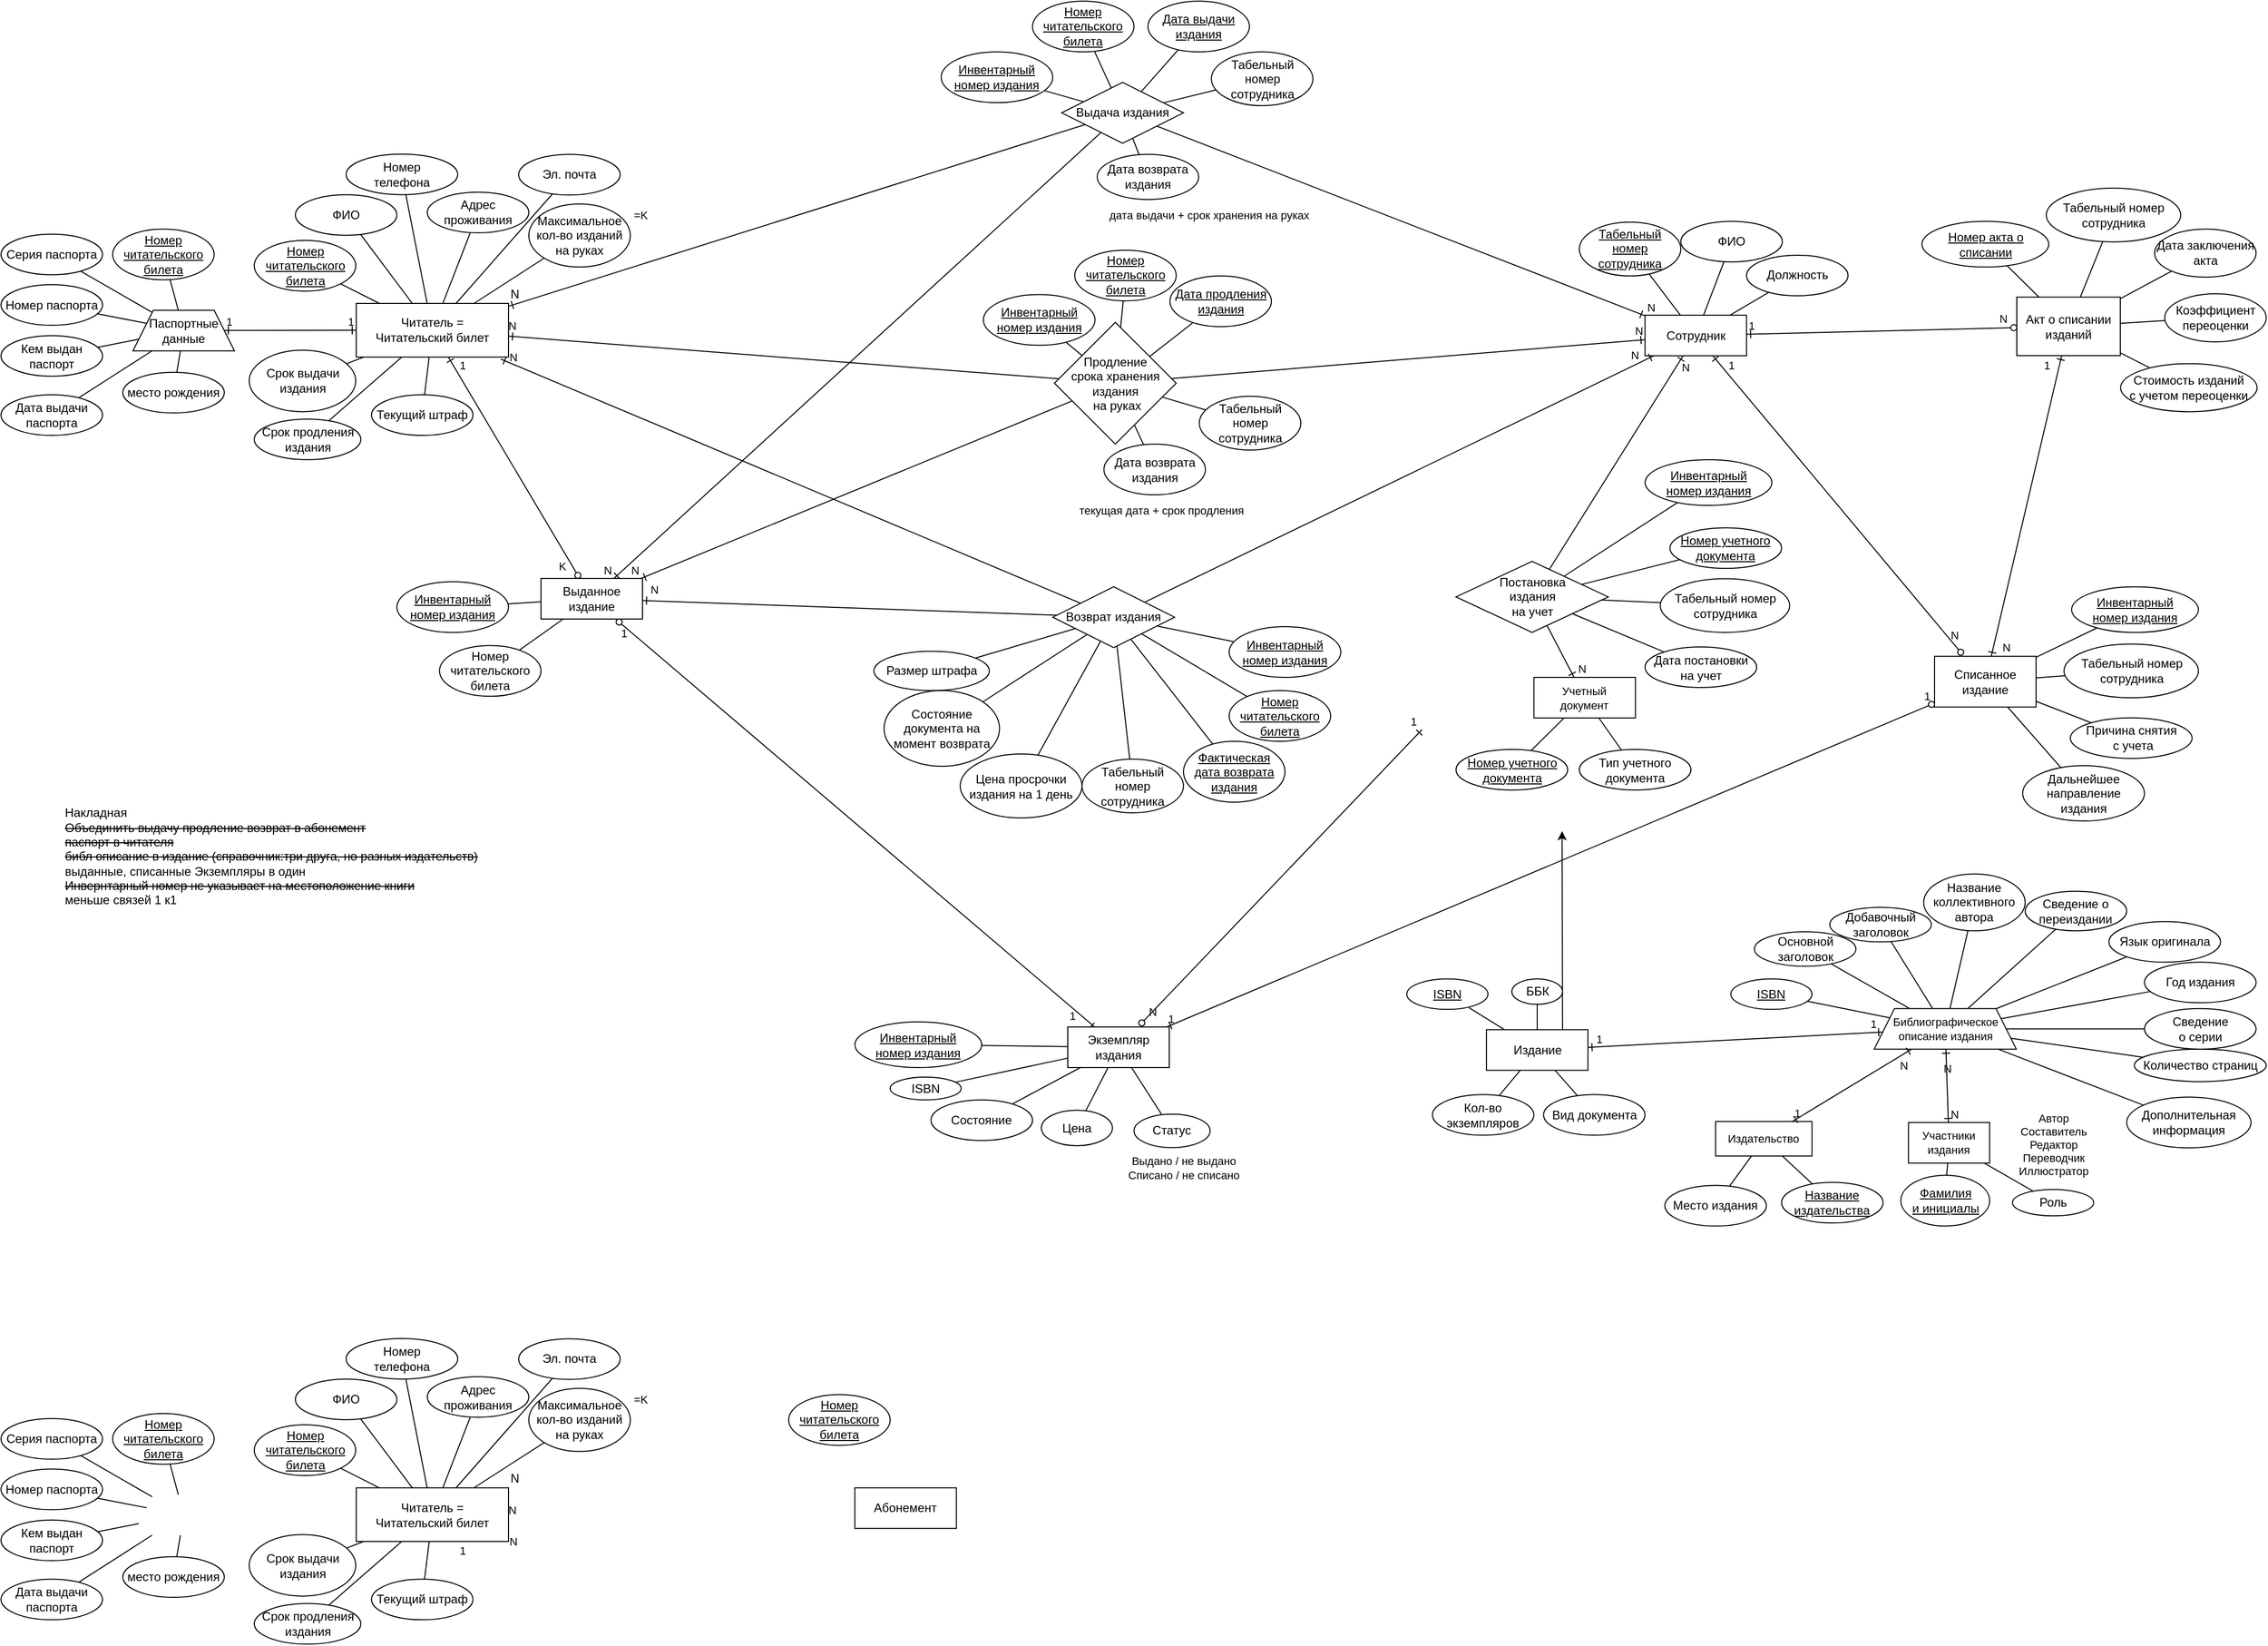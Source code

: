 <mxfile version="21.3.2" type="device" pages="2">
  <diagram name="Страница 1" id="V_MSbHmYTQdOx8WXXA6e">
    <mxGraphModel dx="1674" dy="796" grid="1" gridSize="10" guides="1" tooltips="1" connect="1" arrows="0" fold="1" page="1" pageScale="1" pageWidth="1169" pageHeight="827" math="0" shadow="0">
      <root>
        <mxCell id="0" />
        <mxCell id="1" parent="0" />
        <mxCell id="ivZ9bzo1MRJLcEc0L-ue-121" style="edgeStyle=none;shape=connector;rounded=0;orthogonalLoop=1;jettySize=auto;html=1;labelBackgroundColor=default;strokeColor=default;fontFamily=Helvetica;fontSize=11;fontColor=default;endArrow=none;endFill=0;" parent="1" source="olp0JhDnpGTJR4gxY9ky-1" target="1NKy6YK-D2RodB7MCeJj-38" edge="1">
          <mxGeometry relative="1" as="geometry" />
        </mxCell>
        <mxCell id="zLQbYYXv1V0GGCp6h5WF-11" style="edgeStyle=orthogonalEdgeStyle;rounded=0;orthogonalLoop=1;jettySize=auto;html=1;exitX=0.75;exitY=0;exitDx=0;exitDy=0;" parent="1" source="olp0JhDnpGTJR4gxY9ky-1" edge="1">
          <mxGeometry relative="1" as="geometry">
            <mxPoint x="1568.0" y="840" as="targetPoint" />
          </mxGeometry>
        </mxCell>
        <mxCell id="olp0JhDnpGTJR4gxY9ky-1" value="Издание" style="whiteSpace=wrap;html=1;align=center;" parent="1" vertex="1">
          <mxGeometry x="1493.5" y="1035.68" width="100" height="40" as="geometry" />
        </mxCell>
        <mxCell id="dBXOTScyjKtAgIBQ07ct-148" style="edgeStyle=none;shape=connector;rounded=0;orthogonalLoop=1;jettySize=auto;html=1;labelBackgroundColor=default;strokeColor=default;fontFamily=Helvetica;fontSize=11;fontColor=default;endArrow=none;endFill=0;" parent="1" source="olp0JhDnpGTJR4gxY9ky-2" target="1NKy6YK-D2RodB7MCeJj-44" edge="1">
          <mxGeometry relative="1" as="geometry" />
        </mxCell>
        <mxCell id="olp0JhDnpGTJR4gxY9ky-2" value="&lt;div&gt;Читатель =&lt;/div&gt;&lt;div&gt;Читательский билет&lt;/div&gt;" style="whiteSpace=wrap;html=1;align=center;" parent="1" vertex="1">
          <mxGeometry x="380" y="320" width="150" height="52.86" as="geometry" />
        </mxCell>
        <mxCell id="Tn86a74VwgOxHRrqHt7N-3" style="edgeStyle=orthogonalEdgeStyle;rounded=0;orthogonalLoop=1;jettySize=auto;html=1;exitX=0.5;exitY=1;exitDx=0;exitDy=0;" parent="1" source="olp0JhDnpGTJR4gxY9ky-1" target="olp0JhDnpGTJR4gxY9ky-1" edge="1">
          <mxGeometry relative="1" as="geometry" />
        </mxCell>
        <mxCell id="ivZ9bzo1MRJLcEc0L-ue-89" style="edgeStyle=none;shape=connector;rounded=0;orthogonalLoop=1;jettySize=auto;html=1;labelBackgroundColor=default;strokeColor=default;fontFamily=Helvetica;fontSize=11;fontColor=default;endArrow=none;endFill=0;" parent="1" source="Tn86a74VwgOxHRrqHt7N-6" target="ivZ9bzo1MRJLcEc0L-ue-88" edge="1">
          <mxGeometry relative="1" as="geometry" />
        </mxCell>
        <mxCell id="dBXOTScyjKtAgIBQ07ct-213" style="edgeStyle=none;shape=connector;rounded=0;orthogonalLoop=1;jettySize=auto;html=1;labelBackgroundColor=default;strokeColor=default;fontFamily=Helvetica;fontSize=11;fontColor=default;endArrow=none;endFill=0;" parent="1" source="Tn86a74VwgOxHRrqHt7N-6" target="dBXOTScyjKtAgIBQ07ct-212" edge="1">
          <mxGeometry relative="1" as="geometry" />
        </mxCell>
        <mxCell id="Tn86a74VwgOxHRrqHt7N-6" value="Сотрудник" style="whiteSpace=wrap;html=1;align=center;" parent="1" vertex="1">
          <mxGeometry x="1649.75" y="331.61" width="100" height="40" as="geometry" />
        </mxCell>
        <mxCell id="ivZ9bzo1MRJLcEc0L-ue-76" style="edgeStyle=none;shape=connector;rounded=0;orthogonalLoop=1;jettySize=auto;html=1;labelBackgroundColor=default;strokeColor=default;fontFamily=Helvetica;fontSize=11;fontColor=default;endArrow=none;endFill=0;" parent="1" source="Tn86a74VwgOxHRrqHt7N-10" target="1NKy6YK-D2RodB7MCeJj-23" edge="1">
          <mxGeometry relative="1" as="geometry" />
        </mxCell>
        <mxCell id="ivZ9bzo1MRJLcEc0L-ue-191" style="edgeStyle=none;shape=connector;rounded=0;orthogonalLoop=1;jettySize=auto;html=1;labelBackgroundColor=default;strokeColor=default;fontFamily=Helvetica;fontSize=11;fontColor=default;endArrow=none;endFill=0;" parent="1" source="Tn86a74VwgOxHRrqHt7N-10" target="ivZ9bzo1MRJLcEc0L-ue-190" edge="1">
          <mxGeometry relative="1" as="geometry" />
        </mxCell>
        <mxCell id="Tn86a74VwgOxHRrqHt7N-10" value="Экземпляр издания" style="whiteSpace=wrap;html=1;align=center;" parent="1" vertex="1">
          <mxGeometry x="1081" y="1033" width="100" height="40" as="geometry" />
        </mxCell>
        <mxCell id="1NKy6YK-D2RodB7MCeJj-2" value="&lt;div&gt;Выданное&lt;/div&gt;&lt;div&gt;издание&lt;br&gt;&lt;/div&gt;" style="whiteSpace=wrap;html=1;align=center;" parent="1" vertex="1">
          <mxGeometry x="562" y="591.0" width="100" height="40" as="geometry" />
        </mxCell>
        <mxCell id="ivZ9bzo1MRJLcEc0L-ue-47" style="edgeStyle=none;shape=connector;rounded=0;orthogonalLoop=1;jettySize=auto;html=1;labelBackgroundColor=default;strokeColor=default;fontFamily=Helvetica;fontSize=11;fontColor=default;endArrow=none;endFill=0;" parent="1" source="1NKy6YK-D2RodB7MCeJj-3" target="olp0JhDnpGTJR4gxY9ky-2" edge="1">
          <mxGeometry relative="1" as="geometry" />
        </mxCell>
        <mxCell id="1NKy6YK-D2RodB7MCeJj-3" value="&lt;div&gt;Номер читательского&lt;/div&gt;&lt;div&gt;билета&lt;br&gt;&lt;/div&gt;" style="ellipse;whiteSpace=wrap;html=1;align=center;fontStyle=4" parent="1" vertex="1">
          <mxGeometry x="279.5" y="257.86" width="100" height="50" as="geometry" />
        </mxCell>
        <mxCell id="ivZ9bzo1MRJLcEc0L-ue-46" style="edgeStyle=none;shape=connector;rounded=0;orthogonalLoop=1;jettySize=auto;html=1;labelBackgroundColor=default;strokeColor=default;fontFamily=Helvetica;fontSize=11;fontColor=default;endArrow=none;endFill=0;" parent="1" source="1NKy6YK-D2RodB7MCeJj-5" target="olp0JhDnpGTJR4gxY9ky-2" edge="1">
          <mxGeometry relative="1" as="geometry" />
        </mxCell>
        <mxCell id="1NKy6YK-D2RodB7MCeJj-5" value="ФИО" style="ellipse;whiteSpace=wrap;html=1;align=center;" parent="1" vertex="1">
          <mxGeometry x="320" y="212.86" width="100" height="40" as="geometry" />
        </mxCell>
        <mxCell id="ivZ9bzo1MRJLcEc0L-ue-37" style="edgeStyle=none;shape=connector;rounded=0;orthogonalLoop=1;jettySize=auto;html=1;labelBackgroundColor=default;strokeColor=default;fontFamily=Helvetica;fontSize=11;fontColor=default;endArrow=none;endFill=0;" parent="1" source="1NKy6YK-D2RodB7MCeJj-6" target="1NKy6YK-D2RodB7MCeJj-7" edge="1">
          <mxGeometry relative="1" as="geometry" />
        </mxCell>
        <mxCell id="1NKy6YK-D2RodB7MCeJj-6" value="Серия паспорта" style="ellipse;whiteSpace=wrap;html=1;align=center;" parent="1" vertex="1">
          <mxGeometry x="30" y="251.75" width="100" height="40" as="geometry" />
        </mxCell>
        <mxCell id="1NKy6YK-D2RodB7MCeJj-7" value="Паспортные данные" style="ellipse;whiteSpace=wrap;html=1;align=center;shape=trapezoid;perimeter=trapezoidPerimeter;" parent="1" vertex="1">
          <mxGeometry x="160" y="326.75" width="100" height="40" as="geometry" />
        </mxCell>
        <mxCell id="ivZ9bzo1MRJLcEc0L-ue-38" style="edgeStyle=none;shape=connector;rounded=0;orthogonalLoop=1;jettySize=auto;html=1;labelBackgroundColor=default;strokeColor=default;fontFamily=Helvetica;fontSize=11;fontColor=default;endArrow=none;endFill=0;" parent="1" source="1NKy6YK-D2RodB7MCeJj-8" target="1NKy6YK-D2RodB7MCeJj-7" edge="1">
          <mxGeometry relative="1" as="geometry" />
        </mxCell>
        <mxCell id="1NKy6YK-D2RodB7MCeJj-8" value="Номер паспорта" style="ellipse;whiteSpace=wrap;html=1;align=center;" parent="1" vertex="1">
          <mxGeometry x="30" y="301.53" width="100" height="40" as="geometry" />
        </mxCell>
        <mxCell id="ivZ9bzo1MRJLcEc0L-ue-39" style="edgeStyle=none;shape=connector;rounded=0;orthogonalLoop=1;jettySize=auto;html=1;labelBackgroundColor=default;strokeColor=default;fontFamily=Helvetica;fontSize=11;fontColor=default;endArrow=none;endFill=0;" parent="1" source="1NKy6YK-D2RodB7MCeJj-9" target="1NKy6YK-D2RodB7MCeJj-7" edge="1">
          <mxGeometry relative="1" as="geometry" />
        </mxCell>
        <mxCell id="1NKy6YK-D2RodB7MCeJj-9" value="Кем выдан паспорт" style="ellipse;whiteSpace=wrap;html=1;align=center;" parent="1" vertex="1">
          <mxGeometry x="30" y="351.75" width="100" height="40" as="geometry" />
        </mxCell>
        <mxCell id="ivZ9bzo1MRJLcEc0L-ue-48" style="edgeStyle=none;shape=connector;rounded=0;orthogonalLoop=1;jettySize=auto;html=1;labelBackgroundColor=default;strokeColor=default;fontFamily=Helvetica;fontSize=11;fontColor=default;endArrow=none;endFill=0;" parent="1" source="1NKy6YK-D2RodB7MCeJj-10" target="olp0JhDnpGTJR4gxY9ky-2" edge="1">
          <mxGeometry relative="1" as="geometry">
            <mxPoint x="400" y="382.86" as="targetPoint" />
          </mxGeometry>
        </mxCell>
        <mxCell id="1NKy6YK-D2RodB7MCeJj-10" value="Адрес проживания" style="ellipse;whiteSpace=wrap;html=1;align=center;" parent="1" vertex="1">
          <mxGeometry x="450" y="210.43" width="100" height="40" as="geometry" />
        </mxCell>
        <mxCell id="ivZ9bzo1MRJLcEc0L-ue-36" style="edgeStyle=none;shape=connector;rounded=0;orthogonalLoop=1;jettySize=auto;html=1;labelBackgroundColor=default;strokeColor=default;fontFamily=Helvetica;fontSize=11;fontColor=default;endArrow=none;endFill=0;" parent="1" source="1NKy6YK-D2RodB7MCeJj-11" target="1NKy6YK-D2RodB7MCeJj-7" edge="1">
          <mxGeometry relative="1" as="geometry" />
        </mxCell>
        <mxCell id="1NKy6YK-D2RodB7MCeJj-11" value="&lt;div&gt;Номер читательского&lt;/div&gt;&lt;div&gt;билета&lt;br&gt;&lt;/div&gt;" style="ellipse;whiteSpace=wrap;html=1;align=center;fontStyle=4" parent="1" vertex="1">
          <mxGeometry x="140" y="246.75" width="100" height="50" as="geometry" />
        </mxCell>
        <mxCell id="ivZ9bzo1MRJLcEc0L-ue-49" style="edgeStyle=none;shape=connector;rounded=0;orthogonalLoop=1;jettySize=auto;html=1;labelBackgroundColor=default;strokeColor=default;fontFamily=Helvetica;fontSize=11;fontColor=default;endArrow=none;endFill=0;" parent="1" source="1NKy6YK-D2RodB7MCeJj-12" target="olp0JhDnpGTJR4gxY9ky-2" edge="1">
          <mxGeometry relative="1" as="geometry" />
        </mxCell>
        <mxCell id="1NKy6YK-D2RodB7MCeJj-12" value="&lt;div&gt;Номер&lt;/div&gt;&lt;div&gt;телефона&lt;/div&gt;" style="ellipse;whiteSpace=wrap;html=1;align=center;" parent="1" vertex="1">
          <mxGeometry x="370" y="172.86" width="110" height="40" as="geometry" />
        </mxCell>
        <mxCell id="ivZ9bzo1MRJLcEc0L-ue-50" style="edgeStyle=none;shape=connector;rounded=0;orthogonalLoop=1;jettySize=auto;html=1;labelBackgroundColor=default;strokeColor=default;fontFamily=Helvetica;fontSize=11;fontColor=default;endArrow=none;endFill=0;" parent="1" source="1NKy6YK-D2RodB7MCeJj-13" target="olp0JhDnpGTJR4gxY9ky-2" edge="1">
          <mxGeometry relative="1" as="geometry" />
        </mxCell>
        <mxCell id="1NKy6YK-D2RodB7MCeJj-13" value="Эл. почта" style="ellipse;whiteSpace=wrap;html=1;align=center;" parent="1" vertex="1">
          <mxGeometry x="540" y="173.14" width="100" height="40" as="geometry" />
        </mxCell>
        <mxCell id="ivZ9bzo1MRJLcEc0L-ue-52" style="edgeStyle=none;shape=connector;rounded=0;orthogonalLoop=1;jettySize=auto;html=1;labelBackgroundColor=default;strokeColor=default;fontFamily=Helvetica;fontSize=11;fontColor=default;endArrow=none;endFill=0;" parent="1" source="1NKy6YK-D2RodB7MCeJj-17" target="1NKy6YK-D2RodB7MCeJj-2" edge="1">
          <mxGeometry relative="1" as="geometry" />
        </mxCell>
        <mxCell id="1NKy6YK-D2RodB7MCeJj-17" value="Инвентарный номер издания" style="ellipse;whiteSpace=wrap;html=1;align=center;fontStyle=4" parent="1" vertex="1">
          <mxGeometry x="420" y="594.22" width="110" height="50" as="geometry" />
        </mxCell>
        <mxCell id="1NKy6YK-D2RodB7MCeJj-23" value="&lt;div&gt;Инвентарный &lt;br&gt;&lt;/div&gt;&lt;div&gt;номер издания&lt;/div&gt;" style="ellipse;whiteSpace=wrap;html=1;align=center;fontStyle=4" parent="1" vertex="1">
          <mxGeometry x="871.25" y="1028" width="125" height="45" as="geometry" />
        </mxCell>
        <mxCell id="ivZ9bzo1MRJLcEc0L-ue-99" style="edgeStyle=none;shape=connector;rounded=0;orthogonalLoop=1;jettySize=auto;html=1;labelBackgroundColor=default;strokeColor=default;fontFamily=Helvetica;fontSize=11;fontColor=default;endArrow=none;endFill=0;" parent="1" source="1NKy6YK-D2RodB7MCeJj-24" target="olp0JhDnpGTJR4gxY9ky-1" edge="1">
          <mxGeometry relative="1" as="geometry" />
        </mxCell>
        <mxCell id="1NKy6YK-D2RodB7MCeJj-24" value="ISBN" style="ellipse;whiteSpace=wrap;html=1;align=center;fontStyle=4" parent="1" vertex="1">
          <mxGeometry x="1415" y="985.68" width="80" height="30" as="geometry" />
        </mxCell>
        <mxCell id="ivZ9bzo1MRJLcEc0L-ue-101" style="edgeStyle=none;shape=connector;rounded=0;orthogonalLoop=1;jettySize=auto;html=1;labelBackgroundColor=default;strokeColor=default;fontFamily=Helvetica;fontSize=11;fontColor=default;endArrow=none;endFill=0;" parent="1" source="1NKy6YK-D2RodB7MCeJj-25" target="olp0JhDnpGTJR4gxY9ky-1" edge="1">
          <mxGeometry relative="1" as="geometry" />
        </mxCell>
        <mxCell id="1NKy6YK-D2RodB7MCeJj-25" value="ББК" style="ellipse;whiteSpace=wrap;html=1;align=center;" parent="1" vertex="1">
          <mxGeometry x="1518.5" y="985.68" width="50" height="25" as="geometry" />
        </mxCell>
        <mxCell id="ivZ9bzo1MRJLcEc0L-ue-100" style="edgeStyle=none;shape=connector;rounded=0;orthogonalLoop=1;jettySize=auto;html=1;labelBackgroundColor=default;strokeColor=default;fontFamily=Helvetica;fontSize=11;fontColor=default;endArrow=none;endFill=0;" parent="1" source="1NKy6YK-D2RodB7MCeJj-26" target="olp0JhDnpGTJR4gxY9ky-1" edge="1">
          <mxGeometry relative="1" as="geometry" />
        </mxCell>
        <mxCell id="1NKy6YK-D2RodB7MCeJj-26" value="Вид документа" style="ellipse;whiteSpace=wrap;html=1;align=center;" parent="1" vertex="1">
          <mxGeometry x="1549.75" y="1099.68" width="100" height="40" as="geometry" />
        </mxCell>
        <mxCell id="1NKy6YK-D2RodB7MCeJj-38" value="Кол-во экземпляров" style="ellipse;whiteSpace=wrap;html=1;align=center;" parent="1" vertex="1">
          <mxGeometry x="1440.25" y="1099.68" width="100" height="40" as="geometry" />
        </mxCell>
        <mxCell id="1NKy6YK-D2RodB7MCeJj-44" value="Максимальное кол-во изданий на руках" style="ellipse;whiteSpace=wrap;html=1;align=center;" parent="1" vertex="1">
          <mxGeometry x="550" y="222.0" width="100" height="62.14" as="geometry" />
        </mxCell>
        <mxCell id="dBXOTScyjKtAgIBQ07ct-149" style="edgeStyle=none;shape=connector;rounded=0;orthogonalLoop=1;jettySize=auto;html=1;labelBackgroundColor=default;strokeColor=default;fontFamily=Helvetica;fontSize=11;fontColor=default;endArrow=none;endFill=0;" parent="1" source="1NKy6YK-D2RodB7MCeJj-45" target="olp0JhDnpGTJR4gxY9ky-2" edge="1">
          <mxGeometry relative="1" as="geometry" />
        </mxCell>
        <mxCell id="1NKy6YK-D2RodB7MCeJj-45" value="Срок выдачи издания" style="ellipse;whiteSpace=wrap;html=1;align=center;" parent="1" vertex="1">
          <mxGeometry x="274.5" y="366.14" width="105" height="60.57" as="geometry" />
        </mxCell>
        <mxCell id="ivZ9bzo1MRJLcEc0L-ue-144" style="edgeStyle=none;shape=connector;rounded=0;orthogonalLoop=1;jettySize=auto;html=1;labelBackgroundColor=default;strokeColor=default;fontFamily=Helvetica;fontSize=11;fontColor=default;endArrow=none;endFill=0;" parent="1" source="1NKy6YK-D2RodB7MCeJj-46" target="ivZ9bzo1MRJLcEc0L-ue-143" edge="1">
          <mxGeometry relative="1" as="geometry" />
        </mxCell>
        <mxCell id="ivZ9bzo1MRJLcEc0L-ue-146" style="edgeStyle=none;shape=connector;rounded=0;orthogonalLoop=1;jettySize=auto;html=1;labelBackgroundColor=default;strokeColor=default;fontFamily=Helvetica;fontSize=11;fontColor=default;endArrow=none;endFill=0;" parent="1" source="1NKy6YK-D2RodB7MCeJj-46" target="ivZ9bzo1MRJLcEc0L-ue-145" edge="1">
          <mxGeometry relative="1" as="geometry" />
        </mxCell>
        <mxCell id="dBXOTScyjKtAgIBQ07ct-25" style="edgeStyle=none;shape=connector;rounded=0;orthogonalLoop=1;jettySize=auto;html=1;labelBackgroundColor=default;strokeColor=default;fontFamily=Helvetica;fontSize=11;fontColor=default;endArrow=none;endFill=0;" parent="1" source="1NKy6YK-D2RodB7MCeJj-46" target="dBXOTScyjKtAgIBQ07ct-24" edge="1">
          <mxGeometry relative="1" as="geometry" />
        </mxCell>
        <mxCell id="1NKy6YK-D2RodB7MCeJj-46" value="Выдача издания" style="shape=rhombus;perimeter=rhombusPerimeter;whiteSpace=wrap;html=1;align=center;" parent="1" vertex="1">
          <mxGeometry x="1075" y="102.14" width="120" height="60" as="geometry" />
        </mxCell>
        <mxCell id="ivZ9bzo1MRJLcEc0L-ue-169" style="edgeStyle=none;shape=connector;rounded=0;orthogonalLoop=1;jettySize=auto;html=1;labelBackgroundColor=default;strokeColor=default;fontFamily=Helvetica;fontSize=11;fontColor=default;endArrow=none;endFill=0;" parent="1" source="1NKy6YK-D2RodB7MCeJj-49" target="ivZ9bzo1MRJLcEc0L-ue-166" edge="1">
          <mxGeometry relative="1" as="geometry" />
        </mxCell>
        <mxCell id="ivZ9bzo1MRJLcEc0L-ue-183" style="edgeStyle=none;shape=connector;rounded=0;orthogonalLoop=1;jettySize=auto;html=1;labelBackgroundColor=default;strokeColor=default;fontFamily=Helvetica;fontSize=11;fontColor=default;endArrow=none;endFill=0;" parent="1" source="1NKy6YK-D2RodB7MCeJj-49" target="ivZ9bzo1MRJLcEc0L-ue-182" edge="1">
          <mxGeometry relative="1" as="geometry" />
        </mxCell>
        <mxCell id="1NKy6YK-D2RodB7MCeJj-49" value="Возврат издания" style="shape=rhombus;perimeter=rhombusPerimeter;whiteSpace=wrap;html=1;align=center;" parent="1" vertex="1">
          <mxGeometry x="1066.25" y="599.22" width="120" height="60" as="geometry" />
        </mxCell>
        <mxCell id="dBXOTScyjKtAgIBQ07ct-139" style="edgeStyle=none;shape=connector;rounded=0;orthogonalLoop=1;jettySize=auto;html=1;labelBackgroundColor=default;strokeColor=default;fontFamily=Helvetica;fontSize=11;fontColor=default;endArrow=none;endFill=0;" parent="1" source="1NKy6YK-D2RodB7MCeJj-50" target="1NKy6YK-D2RodB7MCeJj-49" edge="1">
          <mxGeometry relative="1" as="geometry" />
        </mxCell>
        <mxCell id="1NKy6YK-D2RodB7MCeJj-50" value="Цена просрочки издания на 1 день" style="ellipse;whiteSpace=wrap;html=1;align=center;" parent="1" vertex="1">
          <mxGeometry x="975" y="764.0" width="120" height="63" as="geometry" />
        </mxCell>
        <mxCell id="ivZ9bzo1MRJLcEc0L-ue-40" style="edgeStyle=none;shape=connector;rounded=0;orthogonalLoop=1;jettySize=auto;html=1;labelBackgroundColor=default;strokeColor=default;fontFamily=Helvetica;fontSize=11;fontColor=default;endArrow=none;endFill=0;" parent="1" source="1NKy6YK-D2RodB7MCeJj-53" target="1NKy6YK-D2RodB7MCeJj-7" edge="1">
          <mxGeometry relative="1" as="geometry" />
        </mxCell>
        <mxCell id="1NKy6YK-D2RodB7MCeJj-53" value="Дата выдачи паспорта" style="ellipse;whiteSpace=wrap;html=1;align=center;" parent="1" vertex="1">
          <mxGeometry x="30" y="410.03" width="100" height="40" as="geometry" />
        </mxCell>
        <mxCell id="ivZ9bzo1MRJLcEc0L-ue-41" style="edgeStyle=none;shape=connector;rounded=0;orthogonalLoop=1;jettySize=auto;html=1;labelBackgroundColor=default;strokeColor=default;fontFamily=Helvetica;fontSize=11;fontColor=default;endArrow=none;endFill=0;" parent="1" source="1NKy6YK-D2RodB7MCeJj-54" target="1NKy6YK-D2RodB7MCeJj-7" edge="1">
          <mxGeometry relative="1" as="geometry" />
        </mxCell>
        <mxCell id="1NKy6YK-D2RodB7MCeJj-54" value="место рождения" style="ellipse;whiteSpace=wrap;html=1;align=center;" parent="1" vertex="1">
          <mxGeometry x="150" y="387.89" width="100" height="40" as="geometry" />
        </mxCell>
        <mxCell id="ivZ9bzo1MRJLcEc0L-ue-77" style="edgeStyle=none;shape=connector;rounded=0;orthogonalLoop=1;jettySize=auto;html=1;labelBackgroundColor=default;strokeColor=default;fontFamily=Helvetica;fontSize=11;fontColor=default;endArrow=none;endFill=0;" parent="1" source="1NKy6YK-D2RodB7MCeJj-55" target="ivZ9bzo1MRJLcEc0L-ue-85" edge="1">
          <mxGeometry relative="1" as="geometry" />
        </mxCell>
        <mxCell id="1NKy6YK-D2RodB7MCeJj-55" value="Дата постановки на учет" style="ellipse;whiteSpace=wrap;html=1;align=center;fontStyle=0" parent="1" vertex="1">
          <mxGeometry x="1649.75" y="658.51" width="110" height="40" as="geometry" />
        </mxCell>
        <mxCell id="ivZ9bzo1MRJLcEc0L-ue-78" style="edgeStyle=none;shape=connector;rounded=0;orthogonalLoop=1;jettySize=auto;html=1;labelBackgroundColor=default;strokeColor=default;fontFamily=Helvetica;fontSize=11;fontColor=default;endArrow=none;endFill=0;" parent="1" source="1NKy6YK-D2RodB7MCeJj-57" target="Tn86a74VwgOxHRrqHt7N-10" edge="1">
          <mxGeometry relative="1" as="geometry" />
        </mxCell>
        <mxCell id="1NKy6YK-D2RodB7MCeJj-57" value="Состояние" style="ellipse;whiteSpace=wrap;html=1;align=center;" parent="1" vertex="1">
          <mxGeometry x="946.25" y="1104.86" width="100" height="40" as="geometry" />
        </mxCell>
        <mxCell id="ivZ9bzo1MRJLcEc0L-ue-80" style="edgeStyle=none;shape=connector;rounded=0;orthogonalLoop=1;jettySize=auto;html=1;labelBackgroundColor=default;strokeColor=default;fontFamily=Helvetica;fontSize=11;fontColor=default;endArrow=none;endFill=0;" parent="1" source="1NKy6YK-D2RodB7MCeJj-58" target="ivZ9bzo1MRJLcEc0L-ue-82" edge="1">
          <mxGeometry relative="1" as="geometry" />
        </mxCell>
        <mxCell id="1NKy6YK-D2RodB7MCeJj-58" value="&lt;div&gt;Дата заключения &lt;br&gt;&lt;/div&gt;&lt;div&gt;акта&lt;/div&gt;" style="ellipse;whiteSpace=wrap;html=1;align=center;" parent="1" vertex="1">
          <mxGeometry x="2151.77" y="246.75" width="100" height="47.36" as="geometry" />
        </mxCell>
        <mxCell id="dBXOTScyjKtAgIBQ07ct-118" style="edgeStyle=none;shape=connector;rounded=0;orthogonalLoop=1;jettySize=auto;html=1;labelBackgroundColor=default;strokeColor=default;fontFamily=Helvetica;fontSize=11;fontColor=default;endArrow=none;endFill=0;" parent="1" source="1NKy6YK-D2RodB7MCeJj-59" target="dBXOTScyjKtAgIBQ07ct-113" edge="1">
          <mxGeometry relative="1" as="geometry" />
        </mxCell>
        <mxCell id="1NKy6YK-D2RodB7MCeJj-59" value="&lt;div&gt;Причина снятия&lt;/div&gt;&lt;div&gt;&amp;nbsp;с учета&lt;/div&gt;" style="ellipse;whiteSpace=wrap;html=1;align=center;" parent="1" vertex="1">
          <mxGeometry x="2068.75" y="728.36" width="120" height="40" as="geometry" />
        </mxCell>
        <mxCell id="ivZ9bzo1MRJLcEc0L-ue-51" style="edgeStyle=none;shape=connector;rounded=0;orthogonalLoop=1;jettySize=auto;html=1;labelBackgroundColor=default;strokeColor=default;fontFamily=Helvetica;fontSize=11;fontColor=default;endArrow=none;endFill=0;" parent="1" source="ivZ9bzo1MRJLcEc0L-ue-9" target="olp0JhDnpGTJR4gxY9ky-2" edge="1">
          <mxGeometry relative="1" as="geometry" />
        </mxCell>
        <mxCell id="ivZ9bzo1MRJLcEc0L-ue-9" value="Текущий штраф" style="ellipse;whiteSpace=wrap;html=1;align=center;" parent="1" vertex="1">
          <mxGeometry x="395" y="410.03" width="100" height="40" as="geometry" />
        </mxCell>
        <mxCell id="ivZ9bzo1MRJLcEc0L-ue-42" value="" style="endArrow=ERone;html=1;rounded=0;startArrow=ERone;startFill=0;endFill=0;labelBackgroundColor=default;strokeColor=default;fontFamily=Helvetica;fontSize=11;fontColor=default;shape=connector;entryX=0;entryY=0.5;entryDx=0;entryDy=0;" parent="1" source="1NKy6YK-D2RodB7MCeJj-7" target="olp0JhDnpGTJR4gxY9ky-2" edge="1">
          <mxGeometry relative="1" as="geometry">
            <mxPoint x="220" y="422.86" as="sourcePoint" />
            <mxPoint x="380" y="422.86" as="targetPoint" />
          </mxGeometry>
        </mxCell>
        <mxCell id="ivZ9bzo1MRJLcEc0L-ue-43" value="1" style="resizable=0;html=1;whiteSpace=wrap;align=left;verticalAlign=bottom;fontFamily=Helvetica;fontSize=11;fontColor=default;" parent="ivZ9bzo1MRJLcEc0L-ue-42" connectable="0" vertex="1">
          <mxGeometry x="-1" relative="1" as="geometry" />
        </mxCell>
        <mxCell id="ivZ9bzo1MRJLcEc0L-ue-44" value="1" style="resizable=0;html=1;whiteSpace=wrap;align=right;verticalAlign=bottom;fontFamily=Helvetica;fontSize=11;fontColor=default;" parent="ivZ9bzo1MRJLcEc0L-ue-42" connectable="0" vertex="1">
          <mxGeometry x="1" relative="1" as="geometry" />
        </mxCell>
        <mxCell id="dBXOTScyjKtAgIBQ07ct-132" style="edgeStyle=none;shape=connector;rounded=0;orthogonalLoop=1;jettySize=auto;html=1;labelBackgroundColor=default;strokeColor=default;fontFamily=Helvetica;fontSize=11;fontColor=default;endArrow=none;endFill=0;" parent="1" source="ivZ9bzo1MRJLcEc0L-ue-82" target="dBXOTScyjKtAgIBQ07ct-131" edge="1">
          <mxGeometry relative="1" as="geometry" />
        </mxCell>
        <mxCell id="dBXOTScyjKtAgIBQ07ct-134" style="edgeStyle=none;shape=connector;rounded=0;orthogonalLoop=1;jettySize=auto;html=1;labelBackgroundColor=default;strokeColor=default;fontFamily=Helvetica;fontSize=11;fontColor=default;endArrow=none;endFill=0;" parent="1" source="ivZ9bzo1MRJLcEc0L-ue-82" target="dBXOTScyjKtAgIBQ07ct-133" edge="1">
          <mxGeometry relative="1" as="geometry" />
        </mxCell>
        <mxCell id="ivZ9bzo1MRJLcEc0L-ue-82" value="&lt;div&gt;Акт о списании&lt;/div&gt;&lt;div&gt;изданий&lt;br&gt;&lt;/div&gt;" style="shape=label;perimeter=rectanglePerimeter;whiteSpace=wrap;html=1;align=center;" parent="1" vertex="1">
          <mxGeometry x="2016" y="313.79" width="102" height="57.64" as="geometry" />
        </mxCell>
        <mxCell id="dBXOTScyjKtAgIBQ07ct-83" style="edgeStyle=none;shape=connector;rounded=0;orthogonalLoop=1;jettySize=auto;html=1;labelBackgroundColor=default;strokeColor=default;fontFamily=Helvetica;fontSize=11;fontColor=default;endArrow=none;endFill=0;" parent="1" source="ivZ9bzo1MRJLcEc0L-ue-85" target="dBXOTScyjKtAgIBQ07ct-82" edge="1">
          <mxGeometry relative="1" as="geometry" />
        </mxCell>
        <mxCell id="ivZ9bzo1MRJLcEc0L-ue-85" value="&lt;div&gt;Постановка&lt;br&gt;&lt;/div&gt;&lt;div&gt;издания&lt;/div&gt;&lt;div&gt;на учет&lt;/div&gt;" style="shape=rhombus;perimeter=rhombusPerimeter;whiteSpace=wrap;html=1;align=center;" parent="1" vertex="1">
          <mxGeometry x="1463.5" y="574.22" width="150" height="70" as="geometry" />
        </mxCell>
        <mxCell id="ivZ9bzo1MRJLcEc0L-ue-88" value="ФИО" style="ellipse;whiteSpace=wrap;html=1;align=center;" parent="1" vertex="1">
          <mxGeometry x="1685" y="239.14" width="100" height="40" as="geometry" />
        </mxCell>
        <mxCell id="ivZ9bzo1MRJLcEc0L-ue-93" style="edgeStyle=none;shape=connector;rounded=0;orthogonalLoop=1;jettySize=auto;html=1;labelBackgroundColor=default;strokeColor=default;fontFamily=Helvetica;fontSize=11;fontColor=default;endArrow=none;endFill=0;" parent="1" source="ivZ9bzo1MRJLcEc0L-ue-92" target="Tn86a74VwgOxHRrqHt7N-6" edge="1">
          <mxGeometry relative="1" as="geometry" />
        </mxCell>
        <mxCell id="ivZ9bzo1MRJLcEc0L-ue-92" value="Табельный номер сотрудника" style="ellipse;whiteSpace=wrap;html=1;align=center;fontStyle=4" parent="1" vertex="1">
          <mxGeometry x="1585" y="239.89" width="100" height="53" as="geometry" />
        </mxCell>
        <mxCell id="ivZ9bzo1MRJLcEc0L-ue-94" value="" style="endArrow=ERone;html=1;rounded=0;startArrow=oval;startFill=0;endFill=0;labelBackgroundColor=default;strokeColor=default;fontFamily=Helvetica;fontSize=11;fontColor=default;shape=connector;targetPerimeterSpacing=0;sourcePerimeterSpacing=4;" parent="1" source="Tn86a74VwgOxHRrqHt7N-10" edge="1">
          <mxGeometry relative="1" as="geometry">
            <mxPoint x="1000" y="1814.43" as="sourcePoint" />
            <mxPoint x="1430" y="740" as="targetPoint" />
          </mxGeometry>
        </mxCell>
        <mxCell id="ivZ9bzo1MRJLcEc0L-ue-95" value="N" style="resizable=0;html=1;whiteSpace=wrap;align=left;verticalAlign=bottom;fontFamily=Helvetica;fontSize=11;fontColor=default;" parent="ivZ9bzo1MRJLcEc0L-ue-94" connectable="0" vertex="1">
          <mxGeometry x="-1" relative="1" as="geometry">
            <mxPoint x="5" y="-3" as="offset" />
          </mxGeometry>
        </mxCell>
        <mxCell id="ivZ9bzo1MRJLcEc0L-ue-96" value="1" style="resizable=0;html=1;whiteSpace=wrap;align=right;verticalAlign=bottom;fontFamily=Helvetica;fontSize=11;fontColor=default;" parent="ivZ9bzo1MRJLcEc0L-ue-94" connectable="0" vertex="1">
          <mxGeometry x="1" relative="1" as="geometry">
            <mxPoint x="-3" as="offset" />
          </mxGeometry>
        </mxCell>
        <mxCell id="ivZ9bzo1MRJLcEc0L-ue-98" style="edgeStyle=none;shape=connector;rounded=0;orthogonalLoop=1;jettySize=auto;html=1;labelBackgroundColor=default;strokeColor=default;fontFamily=Helvetica;fontSize=11;fontColor=default;endArrow=none;endFill=0;" parent="1" source="ivZ9bzo1MRJLcEc0L-ue-97" target="Tn86a74VwgOxHRrqHt7N-10" edge="1">
          <mxGeometry relative="1" as="geometry" />
        </mxCell>
        <mxCell id="ivZ9bzo1MRJLcEc0L-ue-97" value="ISBN" style="ellipse;whiteSpace=wrap;html=1;align=center;fontStyle=0" parent="1" vertex="1">
          <mxGeometry x="906" y="1082.36" width="70" height="22.5" as="geometry" />
        </mxCell>
        <mxCell id="ivZ9bzo1MRJLcEc0L-ue-114" value="&lt;div&gt;Автор&lt;/div&gt;&lt;div&gt;Составитель&lt;/div&gt;&lt;div&gt;Редактор&lt;/div&gt;&lt;div&gt;Переводчик&lt;/div&gt;&lt;div&gt;Иллюстратор&lt;br&gt;&lt;/div&gt;" style="text;html=1;align=center;verticalAlign=middle;resizable=0;points=[];autosize=1;strokeColor=none;fillColor=none;fontSize=11;fontFamily=Helvetica;fontColor=default;" parent="1" vertex="1">
          <mxGeometry x="2006.77" y="1109.15" width="90" height="80" as="geometry" />
        </mxCell>
        <mxCell id="ivZ9bzo1MRJLcEc0L-ue-134" style="edgeStyle=none;shape=connector;rounded=0;orthogonalLoop=1;jettySize=auto;html=1;labelBackgroundColor=default;strokeColor=default;fontFamily=Helvetica;fontSize=11;fontColor=default;endArrow=none;endFill=0;" parent="1" source="ivZ9bzo1MRJLcEc0L-ue-133" target="1NKy6YK-D2RodB7MCeJj-2" edge="1">
          <mxGeometry relative="1" as="geometry" />
        </mxCell>
        <mxCell id="ivZ9bzo1MRJLcEc0L-ue-133" value="&lt;div&gt;Номер читательского&lt;/div&gt;&lt;div&gt;билета&lt;br&gt;&lt;/div&gt;" style="ellipse;whiteSpace=wrap;html=1;align=center;fontStyle=0" parent="1" vertex="1">
          <mxGeometry x="462" y="657.13" width="100" height="50" as="geometry" />
        </mxCell>
        <mxCell id="ivZ9bzo1MRJLcEc0L-ue-139" style="edgeStyle=none;shape=connector;rounded=0;orthogonalLoop=1;jettySize=auto;html=1;labelBackgroundColor=default;strokeColor=default;fontFamily=Helvetica;fontSize=11;fontColor=default;endArrow=none;endFill=0;" parent="1" source="ivZ9bzo1MRJLcEc0L-ue-138" target="1NKy6YK-D2RodB7MCeJj-46" edge="1">
          <mxGeometry relative="1" as="geometry" />
        </mxCell>
        <mxCell id="ivZ9bzo1MRJLcEc0L-ue-138" value="Инвентарный номер издания" style="ellipse;whiteSpace=wrap;html=1;align=center;fontStyle=4" parent="1" vertex="1">
          <mxGeometry x="956.25" y="72.14" width="110" height="50" as="geometry" />
        </mxCell>
        <mxCell id="ivZ9bzo1MRJLcEc0L-ue-143" value="&lt;div&gt;Номер читательского&lt;/div&gt;&lt;div&gt;билета&lt;br&gt;&lt;/div&gt;" style="ellipse;whiteSpace=wrap;html=1;align=center;fontStyle=4" parent="1" vertex="1">
          <mxGeometry x="1046.25" y="22.14" width="100" height="50" as="geometry" />
        </mxCell>
        <mxCell id="ivZ9bzo1MRJLcEc0L-ue-145" value="Дата выдачи издания" style="ellipse;whiteSpace=wrap;html=1;align=center;fontStyle=4" parent="1" vertex="1">
          <mxGeometry x="1160" y="22.14" width="100" height="50" as="geometry" />
        </mxCell>
        <mxCell id="ivZ9bzo1MRJLcEc0L-ue-159" style="edgeStyle=none;shape=connector;rounded=0;orthogonalLoop=1;jettySize=auto;html=1;exitX=0.5;exitY=1;exitDx=0;exitDy=0;labelBackgroundColor=default;strokeColor=default;fontFamily=Helvetica;fontSize=11;fontColor=default;endArrow=none;endFill=0;" parent="1" source="1NKy6YK-D2RodB7MCeJj-12" target="1NKy6YK-D2RodB7MCeJj-12" edge="1">
          <mxGeometry relative="1" as="geometry" />
        </mxCell>
        <mxCell id="ivZ9bzo1MRJLcEc0L-ue-166" value="Инвентарный номер издания" style="ellipse;whiteSpace=wrap;html=1;align=center;fontStyle=4" parent="1" vertex="1">
          <mxGeometry x="1240" y="638.51" width="110" height="50" as="geometry" />
        </mxCell>
        <mxCell id="ivZ9bzo1MRJLcEc0L-ue-170" style="edgeStyle=none;shape=connector;rounded=0;orthogonalLoop=1;jettySize=auto;html=1;labelBackgroundColor=default;strokeColor=default;fontFamily=Helvetica;fontSize=11;fontColor=default;endArrow=none;endFill=0;" parent="1" source="ivZ9bzo1MRJLcEc0L-ue-167" target="1NKy6YK-D2RodB7MCeJj-49" edge="1">
          <mxGeometry relative="1" as="geometry" />
        </mxCell>
        <mxCell id="ivZ9bzo1MRJLcEc0L-ue-167" value="&lt;div&gt;Номер читательского&lt;/div&gt;&lt;div&gt;билета&lt;br&gt;&lt;/div&gt;" style="ellipse;whiteSpace=wrap;html=1;align=center;fontStyle=4" parent="1" vertex="1">
          <mxGeometry x="1240" y="701.51" width="100" height="50" as="geometry" />
        </mxCell>
        <mxCell id="ivZ9bzo1MRJLcEc0L-ue-171" style="edgeStyle=none;shape=connector;rounded=0;orthogonalLoop=1;jettySize=auto;html=1;labelBackgroundColor=default;strokeColor=default;fontFamily=Helvetica;fontSize=11;fontColor=default;endArrow=none;endFill=0;" parent="1" source="ivZ9bzo1MRJLcEc0L-ue-168" target="1NKy6YK-D2RodB7MCeJj-49" edge="1">
          <mxGeometry relative="1" as="geometry" />
        </mxCell>
        <mxCell id="ivZ9bzo1MRJLcEc0L-ue-168" value="&lt;div&gt;Фактическая&lt;/div&gt;&lt;div&gt;дата возврата издания&lt;/div&gt;" style="ellipse;whiteSpace=wrap;html=1;align=center;fontStyle=4" parent="1" vertex="1">
          <mxGeometry x="1195" y="751.51" width="100" height="60" as="geometry" />
        </mxCell>
        <mxCell id="ivZ9bzo1MRJLcEc0L-ue-173" style="edgeStyle=none;shape=connector;rounded=0;orthogonalLoop=1;jettySize=auto;html=1;labelBackgroundColor=default;strokeColor=default;fontFamily=Helvetica;fontSize=11;fontColor=default;endArrow=none;endFill=0;" parent="1" source="dBXOTScyjKtAgIBQ07ct-151" target="1NKy6YK-D2RodB7MCeJj-49" edge="1">
          <mxGeometry relative="1" as="geometry">
            <mxPoint x="981.925" y="660.822" as="sourcePoint" />
          </mxGeometry>
        </mxCell>
        <mxCell id="ivZ9bzo1MRJLcEc0L-ue-175" style="edgeStyle=none;shape=connector;rounded=0;orthogonalLoop=1;jettySize=auto;html=1;labelBackgroundColor=default;strokeColor=default;fontFamily=Helvetica;fontSize=11;fontColor=default;endArrow=none;endFill=0;" parent="1" source="ivZ9bzo1MRJLcEc0L-ue-174" target="1NKy6YK-D2RodB7MCeJj-49" edge="1">
          <mxGeometry relative="1" as="geometry" />
        </mxCell>
        <mxCell id="ivZ9bzo1MRJLcEc0L-ue-174" value="Состояние документа на момент возврата " style="ellipse;whiteSpace=wrap;html=1;align=center;" parent="1" vertex="1">
          <mxGeometry x="900" y="701.51" width="113.75" height="74.61" as="geometry" />
        </mxCell>
        <mxCell id="ivZ9bzo1MRJLcEc0L-ue-179" value="" style="endArrow=ERone;html=1;rounded=0;startArrow=none;startFill=0;endFill=0;labelBackgroundColor=default;strokeColor=default;fontFamily=Helvetica;fontSize=11;fontColor=default;shape=connector;" parent="1" source="1NKy6YK-D2RodB7MCeJj-49" target="Tn86a74VwgOxHRrqHt7N-6" edge="1">
          <mxGeometry relative="1" as="geometry">
            <mxPoint x="770" y="660" as="sourcePoint" />
            <mxPoint x="930" y="660" as="targetPoint" />
          </mxGeometry>
        </mxCell>
        <mxCell id="ivZ9bzo1MRJLcEc0L-ue-181" value="N" style="resizable=0;html=1;whiteSpace=wrap;align=right;verticalAlign=bottom;fontFamily=Helvetica;fontSize=11;fontColor=default;" parent="ivZ9bzo1MRJLcEc0L-ue-179" connectable="0" vertex="1">
          <mxGeometry x="1" relative="1" as="geometry">
            <mxPoint x="-13" y="8" as="offset" />
          </mxGeometry>
        </mxCell>
        <mxCell id="ivZ9bzo1MRJLcEc0L-ue-182" value="Табельный номер сотрудника" style="ellipse;whiteSpace=wrap;html=1;align=center;fontStyle=0" parent="1" vertex="1">
          <mxGeometry x="1095" y="769.0" width="100" height="53" as="geometry" />
        </mxCell>
        <mxCell id="ivZ9bzo1MRJLcEc0L-ue-185" style="edgeStyle=none;shape=connector;rounded=0;orthogonalLoop=1;jettySize=auto;html=1;labelBackgroundColor=default;strokeColor=default;fontFamily=Helvetica;fontSize=11;fontColor=default;endArrow=none;endFill=0;" parent="1" source="ivZ9bzo1MRJLcEc0L-ue-184" target="1NKy6YK-D2RodB7MCeJj-46" edge="1">
          <mxGeometry relative="1" as="geometry" />
        </mxCell>
        <mxCell id="ivZ9bzo1MRJLcEc0L-ue-184" value="Табельный номер сотрудника" style="ellipse;whiteSpace=wrap;html=1;align=center;fontStyle=0" parent="1" vertex="1">
          <mxGeometry x="1222.5" y="72.14" width="100" height="53" as="geometry" />
        </mxCell>
        <mxCell id="ivZ9bzo1MRJLcEc0L-ue-190" value="Цена" style="ellipse;whiteSpace=wrap;html=1;align=center;" parent="1" vertex="1">
          <mxGeometry x="1055" y="1115.0" width="70" height="35" as="geometry" />
        </mxCell>
        <mxCell id="dBXOTScyjKtAgIBQ07ct-1" value="" style="endArrow=none;html=1;rounded=0;startArrow=ERone;startFill=0;endFill=0;" parent="1" source="olp0JhDnpGTJR4gxY9ky-2" target="1NKy6YK-D2RodB7MCeJj-46" edge="1">
          <mxGeometry relative="1" as="geometry">
            <mxPoint x="790" y="610" as="sourcePoint" />
            <mxPoint x="950" y="610" as="targetPoint" />
          </mxGeometry>
        </mxCell>
        <mxCell id="dBXOTScyjKtAgIBQ07ct-2" value="N" style="resizable=0;html=1;whiteSpace=wrap;align=left;verticalAlign=bottom;" parent="dBXOTScyjKtAgIBQ07ct-1" connectable="0" vertex="1">
          <mxGeometry x="-1" relative="1" as="geometry">
            <mxPoint y="-3" as="offset" />
          </mxGeometry>
        </mxCell>
        <mxCell id="dBXOTScyjKtAgIBQ07ct-17" value="&lt;div&gt;Продление&lt;/div&gt;&lt;div&gt;срока хранения издания&lt;/div&gt;&lt;div&gt;&amp;nbsp;на руках&lt;/div&gt;" style="shape=rhombus;perimeter=rhombusPerimeter;whiteSpace=wrap;html=1;align=center;" parent="1" vertex="1">
          <mxGeometry x="1067.87" y="338.6" width="120" height="120" as="geometry" />
        </mxCell>
        <mxCell id="dBXOTScyjKtAgIBQ07ct-21" value="" style="endArrow=none;html=1;rounded=0;startArrow=ERone;startFill=0;endFill=0;labelBackgroundColor=default;strokeColor=default;fontFamily=Helvetica;fontSize=11;fontColor=default;shape=connector;" parent="1" source="Tn86a74VwgOxHRrqHt7N-6" target="1NKy6YK-D2RodB7MCeJj-46" edge="1">
          <mxGeometry relative="1" as="geometry">
            <mxPoint x="850" y="470" as="sourcePoint" />
            <mxPoint x="1010" y="470" as="targetPoint" />
          </mxGeometry>
        </mxCell>
        <mxCell id="dBXOTScyjKtAgIBQ07ct-22" value="N" style="resizable=0;html=1;whiteSpace=wrap;align=left;verticalAlign=bottom;fontFamily=Helvetica;fontSize=11;fontColor=default;" parent="dBXOTScyjKtAgIBQ07ct-21" connectable="0" vertex="1">
          <mxGeometry x="-1" relative="1" as="geometry" />
        </mxCell>
        <mxCell id="dBXOTScyjKtAgIBQ07ct-24" value="Дата возврата издания" style="ellipse;whiteSpace=wrap;html=1;align=center;fontStyle=0" parent="1" vertex="1">
          <mxGeometry x="1110" y="173.14" width="100" height="44.43" as="geometry" />
        </mxCell>
        <mxCell id="dBXOTScyjKtAgIBQ07ct-30" style="edgeStyle=none;shape=connector;rounded=0;orthogonalLoop=1;jettySize=auto;html=1;labelBackgroundColor=default;strokeColor=default;fontFamily=Helvetica;fontSize=11;fontColor=default;endArrow=none;endFill=0;" parent="1" source="dBXOTScyjKtAgIBQ07ct-26" target="dBXOTScyjKtAgIBQ07ct-17" edge="1">
          <mxGeometry relative="1" as="geometry" />
        </mxCell>
        <mxCell id="dBXOTScyjKtAgIBQ07ct-26" value="Инвентарный номер издания" style="ellipse;whiteSpace=wrap;html=1;align=center;fontStyle=4" parent="1" vertex="1">
          <mxGeometry x="997.87" y="311.25" width="110" height="50" as="geometry" />
        </mxCell>
        <mxCell id="dBXOTScyjKtAgIBQ07ct-31" style="edgeStyle=none;shape=connector;rounded=0;orthogonalLoop=1;jettySize=auto;html=1;labelBackgroundColor=default;strokeColor=default;fontFamily=Helvetica;fontSize=11;fontColor=default;endArrow=none;endFill=0;" parent="1" source="dBXOTScyjKtAgIBQ07ct-27" target="dBXOTScyjKtAgIBQ07ct-17" edge="1">
          <mxGeometry relative="1" as="geometry" />
        </mxCell>
        <mxCell id="dBXOTScyjKtAgIBQ07ct-27" value="&lt;div&gt;Номер читательского&lt;/div&gt;&lt;div&gt;билета&lt;br&gt;&lt;/div&gt;" style="ellipse;whiteSpace=wrap;html=1;align=center;fontStyle=4" parent="1" vertex="1">
          <mxGeometry x="1087.87" y="267.46" width="100" height="50" as="geometry" />
        </mxCell>
        <mxCell id="dBXOTScyjKtAgIBQ07ct-32" style="edgeStyle=none;shape=connector;rounded=0;orthogonalLoop=1;jettySize=auto;html=1;labelBackgroundColor=default;strokeColor=default;fontFamily=Helvetica;fontSize=11;fontColor=default;endArrow=none;endFill=0;" parent="1" source="dBXOTScyjKtAgIBQ07ct-28" target="dBXOTScyjKtAgIBQ07ct-17" edge="1">
          <mxGeometry relative="1" as="geometry" />
        </mxCell>
        <mxCell id="dBXOTScyjKtAgIBQ07ct-28" value="Дата продления издания" style="ellipse;whiteSpace=wrap;html=1;align=center;fontStyle=4" parent="1" vertex="1">
          <mxGeometry x="1181.62" y="292.89" width="100" height="50" as="geometry" />
        </mxCell>
        <mxCell id="dBXOTScyjKtAgIBQ07ct-33" style="edgeStyle=none;shape=connector;rounded=0;orthogonalLoop=1;jettySize=auto;html=1;labelBackgroundColor=default;strokeColor=default;fontFamily=Helvetica;fontSize=11;fontColor=default;endArrow=none;endFill=0;" parent="1" source="dBXOTScyjKtAgIBQ07ct-29" target="dBXOTScyjKtAgIBQ07ct-17" edge="1">
          <mxGeometry relative="1" as="geometry" />
        </mxCell>
        <mxCell id="dBXOTScyjKtAgIBQ07ct-29" value="Табельный номер сотрудника" style="ellipse;whiteSpace=wrap;html=1;align=center;fontStyle=0" parent="1" vertex="1">
          <mxGeometry x="1210.62" y="411.46" width="100" height="53" as="geometry" />
        </mxCell>
        <mxCell id="dBXOTScyjKtAgIBQ07ct-35" style="edgeStyle=none;shape=connector;rounded=0;orthogonalLoop=1;jettySize=auto;html=1;labelBackgroundColor=default;strokeColor=default;fontFamily=Helvetica;fontSize=11;fontColor=default;endArrow=none;endFill=0;" parent="1" source="dBXOTScyjKtAgIBQ07ct-34" target="dBXOTScyjKtAgIBQ07ct-17" edge="1">
          <mxGeometry relative="1" as="geometry" />
        </mxCell>
        <mxCell id="dBXOTScyjKtAgIBQ07ct-34" value="&lt;div&gt;Дата возврата издания&lt;/div&gt;" style="ellipse;whiteSpace=wrap;html=1;align=center;fontStyle=0" parent="1" vertex="1">
          <mxGeometry x="1116.62" y="458.6" width="100" height="50" as="geometry" />
        </mxCell>
        <mxCell id="dBXOTScyjKtAgIBQ07ct-38" value="" style="endArrow=ERone;html=1;rounded=0;startArrow=none;startFill=0;endFill=0;labelBackgroundColor=default;strokeColor=default;fontFamily=Helvetica;fontSize=11;fontColor=default;shape=connector;" parent="1" source="dBXOTScyjKtAgIBQ07ct-17" target="olp0JhDnpGTJR4gxY9ky-2" edge="1">
          <mxGeometry relative="1" as="geometry">
            <mxPoint x="1010" y="400" as="sourcePoint" />
            <mxPoint x="1050" y="520" as="targetPoint" />
          </mxGeometry>
        </mxCell>
        <mxCell id="dBXOTScyjKtAgIBQ07ct-40" value="N" style="resizable=0;html=1;whiteSpace=wrap;align=right;verticalAlign=bottom;fontFamily=Helvetica;fontSize=11;fontColor=default;" parent="dBXOTScyjKtAgIBQ07ct-38" connectable="0" vertex="1">
          <mxGeometry x="1" relative="1" as="geometry">
            <mxPoint x="10" y="-2" as="offset" />
          </mxGeometry>
        </mxCell>
        <mxCell id="dBXOTScyjKtAgIBQ07ct-41" value="" style="endArrow=ERone;html=1;rounded=0;startArrow=none;startFill=0;endFill=0;labelBackgroundColor=default;strokeColor=default;fontFamily=Helvetica;fontSize=11;fontColor=default;shape=connector;" parent="1" source="dBXOTScyjKtAgIBQ07ct-17" target="Tn86a74VwgOxHRrqHt7N-6" edge="1">
          <mxGeometry relative="1" as="geometry">
            <mxPoint x="890" y="520" as="sourcePoint" />
            <mxPoint x="1050" y="520" as="targetPoint" />
          </mxGeometry>
        </mxCell>
        <mxCell id="dBXOTScyjKtAgIBQ07ct-43" value="N" style="resizable=0;html=1;whiteSpace=wrap;align=right;verticalAlign=bottom;fontFamily=Helvetica;fontSize=11;fontColor=default;" parent="dBXOTScyjKtAgIBQ07ct-41" connectable="0" vertex="1">
          <mxGeometry x="1" relative="1" as="geometry" />
        </mxCell>
        <mxCell id="dBXOTScyjKtAgIBQ07ct-46" value="" style="endArrow=ERone;html=1;rounded=0;startArrow=none;startFill=0;endFill=0;labelBackgroundColor=default;strokeColor=default;fontFamily=Helvetica;fontSize=11;fontColor=default;shape=connector;targetPerimeterSpacing=2;" parent="1" source="1NKy6YK-D2RodB7MCeJj-49" target="olp0JhDnpGTJR4gxY9ky-2" edge="1">
          <mxGeometry relative="1" as="geometry">
            <mxPoint x="890" y="600" as="sourcePoint" />
            <mxPoint x="1050" y="600" as="targetPoint" />
          </mxGeometry>
        </mxCell>
        <mxCell id="dBXOTScyjKtAgIBQ07ct-48" value="N" style="resizable=0;html=1;whiteSpace=wrap;align=right;verticalAlign=bottom;fontFamily=Helvetica;fontSize=11;fontColor=default;" parent="dBXOTScyjKtAgIBQ07ct-46" connectable="0" vertex="1">
          <mxGeometry x="1" relative="1" as="geometry">
            <mxPoint x="18" y="7" as="offset" />
          </mxGeometry>
        </mxCell>
        <mxCell id="dBXOTScyjKtAgIBQ07ct-53" value="дата выдачи + срок хранения на руках" style="text;html=1;align=center;verticalAlign=middle;resizable=0;points=[];autosize=1;strokeColor=none;fillColor=none;fontSize=11;fontFamily=Helvetica;fontColor=default;" parent="1" vertex="1">
          <mxGeometry x="1110" y="217.57" width="220" height="30" as="geometry" />
        </mxCell>
        <mxCell id="dBXOTScyjKtAgIBQ07ct-54" value="текущая дата + срок продления" style="text;html=1;align=center;verticalAlign=middle;resizable=0;points=[];autosize=1;strokeColor=none;fillColor=none;fontSize=11;fontFamily=Helvetica;fontColor=default;" parent="1" vertex="1">
          <mxGeometry x="1077.62" y="508.6" width="190" height="30" as="geometry" />
        </mxCell>
        <mxCell id="dBXOTScyjKtAgIBQ07ct-150" style="edgeStyle=none;shape=connector;rounded=0;orthogonalLoop=1;jettySize=auto;html=1;labelBackgroundColor=default;strokeColor=default;fontFamily=Helvetica;fontSize=11;fontColor=default;endArrow=none;endFill=0;" parent="1" source="dBXOTScyjKtAgIBQ07ct-55" target="olp0JhDnpGTJR4gxY9ky-2" edge="1">
          <mxGeometry relative="1" as="geometry" />
        </mxCell>
        <mxCell id="dBXOTScyjKtAgIBQ07ct-55" value="Срок продления издания" style="ellipse;whiteSpace=wrap;html=1;align=center;" parent="1" vertex="1">
          <mxGeometry x="279.5" y="434" width="105" height="40" as="geometry" />
        </mxCell>
        <mxCell id="dBXOTScyjKtAgIBQ07ct-56" value="" style="endArrow=oval;html=1;rounded=0;startArrow=ERone;startFill=0;endFill=0;labelBackgroundColor=default;strokeColor=default;fontFamily=Helvetica;fontSize=11;fontColor=default;shape=connector;targetPerimeterSpacing=3;" parent="1" source="olp0JhDnpGTJR4gxY9ky-2" target="1NKy6YK-D2RodB7MCeJj-2" edge="1">
          <mxGeometry relative="1" as="geometry">
            <mxPoint x="850" y="270" as="sourcePoint" />
            <mxPoint x="1010" y="270" as="targetPoint" />
          </mxGeometry>
        </mxCell>
        <mxCell id="dBXOTScyjKtAgIBQ07ct-57" value="1" style="resizable=0;html=1;whiteSpace=wrap;align=left;verticalAlign=bottom;fontFamily=Helvetica;fontSize=11;fontColor=default;" parent="dBXOTScyjKtAgIBQ07ct-56" connectable="0" vertex="1">
          <mxGeometry x="-1" relative="1" as="geometry">
            <mxPoint x="9" y="17" as="offset" />
          </mxGeometry>
        </mxCell>
        <mxCell id="dBXOTScyjKtAgIBQ07ct-58" value="K" style="resizable=0;html=1;whiteSpace=wrap;align=right;verticalAlign=bottom;fontFamily=Helvetica;fontSize=11;fontColor=default;" parent="dBXOTScyjKtAgIBQ07ct-56" connectable="0" vertex="1">
          <mxGeometry x="1" relative="1" as="geometry">
            <mxPoint x="-10" as="offset" />
          </mxGeometry>
        </mxCell>
        <mxCell id="dBXOTScyjKtAgIBQ07ct-70" value="" style="endArrow=ERone;html=1;rounded=0;startArrow=none;startFill=0;endFill=0;labelBackgroundColor=default;strokeColor=default;fontFamily=Helvetica;fontSize=11;fontColor=default;shape=connector;" parent="1" source="1NKy6YK-D2RodB7MCeJj-46" target="1NKy6YK-D2RodB7MCeJj-2" edge="1">
          <mxGeometry relative="1" as="geometry">
            <mxPoint x="850" y="250" as="sourcePoint" />
            <mxPoint x="1010" y="320" as="targetPoint" />
          </mxGeometry>
        </mxCell>
        <mxCell id="dBXOTScyjKtAgIBQ07ct-72" value="N" style="resizable=0;html=1;whiteSpace=wrap;align=right;verticalAlign=bottom;fontFamily=Helvetica;fontSize=11;fontColor=default;" parent="dBXOTScyjKtAgIBQ07ct-70" connectable="0" vertex="1">
          <mxGeometry x="1" relative="1" as="geometry" />
        </mxCell>
        <mxCell id="dBXOTScyjKtAgIBQ07ct-73" value="" style="endArrow=ERone;html=1;rounded=0;startArrow=none;startFill=0;endFill=0;labelBackgroundColor=default;strokeColor=default;fontFamily=Helvetica;fontSize=11;fontColor=default;shape=connector;" parent="1" source="dBXOTScyjKtAgIBQ07ct-17" target="1NKy6YK-D2RodB7MCeJj-2" edge="1">
          <mxGeometry relative="1" as="geometry">
            <mxPoint x="980" y="500" as="sourcePoint" />
            <mxPoint x="1140" y="500" as="targetPoint" />
          </mxGeometry>
        </mxCell>
        <mxCell id="dBXOTScyjKtAgIBQ07ct-75" value="N" style="resizable=0;html=1;whiteSpace=wrap;align=right;verticalAlign=bottom;fontFamily=Helvetica;fontSize=11;fontColor=default;" parent="dBXOTScyjKtAgIBQ07ct-73" connectable="0" vertex="1">
          <mxGeometry x="1" relative="1" as="geometry" />
        </mxCell>
        <mxCell id="dBXOTScyjKtAgIBQ07ct-76" value="" style="endArrow=ERone;html=1;rounded=0;startArrow=none;startFill=0;endFill=0;labelBackgroundColor=default;strokeColor=default;fontFamily=Helvetica;fontSize=11;fontColor=default;shape=connector;" parent="1" source="1NKy6YK-D2RodB7MCeJj-49" target="1NKy6YK-D2RodB7MCeJj-2" edge="1">
          <mxGeometry relative="1" as="geometry">
            <mxPoint x="890" y="450" as="sourcePoint" />
            <mxPoint x="1050" y="450" as="targetPoint" />
          </mxGeometry>
        </mxCell>
        <mxCell id="dBXOTScyjKtAgIBQ07ct-78" value="N" style="resizable=0;html=1;whiteSpace=wrap;align=right;verticalAlign=bottom;fontFamily=Helvetica;fontSize=11;fontColor=default;" parent="dBXOTScyjKtAgIBQ07ct-76" connectable="0" vertex="1">
          <mxGeometry x="1" relative="1" as="geometry">
            <mxPoint x="18" y="-2" as="offset" />
          </mxGeometry>
        </mxCell>
        <mxCell id="dBXOTScyjKtAgIBQ07ct-79" value="" style="endArrow=ERone;html=1;rounded=0;startArrow=oval;startFill=0;endFill=0;labelBackgroundColor=default;strokeColor=default;fontFamily=Helvetica;fontSize=11;fontColor=default;shape=connector;targetPerimeterSpacing=0;endSize=4;sourcePerimeterSpacing=3;" parent="1" source="1NKy6YK-D2RodB7MCeJj-2" target="Tn86a74VwgOxHRrqHt7N-10" edge="1">
          <mxGeometry relative="1" as="geometry">
            <mxPoint x="760" y="90" as="sourcePoint" />
            <mxPoint x="920" y="90" as="targetPoint" />
          </mxGeometry>
        </mxCell>
        <mxCell id="dBXOTScyjKtAgIBQ07ct-80" value="1" style="resizable=0;html=1;whiteSpace=wrap;align=left;verticalAlign=bottom;fontFamily=Helvetica;fontSize=11;fontColor=default;" parent="dBXOTScyjKtAgIBQ07ct-79" connectable="0" vertex="1">
          <mxGeometry x="-1" relative="1" as="geometry">
            <mxPoint y="19" as="offset" />
          </mxGeometry>
        </mxCell>
        <mxCell id="dBXOTScyjKtAgIBQ07ct-81" value="1" style="resizable=0;html=1;whiteSpace=wrap;align=right;verticalAlign=bottom;fontFamily=Helvetica;fontSize=11;fontColor=default;" parent="dBXOTScyjKtAgIBQ07ct-79" connectable="0" vertex="1">
          <mxGeometry x="1" relative="1" as="geometry">
            <mxPoint x="-17" y="-3" as="offset" />
          </mxGeometry>
        </mxCell>
        <mxCell id="dBXOTScyjKtAgIBQ07ct-82" value="Табельный номер сотрудника" style="ellipse;whiteSpace=wrap;html=1;align=center;fontStyle=0" parent="1" vertex="1">
          <mxGeometry x="1664.75" y="591.22" width="127.5" height="53" as="geometry" />
        </mxCell>
        <mxCell id="dBXOTScyjKtAgIBQ07ct-85" style="edgeStyle=none;shape=connector;rounded=0;orthogonalLoop=1;jettySize=auto;html=1;labelBackgroundColor=default;strokeColor=default;fontFamily=Helvetica;fontSize=11;fontColor=default;endArrow=none;endFill=0;" parent="1" source="dBXOTScyjKtAgIBQ07ct-84" target="ivZ9bzo1MRJLcEc0L-ue-85" edge="1">
          <mxGeometry relative="1" as="geometry" />
        </mxCell>
        <mxCell id="dBXOTScyjKtAgIBQ07ct-84" value="&lt;div&gt;Инвентарный &lt;br&gt;&lt;/div&gt;&lt;div&gt;номер издания&lt;/div&gt;" style="ellipse;whiteSpace=wrap;html=1;align=center;fontStyle=4" parent="1" vertex="1">
          <mxGeometry x="1649.75" y="474.0" width="125" height="45" as="geometry" />
        </mxCell>
        <mxCell id="dBXOTScyjKtAgIBQ07ct-89" style="edgeStyle=none;shape=connector;rounded=0;orthogonalLoop=1;jettySize=auto;html=1;labelBackgroundColor=default;strokeColor=default;fontFamily=Helvetica;fontSize=11;fontColor=default;endArrow=none;endFill=0;" parent="1" source="dBXOTScyjKtAgIBQ07ct-86" target="dBXOTScyjKtAgIBQ07ct-87" edge="1">
          <mxGeometry relative="1" as="geometry" />
        </mxCell>
        <mxCell id="dBXOTScyjKtAgIBQ07ct-86" value="Учетный&lt;div&gt;документ&lt;/div&gt;" style="whiteSpace=wrap;html=1;align=center;fontFamily=Helvetica;fontSize=11;fontColor=default;" parent="1" vertex="1">
          <mxGeometry x="1540.25" y="688.51" width="100" height="40" as="geometry" />
        </mxCell>
        <mxCell id="dBXOTScyjKtAgIBQ07ct-87" value="&lt;div&gt;Номер учетного&lt;/div&gt;&lt;div&gt;документа&lt;/div&gt;" style="ellipse;whiteSpace=wrap;html=1;align=center;fontStyle=4" parent="1" vertex="1">
          <mxGeometry x="1463.5" y="759.51" width="110" height="40" as="geometry" />
        </mxCell>
        <mxCell id="dBXOTScyjKtAgIBQ07ct-90" style="edgeStyle=none;shape=connector;rounded=0;orthogonalLoop=1;jettySize=auto;html=1;labelBackgroundColor=default;strokeColor=default;fontFamily=Helvetica;fontSize=11;fontColor=default;endArrow=none;endFill=0;" parent="1" source="dBXOTScyjKtAgIBQ07ct-88" target="dBXOTScyjKtAgIBQ07ct-86" edge="1">
          <mxGeometry relative="1" as="geometry" />
        </mxCell>
        <mxCell id="dBXOTScyjKtAgIBQ07ct-88" value="Тип учетного документа" style="ellipse;whiteSpace=wrap;html=1;align=center;fontStyle=0" parent="1" vertex="1">
          <mxGeometry x="1585" y="759.51" width="110" height="40" as="geometry" />
        </mxCell>
        <mxCell id="dBXOTScyjKtAgIBQ07ct-91" value="" style="endArrow=ERone;html=1;rounded=0;startArrow=none;startFill=0;endFill=0;labelBackgroundColor=default;strokeColor=default;fontFamily=Helvetica;fontSize=11;fontColor=default;shape=connector;" parent="1" source="ivZ9bzo1MRJLcEc0L-ue-85" target="Tn86a74VwgOxHRrqHt7N-6" edge="1">
          <mxGeometry relative="1" as="geometry">
            <mxPoint x="1020" y="990" as="sourcePoint" />
            <mxPoint x="1180" y="990" as="targetPoint" />
          </mxGeometry>
        </mxCell>
        <mxCell id="dBXOTScyjKtAgIBQ07ct-93" value="N" style="resizable=0;html=1;whiteSpace=wrap;align=right;verticalAlign=bottom;fontFamily=Helvetica;fontSize=11;fontColor=default;" parent="dBXOTScyjKtAgIBQ07ct-91" connectable="0" vertex="1">
          <mxGeometry x="1" relative="1" as="geometry">
            <mxPoint x="8" y="20" as="offset" />
          </mxGeometry>
        </mxCell>
        <mxCell id="dBXOTScyjKtAgIBQ07ct-94" value="" style="endArrow=ERone;html=1;rounded=0;startArrow=none;startFill=0;endFill=0;labelBackgroundColor=default;strokeColor=default;fontFamily=Helvetica;fontSize=11;fontColor=default;shape=connector;" parent="1" source="ivZ9bzo1MRJLcEc0L-ue-85" target="dBXOTScyjKtAgIBQ07ct-86" edge="1">
          <mxGeometry relative="1" as="geometry">
            <mxPoint x="1746" y="640.36" as="sourcePoint" />
            <mxPoint x="1906" y="640.36" as="targetPoint" />
          </mxGeometry>
        </mxCell>
        <mxCell id="dBXOTScyjKtAgIBQ07ct-96" value="N" style="resizable=0;html=1;whiteSpace=wrap;align=right;verticalAlign=bottom;fontFamily=Helvetica;fontSize=11;fontColor=default;" parent="dBXOTScyjKtAgIBQ07ct-94" connectable="0" vertex="1">
          <mxGeometry x="1" relative="1" as="geometry">
            <mxPoint x="14" as="offset" />
          </mxGeometry>
        </mxCell>
        <mxCell id="dBXOTScyjKtAgIBQ07ct-98" style="edgeStyle=none;shape=connector;rounded=0;orthogonalLoop=1;jettySize=auto;html=1;labelBackgroundColor=default;strokeColor=default;fontFamily=Helvetica;fontSize=11;fontColor=default;endArrow=none;endFill=0;" parent="1" source="dBXOTScyjKtAgIBQ07ct-97" target="ivZ9bzo1MRJLcEc0L-ue-85" edge="1">
          <mxGeometry relative="1" as="geometry" />
        </mxCell>
        <mxCell id="dBXOTScyjKtAgIBQ07ct-97" value="&lt;div&gt;Номер учетного &lt;br&gt;&lt;/div&gt;&lt;div&gt;документа&lt;/div&gt;" style="ellipse;whiteSpace=wrap;html=1;align=center;fontStyle=4" parent="1" vertex="1">
          <mxGeometry x="1674.27" y="541.14" width="110" height="40" as="geometry" />
        </mxCell>
        <mxCell id="dBXOTScyjKtAgIBQ07ct-100" style="edgeStyle=none;shape=connector;rounded=0;orthogonalLoop=1;jettySize=auto;html=1;labelBackgroundColor=default;strokeColor=default;fontFamily=Helvetica;fontSize=11;fontColor=default;endArrow=none;endFill=0;" parent="1" source="dBXOTScyjKtAgIBQ07ct-99" target="ivZ9bzo1MRJLcEc0L-ue-82" edge="1">
          <mxGeometry relative="1" as="geometry" />
        </mxCell>
        <mxCell id="dBXOTScyjKtAgIBQ07ct-99" value="Номер акта о списании" style="ellipse;whiteSpace=wrap;html=1;align=center;fontStyle=4" parent="1" vertex="1">
          <mxGeometry x="1922.5" y="239.14" width="125" height="45" as="geometry" />
        </mxCell>
        <mxCell id="dBXOTScyjKtAgIBQ07ct-102" style="edgeStyle=none;shape=connector;rounded=0;orthogonalLoop=1;jettySize=auto;html=1;labelBackgroundColor=default;strokeColor=default;fontFamily=Helvetica;fontSize=11;fontColor=default;endArrow=none;endFill=0;" parent="1" source="dBXOTScyjKtAgIBQ07ct-101" target="ivZ9bzo1MRJLcEc0L-ue-82" edge="1">
          <mxGeometry relative="1" as="geometry" />
        </mxCell>
        <mxCell id="dBXOTScyjKtAgIBQ07ct-101" value="Табельный номер сотрудника" style="ellipse;whiteSpace=wrap;html=1;align=center;fontStyle=0" parent="1" vertex="1">
          <mxGeometry x="2045.02" y="206.36" width="132.5" height="53" as="geometry" />
        </mxCell>
        <mxCell id="dBXOTScyjKtAgIBQ07ct-104" value="" style="endArrow=ERone;html=1;rounded=0;startArrow=oval;startFill=0;endFill=0;labelBackgroundColor=default;strokeColor=default;fontFamily=Helvetica;fontSize=11;fontColor=default;shape=connector;sourcePerimeterSpacing=3;" parent="1" source="ivZ9bzo1MRJLcEc0L-ue-82" target="Tn86a74VwgOxHRrqHt7N-6" edge="1">
          <mxGeometry relative="1" as="geometry">
            <mxPoint x="670" y="1010" as="sourcePoint" />
            <mxPoint x="830" y="1010" as="targetPoint" />
          </mxGeometry>
        </mxCell>
        <mxCell id="dBXOTScyjKtAgIBQ07ct-105" value="N" style="resizable=0;html=1;whiteSpace=wrap;align=left;verticalAlign=bottom;fontFamily=Helvetica;fontSize=11;fontColor=default;" parent="dBXOTScyjKtAgIBQ07ct-104" connectable="0" vertex="1">
          <mxGeometry x="-1" relative="1" as="geometry">
            <mxPoint x="-16" as="offset" />
          </mxGeometry>
        </mxCell>
        <mxCell id="dBXOTScyjKtAgIBQ07ct-106" value="1" style="resizable=0;html=1;whiteSpace=wrap;align=right;verticalAlign=bottom;fontFamily=Helvetica;fontSize=11;fontColor=default;" parent="dBXOTScyjKtAgIBQ07ct-104" connectable="0" vertex="1">
          <mxGeometry x="1" relative="1" as="geometry">
            <mxPoint x="10" as="offset" />
          </mxGeometry>
        </mxCell>
        <mxCell id="dBXOTScyjKtAgIBQ07ct-117" style="edgeStyle=none;shape=connector;rounded=0;orthogonalLoop=1;jettySize=auto;html=1;labelBackgroundColor=default;strokeColor=default;fontFamily=Helvetica;fontSize=11;fontColor=default;endArrow=none;endFill=0;" parent="1" source="dBXOTScyjKtAgIBQ07ct-113" target="dBXOTScyjKtAgIBQ07ct-116" edge="1">
          <mxGeometry relative="1" as="geometry" />
        </mxCell>
        <mxCell id="dBXOTScyjKtAgIBQ07ct-123" style="edgeStyle=none;shape=connector;rounded=0;orthogonalLoop=1;jettySize=auto;html=1;labelBackgroundColor=default;strokeColor=default;fontFamily=Helvetica;fontSize=11;fontColor=default;endArrow=none;endFill=0;" parent="1" source="dBXOTScyjKtAgIBQ07ct-113" target="dBXOTScyjKtAgIBQ07ct-122" edge="1">
          <mxGeometry relative="1" as="geometry" />
        </mxCell>
        <mxCell id="dBXOTScyjKtAgIBQ07ct-215" style="edgeStyle=none;shape=connector;rounded=0;orthogonalLoop=1;jettySize=auto;html=1;labelBackgroundColor=default;strokeColor=default;fontFamily=Helvetica;fontSize=11;fontColor=default;endArrow=none;endFill=0;" parent="1" source="dBXOTScyjKtAgIBQ07ct-113" target="dBXOTScyjKtAgIBQ07ct-214" edge="1">
          <mxGeometry relative="1" as="geometry" />
        </mxCell>
        <mxCell id="dBXOTScyjKtAgIBQ07ct-113" value="Списанное издание" style="whiteSpace=wrap;html=1;align=center;" parent="1" vertex="1">
          <mxGeometry x="1935" y="667.76" width="100" height="50" as="geometry" />
        </mxCell>
        <mxCell id="dBXOTScyjKtAgIBQ07ct-116" value="&lt;div&gt;Инвентарный &lt;br&gt;&lt;/div&gt;&lt;div&gt;номер издания&lt;/div&gt;" style="ellipse;whiteSpace=wrap;html=1;align=center;fontStyle=4" parent="1" vertex="1">
          <mxGeometry x="2070" y="599.22" width="125" height="45" as="geometry" />
        </mxCell>
        <mxCell id="dBXOTScyjKtAgIBQ07ct-119" value="" style="endArrow=ERone;html=1;rounded=0;startArrow=ERone;startFill=0;endFill=0;labelBackgroundColor=default;strokeColor=default;fontFamily=Helvetica;fontSize=11;fontColor=default;shape=connector;" parent="1" source="dBXOTScyjKtAgIBQ07ct-113" target="ivZ9bzo1MRJLcEc0L-ue-82" edge="1">
          <mxGeometry relative="1" as="geometry">
            <mxPoint x="1850" y="636" as="sourcePoint" />
            <mxPoint x="2010" y="636" as="targetPoint" />
          </mxGeometry>
        </mxCell>
        <mxCell id="dBXOTScyjKtAgIBQ07ct-120" value="N" style="resizable=0;html=1;whiteSpace=wrap;align=left;verticalAlign=bottom;fontFamily=Helvetica;fontSize=11;fontColor=default;" parent="dBXOTScyjKtAgIBQ07ct-119" connectable="0" vertex="1">
          <mxGeometry x="-1" relative="1" as="geometry">
            <mxPoint x="9" as="offset" />
          </mxGeometry>
        </mxCell>
        <mxCell id="dBXOTScyjKtAgIBQ07ct-121" value="1" style="resizable=0;html=1;whiteSpace=wrap;align=right;verticalAlign=bottom;fontFamily=Helvetica;fontSize=11;fontColor=default;" parent="dBXOTScyjKtAgIBQ07ct-119" connectable="0" vertex="1">
          <mxGeometry x="1" relative="1" as="geometry">
            <mxPoint x="-10" y="18" as="offset" />
          </mxGeometry>
        </mxCell>
        <mxCell id="dBXOTScyjKtAgIBQ07ct-122" value="Табельный номер сотрудника" style="ellipse;whiteSpace=wrap;html=1;align=center;fontStyle=0" parent="1" vertex="1">
          <mxGeometry x="2062.5" y="655.64" width="132.5" height="53" as="geometry" />
        </mxCell>
        <mxCell id="dBXOTScyjKtAgIBQ07ct-131" value="&lt;div&gt;Коэффициент переоценки&lt;br&gt;&lt;/div&gt;" style="ellipse;whiteSpace=wrap;html=1;align=center;" parent="1" vertex="1">
          <mxGeometry x="2161.77" y="310.5" width="100" height="47.36" as="geometry" />
        </mxCell>
        <mxCell id="dBXOTScyjKtAgIBQ07ct-133" value="&lt;div&gt;Стоимость изданий&lt;br&gt;&lt;/div&gt;&lt;div&gt;с учетом переоценки&lt;br&gt;&lt;/div&gt;" style="ellipse;whiteSpace=wrap;html=1;align=center;" parent="1" vertex="1">
          <mxGeometry x="2118.27" y="379.35" width="134.5" height="47.36" as="geometry" />
        </mxCell>
        <mxCell id="dBXOTScyjKtAgIBQ07ct-147" style="edgeStyle=none;shape=connector;rounded=0;orthogonalLoop=1;jettySize=auto;html=1;labelBackgroundColor=default;strokeColor=default;fontFamily=Helvetica;fontSize=11;fontColor=default;endArrow=none;endFill=0;" parent="1" source="dBXOTScyjKtAgIBQ07ct-145" target="Tn86a74VwgOxHRrqHt7N-10" edge="1">
          <mxGeometry relative="1" as="geometry" />
        </mxCell>
        <mxCell id="dBXOTScyjKtAgIBQ07ct-145" value="Статус" style="ellipse;whiteSpace=wrap;html=1;align=center;" parent="1" vertex="1">
          <mxGeometry x="1146.25" y="1118.86" width="75" height="33" as="geometry" />
        </mxCell>
        <mxCell id="dBXOTScyjKtAgIBQ07ct-146" value="Выдано / не выдано&lt;br&gt;&lt;div&gt;Списано / не списано&lt;/div&gt;" style="text;html=1;align=center;verticalAlign=middle;resizable=0;points=[];autosize=1;strokeColor=none;fillColor=none;fontSize=11;fontFamily=Helvetica;fontColor=default;" parent="1" vertex="1">
          <mxGeometry x="1130" y="1151.86" width="130" height="40" as="geometry" />
        </mxCell>
        <mxCell id="dBXOTScyjKtAgIBQ07ct-151" value="Размер штрафа" style="ellipse;whiteSpace=wrap;html=1;align=center;" parent="1" vertex="1">
          <mxGeometry x="890" y="662.76" width="113.75" height="38.75" as="geometry" />
        </mxCell>
        <mxCell id="dBXOTScyjKtAgIBQ07ct-152" value="Участники издания" style="whiteSpace=wrap;html=1;align=center;fontFamily=Helvetica;fontSize=11;fontColor=default;" parent="1" vertex="1">
          <mxGeometry x="1909.27" y="1127.15" width="80" height="40" as="geometry" />
        </mxCell>
        <mxCell id="dBXOTScyjKtAgIBQ07ct-155" style="edgeStyle=none;shape=connector;rounded=0;orthogonalLoop=1;jettySize=auto;html=1;labelBackgroundColor=default;strokeColor=default;fontFamily=Helvetica;fontSize=11;fontColor=default;endArrow=none;endFill=0;" parent="1" source="dBXOTScyjKtAgIBQ07ct-153" target="dBXOTScyjKtAgIBQ07ct-152" edge="1">
          <mxGeometry relative="1" as="geometry" />
        </mxCell>
        <mxCell id="dBXOTScyjKtAgIBQ07ct-153" value="Роль" style="ellipse;whiteSpace=wrap;html=1;align=center;fontStyle=0" parent="1" vertex="1">
          <mxGeometry x="2011.77" y="1193.15" width="80" height="26" as="geometry" />
        </mxCell>
        <mxCell id="dBXOTScyjKtAgIBQ07ct-156" style="edgeStyle=none;shape=connector;rounded=0;orthogonalLoop=1;jettySize=auto;html=1;labelBackgroundColor=default;strokeColor=default;fontFamily=Helvetica;fontSize=11;fontColor=default;endArrow=none;endFill=0;" parent="1" source="dBXOTScyjKtAgIBQ07ct-154" target="dBXOTScyjKtAgIBQ07ct-152" edge="1">
          <mxGeometry relative="1" as="geometry" />
        </mxCell>
        <mxCell id="dBXOTScyjKtAgIBQ07ct-154" value="&lt;div&gt;Фамилия&lt;/div&gt;&lt;div&gt;и инициалы&lt;br&gt;&lt;/div&gt;" style="ellipse;whiteSpace=wrap;html=1;align=center;fontStyle=4" parent="1" vertex="1">
          <mxGeometry x="1901.77" y="1179.15" width="87.5" height="50" as="geometry" />
        </mxCell>
        <mxCell id="dBXOTScyjKtAgIBQ07ct-157" value="" style="endArrow=ERone;html=1;rounded=0;startArrow=ERone;startFill=0;endFill=0;labelBackgroundColor=default;strokeColor=default;fontFamily=Helvetica;fontSize=11;fontColor=default;shape=connector;" parent="1" source="dBXOTScyjKtAgIBQ07ct-152" target="dBXOTScyjKtAgIBQ07ct-162" edge="1">
          <mxGeometry relative="1" as="geometry">
            <mxPoint x="2041.77" y="1134.83" as="sourcePoint" />
            <mxPoint x="2201.77" y="1134.83" as="targetPoint" />
          </mxGeometry>
        </mxCell>
        <mxCell id="dBXOTScyjKtAgIBQ07ct-158" value="N" style="resizable=0;html=1;whiteSpace=wrap;align=left;verticalAlign=bottom;fontFamily=Helvetica;fontSize=11;fontColor=default;" parent="dBXOTScyjKtAgIBQ07ct-157" connectable="0" vertex="1">
          <mxGeometry x="-1" relative="1" as="geometry">
            <mxPoint as="offset" />
          </mxGeometry>
        </mxCell>
        <mxCell id="dBXOTScyjKtAgIBQ07ct-159" value="N" style="resizable=0;html=1;whiteSpace=wrap;align=right;verticalAlign=bottom;fontFamily=Helvetica;fontSize=11;fontColor=default;" parent="dBXOTScyjKtAgIBQ07ct-157" connectable="0" vertex="1">
          <mxGeometry x="1" relative="1" as="geometry">
            <mxPoint x="7" y="28" as="offset" />
          </mxGeometry>
        </mxCell>
        <mxCell id="dBXOTScyjKtAgIBQ07ct-163" style="edgeStyle=none;shape=connector;rounded=0;orthogonalLoop=1;jettySize=auto;html=1;labelBackgroundColor=default;strokeColor=default;fontFamily=Helvetica;fontSize=11;fontColor=default;endArrow=none;endFill=0;" parent="1" source="dBXOTScyjKtAgIBQ07ct-160" target="dBXOTScyjKtAgIBQ07ct-162" edge="1">
          <mxGeometry relative="1" as="geometry" />
        </mxCell>
        <mxCell id="dBXOTScyjKtAgIBQ07ct-160" value="Название коллективного автора" style="ellipse;whiteSpace=wrap;html=1;align=center;" parent="1" vertex="1">
          <mxGeometry x="1924.27" y="882.21" width="100" height="56" as="geometry" />
        </mxCell>
        <mxCell id="dBXOTScyjKtAgIBQ07ct-162" value="Библиографическое описание издания" style="shape=trapezoid;perimeter=trapezoidPerimeter;whiteSpace=wrap;html=1;fixedSize=1;fontFamily=Helvetica;fontSize=11;fontColor=default;" parent="1" vertex="1">
          <mxGeometry x="1875.52" y="1014.83" width="140" height="40" as="geometry" />
        </mxCell>
        <mxCell id="dBXOTScyjKtAgIBQ07ct-164" value="Издательство" style="whiteSpace=wrap;html=1;align=center;fontFamily=Helvetica;fontSize=11;fontColor=default;" parent="1" vertex="1">
          <mxGeometry x="1719.27" y="1126.15" width="95" height="34" as="geometry" />
        </mxCell>
        <mxCell id="dBXOTScyjKtAgIBQ07ct-165" value="" style="endArrow=ERone;html=1;rounded=0;startArrow=ERone;startFill=0;endFill=0;labelBackgroundColor=default;strokeColor=default;fontFamily=Helvetica;fontSize=11;fontColor=default;shape=connector;" parent="1" source="dBXOTScyjKtAgIBQ07ct-164" target="dBXOTScyjKtAgIBQ07ct-162" edge="1">
          <mxGeometry relative="1" as="geometry">
            <mxPoint x="2081.77" y="1116.83" as="sourcePoint" />
            <mxPoint x="2009.77" y="1084.83" as="targetPoint" />
          </mxGeometry>
        </mxCell>
        <mxCell id="dBXOTScyjKtAgIBQ07ct-166" value="1" style="resizable=0;html=1;whiteSpace=wrap;align=left;verticalAlign=bottom;fontFamily=Helvetica;fontSize=11;fontColor=default;" parent="dBXOTScyjKtAgIBQ07ct-165" connectable="0" vertex="1">
          <mxGeometry x="-1" relative="1" as="geometry" />
        </mxCell>
        <mxCell id="dBXOTScyjKtAgIBQ07ct-167" value="N" style="resizable=0;html=1;whiteSpace=wrap;align=right;verticalAlign=bottom;fontFamily=Helvetica;fontSize=11;fontColor=default;" parent="dBXOTScyjKtAgIBQ07ct-165" connectable="0" vertex="1">
          <mxGeometry x="1" relative="1" as="geometry">
            <mxPoint x="-2" y="25" as="offset" />
          </mxGeometry>
        </mxCell>
        <mxCell id="dBXOTScyjKtAgIBQ07ct-169" style="edgeStyle=none;shape=connector;rounded=0;orthogonalLoop=1;jettySize=auto;html=1;labelBackgroundColor=default;strokeColor=default;fontFamily=Helvetica;fontSize=11;fontColor=default;endArrow=none;endFill=0;" parent="1" source="dBXOTScyjKtAgIBQ07ct-168" target="dBXOTScyjKtAgIBQ07ct-164" edge="1">
          <mxGeometry relative="1" as="geometry" />
        </mxCell>
        <mxCell id="dBXOTScyjKtAgIBQ07ct-168" value="Место издания" style="ellipse;whiteSpace=wrap;html=1;align=center;" parent="1" vertex="1">
          <mxGeometry x="1669.27" y="1189.15" width="100" height="40" as="geometry" />
        </mxCell>
        <mxCell id="dBXOTScyjKtAgIBQ07ct-171" style="edgeStyle=none;shape=connector;rounded=0;orthogonalLoop=1;jettySize=auto;html=1;labelBackgroundColor=default;strokeColor=default;fontFamily=Helvetica;fontSize=11;fontColor=default;endArrow=none;endFill=0;" parent="1" source="dBXOTScyjKtAgIBQ07ct-170" target="dBXOTScyjKtAgIBQ07ct-164" edge="1">
          <mxGeometry relative="1" as="geometry" />
        </mxCell>
        <mxCell id="dBXOTScyjKtAgIBQ07ct-170" value="Название издательства" style="ellipse;whiteSpace=wrap;html=1;align=center;fontStyle=4" parent="1" vertex="1">
          <mxGeometry x="1784.27" y="1186.15" width="100" height="40" as="geometry" />
        </mxCell>
        <mxCell id="dBXOTScyjKtAgIBQ07ct-173" style="edgeStyle=none;shape=connector;rounded=0;orthogonalLoop=1;jettySize=auto;html=1;labelBackgroundColor=default;strokeColor=default;fontFamily=Helvetica;fontSize=11;fontColor=default;endArrow=none;endFill=0;" parent="1" source="dBXOTScyjKtAgIBQ07ct-172" target="dBXOTScyjKtAgIBQ07ct-162" edge="1">
          <mxGeometry relative="1" as="geometry" />
        </mxCell>
        <mxCell id="dBXOTScyjKtAgIBQ07ct-172" value="Основной заголовок" style="ellipse;whiteSpace=wrap;html=1;align=center;" parent="1" vertex="1">
          <mxGeometry x="1757.5" y="939.15" width="100" height="34" as="geometry" />
        </mxCell>
        <mxCell id="dBXOTScyjKtAgIBQ07ct-175" style="edgeStyle=none;shape=connector;rounded=0;orthogonalLoop=1;jettySize=auto;html=1;labelBackgroundColor=default;strokeColor=default;fontFamily=Helvetica;fontSize=11;fontColor=default;endArrow=none;endFill=0;" parent="1" source="dBXOTScyjKtAgIBQ07ct-174" target="dBXOTScyjKtAgIBQ07ct-162" edge="1">
          <mxGeometry relative="1" as="geometry" />
        </mxCell>
        <mxCell id="dBXOTScyjKtAgIBQ07ct-174" value="Язык оригинала " style="ellipse;whiteSpace=wrap;html=1;align=center;" parent="1" vertex="1">
          <mxGeometry x="2106.77" y="929.15" width="110" height="40" as="geometry" />
        </mxCell>
        <mxCell id="dBXOTScyjKtAgIBQ07ct-180" style="edgeStyle=none;shape=connector;rounded=0;orthogonalLoop=1;jettySize=auto;html=1;labelBackgroundColor=default;strokeColor=default;fontFamily=Helvetica;fontSize=11;fontColor=default;endArrow=none;endFill=0;" parent="1" source="dBXOTScyjKtAgIBQ07ct-179" target="dBXOTScyjKtAgIBQ07ct-162" edge="1">
          <mxGeometry relative="1" as="geometry" />
        </mxCell>
        <mxCell id="dBXOTScyjKtAgIBQ07ct-179" value="Добавочный заголовок" style="ellipse;whiteSpace=wrap;html=1;align=center;" parent="1" vertex="1">
          <mxGeometry x="1831.77" y="915.15" width="100" height="34" as="geometry" />
        </mxCell>
        <mxCell id="dBXOTScyjKtAgIBQ07ct-182" style="edgeStyle=none;shape=connector;rounded=0;orthogonalLoop=1;jettySize=auto;html=1;labelBackgroundColor=default;strokeColor=default;fontFamily=Helvetica;fontSize=11;fontColor=default;endArrow=none;endFill=0;" parent="1" source="dBXOTScyjKtAgIBQ07ct-181" target="dBXOTScyjKtAgIBQ07ct-162" edge="1">
          <mxGeometry relative="1" as="geometry" />
        </mxCell>
        <mxCell id="dBXOTScyjKtAgIBQ07ct-181" value="Сведение о переиздании" style="ellipse;whiteSpace=wrap;html=1;align=center;" parent="1" vertex="1">
          <mxGeometry x="2024.27" y="899.21" width="100" height="39" as="geometry" />
        </mxCell>
        <mxCell id="dBXOTScyjKtAgIBQ07ct-184" style="edgeStyle=none;shape=connector;rounded=0;orthogonalLoop=1;jettySize=auto;html=1;labelBackgroundColor=default;strokeColor=default;fontFamily=Helvetica;fontSize=11;fontColor=default;endArrow=none;endFill=0;" parent="1" source="dBXOTScyjKtAgIBQ07ct-183" target="dBXOTScyjKtAgIBQ07ct-162" edge="1">
          <mxGeometry relative="1" as="geometry" />
        </mxCell>
        <mxCell id="dBXOTScyjKtAgIBQ07ct-183" value="Год издания" style="ellipse;whiteSpace=wrap;html=1;align=center;" parent="1" vertex="1">
          <mxGeometry x="2141.77" y="969.15" width="110" height="40" as="geometry" />
        </mxCell>
        <mxCell id="dBXOTScyjKtAgIBQ07ct-190" style="edgeStyle=none;shape=connector;rounded=0;orthogonalLoop=1;jettySize=auto;html=1;labelBackgroundColor=default;strokeColor=default;fontFamily=Helvetica;fontSize=11;fontColor=default;endArrow=none;endFill=0;" parent="1" source="dBXOTScyjKtAgIBQ07ct-185" target="dBXOTScyjKtAgIBQ07ct-162" edge="1">
          <mxGeometry relative="1" as="geometry" />
        </mxCell>
        <mxCell id="dBXOTScyjKtAgIBQ07ct-185" value="Количество страниц" style="ellipse;whiteSpace=wrap;html=1;align=center;" parent="1" vertex="1">
          <mxGeometry x="2131.77" y="1054.83" width="130" height="32" as="geometry" />
        </mxCell>
        <mxCell id="dBXOTScyjKtAgIBQ07ct-189" style="edgeStyle=none;shape=connector;rounded=0;orthogonalLoop=1;jettySize=auto;html=1;labelBackgroundColor=default;strokeColor=default;fontFamily=Helvetica;fontSize=11;fontColor=default;endArrow=none;endFill=0;" parent="1" source="dBXOTScyjKtAgIBQ07ct-186" target="dBXOTScyjKtAgIBQ07ct-162" edge="1">
          <mxGeometry relative="1" as="geometry" />
        </mxCell>
        <mxCell id="dBXOTScyjKtAgIBQ07ct-186" value="&lt;div&gt;Сведение &lt;br&gt;&lt;/div&gt;&lt;div&gt;о серии&lt;/div&gt;" style="ellipse;whiteSpace=wrap;html=1;align=center;" parent="1" vertex="1">
          <mxGeometry x="2141.77" y="1014.83" width="110" height="40" as="geometry" />
        </mxCell>
        <mxCell id="dBXOTScyjKtAgIBQ07ct-191" style="edgeStyle=none;shape=connector;rounded=0;orthogonalLoop=1;jettySize=auto;html=1;labelBackgroundColor=default;strokeColor=default;fontFamily=Helvetica;fontSize=11;fontColor=default;endArrow=none;endFill=0;" parent="1" source="dBXOTScyjKtAgIBQ07ct-187" target="dBXOTScyjKtAgIBQ07ct-162" edge="1">
          <mxGeometry relative="1" as="geometry" />
        </mxCell>
        <mxCell id="dBXOTScyjKtAgIBQ07ct-187" value="Дополнительная информация" style="ellipse;whiteSpace=wrap;html=1;align=center;" parent="1" vertex="1">
          <mxGeometry x="2124.27" y="1102.15" width="122.5" height="50" as="geometry" />
        </mxCell>
        <mxCell id="dBXOTScyjKtAgIBQ07ct-192" style="edgeStyle=none;shape=connector;rounded=0;orthogonalLoop=1;jettySize=auto;html=1;exitX=1;exitY=0;exitDx=0;exitDy=0;entryX=0.92;entryY=0.227;entryDx=0;entryDy=0;entryPerimeter=0;labelBackgroundColor=default;strokeColor=default;fontFamily=Helvetica;fontSize=11;fontColor=default;endArrow=none;endFill=0;" parent="1" source="ivZ9bzo1MRJLcEc0L-ue-88" target="ivZ9bzo1MRJLcEc0L-ue-88" edge="1">
          <mxGeometry relative="1" as="geometry" />
        </mxCell>
        <mxCell id="dBXOTScyjKtAgIBQ07ct-198" value="" style="endArrow=oval;html=1;rounded=0;startArrow=ERone;startFill=0;endFill=0;labelBackgroundColor=default;strokeColor=default;fontFamily=Helvetica;fontSize=11;fontColor=default;shape=connector;targetPerimeterSpacing=3;" parent="1" source="Tn86a74VwgOxHRrqHt7N-10" target="dBXOTScyjKtAgIBQ07ct-113" edge="1">
          <mxGeometry relative="1" as="geometry">
            <mxPoint x="1460" y="880" as="sourcePoint" />
            <mxPoint x="1620" y="880" as="targetPoint" />
          </mxGeometry>
        </mxCell>
        <mxCell id="dBXOTScyjKtAgIBQ07ct-199" value="1" style="resizable=0;html=1;whiteSpace=wrap;align=left;verticalAlign=bottom;fontFamily=Helvetica;fontSize=11;fontColor=default;" parent="dBXOTScyjKtAgIBQ07ct-198" connectable="0" vertex="1">
          <mxGeometry x="-1" relative="1" as="geometry" />
        </mxCell>
        <mxCell id="dBXOTScyjKtAgIBQ07ct-200" value="1" style="resizable=0;html=1;whiteSpace=wrap;align=right;verticalAlign=bottom;fontFamily=Helvetica;fontSize=11;fontColor=default;" parent="dBXOTScyjKtAgIBQ07ct-198" connectable="0" vertex="1">
          <mxGeometry x="1" relative="1" as="geometry" />
        </mxCell>
        <mxCell id="dBXOTScyjKtAgIBQ07ct-203" value="" style="endArrow=oval;html=1;rounded=0;startArrow=ERone;startFill=0;endFill=0;labelBackgroundColor=default;strokeColor=default;fontFamily=Helvetica;fontSize=11;fontColor=default;shape=connector;targetPerimeterSpacing=4;" parent="1" source="Tn86a74VwgOxHRrqHt7N-6" target="dBXOTScyjKtAgIBQ07ct-113" edge="1">
          <mxGeometry relative="1" as="geometry">
            <mxPoint x="1720" y="530" as="sourcePoint" />
            <mxPoint x="1880" y="530" as="targetPoint" />
          </mxGeometry>
        </mxCell>
        <mxCell id="dBXOTScyjKtAgIBQ07ct-204" value="1" style="resizable=0;html=1;whiteSpace=wrap;align=left;verticalAlign=bottom;fontFamily=Helvetica;fontSize=11;fontColor=default;" parent="dBXOTScyjKtAgIBQ07ct-203" connectable="0" vertex="1">
          <mxGeometry x="-1" relative="1" as="geometry">
            <mxPoint x="14" y="18" as="offset" />
          </mxGeometry>
        </mxCell>
        <mxCell id="dBXOTScyjKtAgIBQ07ct-205" value="N" style="resizable=0;html=1;whiteSpace=wrap;align=right;verticalAlign=bottom;fontFamily=Helvetica;fontSize=11;fontColor=default;" parent="dBXOTScyjKtAgIBQ07ct-203" connectable="0" vertex="1">
          <mxGeometry x="1" relative="1" as="geometry">
            <mxPoint y="-8" as="offset" />
          </mxGeometry>
        </mxCell>
        <mxCell id="dBXOTScyjKtAgIBQ07ct-206" value="" style="endArrow=ERone;html=1;rounded=0;startArrow=ERone;startFill=0;endFill=0;labelBackgroundColor=default;strokeColor=default;fontFamily=Helvetica;fontSize=11;fontColor=default;shape=connector;" parent="1" source="dBXOTScyjKtAgIBQ07ct-162" target="olp0JhDnpGTJR4gxY9ky-1" edge="1">
          <mxGeometry relative="1" as="geometry">
            <mxPoint x="1680" y="1100" as="sourcePoint" />
            <mxPoint x="1840" y="1100" as="targetPoint" />
          </mxGeometry>
        </mxCell>
        <mxCell id="dBXOTScyjKtAgIBQ07ct-207" value="1" style="resizable=0;html=1;whiteSpace=wrap;align=left;verticalAlign=bottom;fontFamily=Helvetica;fontSize=11;fontColor=default;" parent="dBXOTScyjKtAgIBQ07ct-206" connectable="0" vertex="1">
          <mxGeometry x="-1" relative="1" as="geometry">
            <mxPoint x="-14" as="offset" />
          </mxGeometry>
        </mxCell>
        <mxCell id="dBXOTScyjKtAgIBQ07ct-208" value="1" style="resizable=0;html=1;whiteSpace=wrap;align=right;verticalAlign=bottom;fontFamily=Helvetica;fontSize=11;fontColor=default;" parent="dBXOTScyjKtAgIBQ07ct-206" connectable="0" vertex="1">
          <mxGeometry x="1" relative="1" as="geometry">
            <mxPoint x="16" as="offset" />
          </mxGeometry>
        </mxCell>
        <mxCell id="dBXOTScyjKtAgIBQ07ct-209" value="=K" style="text;html=1;align=center;verticalAlign=middle;resizable=0;points=[];autosize=1;strokeColor=none;fillColor=none;fontSize=11;fontFamily=Helvetica;fontColor=default;" parent="1" vertex="1">
          <mxGeometry x="640" y="218" width="40" height="30" as="geometry" />
        </mxCell>
        <mxCell id="dBXOTScyjKtAgIBQ07ct-211" style="edgeStyle=none;shape=connector;rounded=0;orthogonalLoop=1;jettySize=auto;html=1;labelBackgroundColor=default;strokeColor=default;fontFamily=Helvetica;fontSize=11;fontColor=default;endArrow=none;endFill=0;" parent="1" source="dBXOTScyjKtAgIBQ07ct-210" target="dBXOTScyjKtAgIBQ07ct-162" edge="1">
          <mxGeometry relative="1" as="geometry" />
        </mxCell>
        <mxCell id="dBXOTScyjKtAgIBQ07ct-210" value="ISBN" style="ellipse;whiteSpace=wrap;html=1;align=center;fontStyle=4" parent="1" vertex="1">
          <mxGeometry x="1734.27" y="985.68" width="80" height="30" as="geometry" />
        </mxCell>
        <mxCell id="dBXOTScyjKtAgIBQ07ct-212" value="Должность" style="ellipse;whiteSpace=wrap;html=1;align=center;" parent="1" vertex="1">
          <mxGeometry x="1749.75" y="272.46" width="100" height="40" as="geometry" />
        </mxCell>
        <mxCell id="dBXOTScyjKtAgIBQ07ct-214" value="Дальнейшее направление издания" style="ellipse;whiteSpace=wrap;html=1;align=center;" parent="1" vertex="1">
          <mxGeometry x="2021.77" y="775.5" width="120" height="54.5" as="geometry" />
        </mxCell>
        <mxCell id="zLQbYYXv1V0GGCp6h5WF-9" value="&lt;div&gt;Накладная&lt;/div&gt;&lt;div&gt;&lt;strike&gt;Объединить выдачу продление возврат в абонемент&lt;/strike&gt;&lt;/div&gt;&lt;div&gt;&lt;strike&gt;паспорт в читателя&lt;/strike&gt;&lt;/div&gt;&lt;div&gt;&lt;strike&gt;библ описание в издание (справочник:три друга, но разных издательств)&lt;/strike&gt;&lt;br&gt;&lt;/div&gt;&lt;div&gt;выданные, списанные Экземпляры в один&lt;/div&gt;&lt;div&gt;&lt;strike&gt;Инвернтарный номер не указывает на местоположение книги&lt;/strike&gt;&lt;/div&gt;&lt;div&gt;меньше связей 1 к1&lt;br&gt;&lt;/div&gt;" style="text;html=1;align=left;verticalAlign=middle;resizable=0;points=[];autosize=1;strokeColor=none;fillColor=none;" parent="1" vertex="1">
          <mxGeometry x="91" y="810" width="440" height="110" as="geometry" />
        </mxCell>
        <mxCell id="zLQbYYXv1V0GGCp6h5WF-12" style="edgeStyle=none;shape=connector;rounded=0;orthogonalLoop=1;jettySize=auto;html=1;labelBackgroundColor=default;strokeColor=default;fontFamily=Helvetica;fontSize=11;fontColor=default;endArrow=none;endFill=0;" parent="1" source="zLQbYYXv1V0GGCp6h5WF-13" target="zLQbYYXv1V0GGCp6h5WF-33" edge="1">
          <mxGeometry relative="1" as="geometry" />
        </mxCell>
        <mxCell id="zLQbYYXv1V0GGCp6h5WF-13" value="&lt;div&gt;Читатель =&lt;/div&gt;&lt;div&gt;Читательский билет&lt;/div&gt;" style="whiteSpace=wrap;html=1;align=center;" parent="1" vertex="1">
          <mxGeometry x="380" y="1487.14" width="150" height="52.86" as="geometry" />
        </mxCell>
        <mxCell id="zLQbYYXv1V0GGCp6h5WF-14" style="edgeStyle=none;shape=connector;rounded=0;orthogonalLoop=1;jettySize=auto;html=1;labelBackgroundColor=default;strokeColor=default;fontFamily=Helvetica;fontSize=11;fontColor=default;endArrow=none;endFill=0;" parent="1" source="zLQbYYXv1V0GGCp6h5WF-15" target="zLQbYYXv1V0GGCp6h5WF-13" edge="1">
          <mxGeometry relative="1" as="geometry" />
        </mxCell>
        <mxCell id="zLQbYYXv1V0GGCp6h5WF-15" value="&lt;div&gt;Номер читательского&lt;/div&gt;&lt;div&gt;билета&lt;br&gt;&lt;/div&gt;" style="ellipse;whiteSpace=wrap;html=1;align=center;fontStyle=4" parent="1" vertex="1">
          <mxGeometry x="279.5" y="1425" width="100" height="50" as="geometry" />
        </mxCell>
        <mxCell id="zLQbYYXv1V0GGCp6h5WF-16" style="edgeStyle=none;shape=connector;rounded=0;orthogonalLoop=1;jettySize=auto;html=1;labelBackgroundColor=default;strokeColor=default;fontFamily=Helvetica;fontSize=11;fontColor=default;endArrow=none;endFill=0;" parent="1" source="zLQbYYXv1V0GGCp6h5WF-17" target="zLQbYYXv1V0GGCp6h5WF-13" edge="1">
          <mxGeometry relative="1" as="geometry" />
        </mxCell>
        <mxCell id="zLQbYYXv1V0GGCp6h5WF-17" value="ФИО" style="ellipse;whiteSpace=wrap;html=1;align=center;" parent="1" vertex="1">
          <mxGeometry x="320" y="1380" width="100" height="40" as="geometry" />
        </mxCell>
        <mxCell id="zLQbYYXv1V0GGCp6h5WF-18" style="edgeStyle=none;shape=connector;rounded=0;orthogonalLoop=1;jettySize=auto;html=1;labelBackgroundColor=default;strokeColor=default;fontFamily=Helvetica;fontSize=11;fontColor=default;endArrow=none;endFill=0;" parent="1" source="zLQbYYXv1V0GGCp6h5WF-19" edge="1">
          <mxGeometry relative="1" as="geometry">
            <mxPoint x="178.955" y="1495.98" as="targetPoint" />
          </mxGeometry>
        </mxCell>
        <mxCell id="zLQbYYXv1V0GGCp6h5WF-19" value="Серия паспорта" style="ellipse;whiteSpace=wrap;html=1;align=center;" parent="1" vertex="1">
          <mxGeometry x="30" y="1418.89" width="100" height="40" as="geometry" />
        </mxCell>
        <mxCell id="zLQbYYXv1V0GGCp6h5WF-21" style="edgeStyle=none;shape=connector;rounded=0;orthogonalLoop=1;jettySize=auto;html=1;labelBackgroundColor=default;strokeColor=default;fontFamily=Helvetica;fontSize=11;fontColor=default;endArrow=none;endFill=0;" parent="1" source="zLQbYYXv1V0GGCp6h5WF-22" edge="1">
          <mxGeometry relative="1" as="geometry">
            <mxPoint x="173.537" y="1506.816" as="targetPoint" />
          </mxGeometry>
        </mxCell>
        <mxCell id="zLQbYYXv1V0GGCp6h5WF-22" value="Номер паспорта" style="ellipse;whiteSpace=wrap;html=1;align=center;" parent="1" vertex="1">
          <mxGeometry x="30" y="1468.67" width="100" height="40" as="geometry" />
        </mxCell>
        <mxCell id="zLQbYYXv1V0GGCp6h5WF-23" style="edgeStyle=none;shape=connector;rounded=0;orthogonalLoop=1;jettySize=auto;html=1;labelBackgroundColor=default;strokeColor=default;fontFamily=Helvetica;fontSize=11;fontColor=default;endArrow=none;endFill=0;" parent="1" source="zLQbYYXv1V0GGCp6h5WF-24" edge="1">
          <mxGeometry relative="1" as="geometry">
            <mxPoint x="165.745" y="1522.401" as="targetPoint" />
          </mxGeometry>
        </mxCell>
        <mxCell id="zLQbYYXv1V0GGCp6h5WF-24" value="Кем выдан паспорт" style="ellipse;whiteSpace=wrap;html=1;align=center;" parent="1" vertex="1">
          <mxGeometry x="30" y="1518.89" width="100" height="40" as="geometry" />
        </mxCell>
        <mxCell id="zLQbYYXv1V0GGCp6h5WF-25" style="edgeStyle=none;shape=connector;rounded=0;orthogonalLoop=1;jettySize=auto;html=1;labelBackgroundColor=default;strokeColor=default;fontFamily=Helvetica;fontSize=11;fontColor=default;endArrow=none;endFill=0;" parent="1" source="zLQbYYXv1V0GGCp6h5WF-26" target="zLQbYYXv1V0GGCp6h5WF-13" edge="1">
          <mxGeometry relative="1" as="geometry">
            <mxPoint x="400" y="1550" as="targetPoint" />
          </mxGeometry>
        </mxCell>
        <mxCell id="zLQbYYXv1V0GGCp6h5WF-26" value="Адрес проживания" style="ellipse;whiteSpace=wrap;html=1;align=center;" parent="1" vertex="1">
          <mxGeometry x="450" y="1377.57" width="100" height="40" as="geometry" />
        </mxCell>
        <mxCell id="zLQbYYXv1V0GGCp6h5WF-27" style="edgeStyle=none;shape=connector;rounded=0;orthogonalLoop=1;jettySize=auto;html=1;labelBackgroundColor=default;strokeColor=default;fontFamily=Helvetica;fontSize=11;fontColor=default;endArrow=none;endFill=0;" parent="1" source="zLQbYYXv1V0GGCp6h5WF-28" edge="1">
          <mxGeometry relative="1" as="geometry">
            <mxPoint x="204.667" y="1493.89" as="targetPoint" />
          </mxGeometry>
        </mxCell>
        <mxCell id="zLQbYYXv1V0GGCp6h5WF-28" value="&lt;div&gt;Номер читательского&lt;/div&gt;&lt;div&gt;билета&lt;br&gt;&lt;/div&gt;" style="ellipse;whiteSpace=wrap;html=1;align=center;fontStyle=4" parent="1" vertex="1">
          <mxGeometry x="140" y="1413.89" width="100" height="50" as="geometry" />
        </mxCell>
        <mxCell id="zLQbYYXv1V0GGCp6h5WF-29" style="edgeStyle=none;shape=connector;rounded=0;orthogonalLoop=1;jettySize=auto;html=1;labelBackgroundColor=default;strokeColor=default;fontFamily=Helvetica;fontSize=11;fontColor=default;endArrow=none;endFill=0;" parent="1" source="zLQbYYXv1V0GGCp6h5WF-30" target="zLQbYYXv1V0GGCp6h5WF-13" edge="1">
          <mxGeometry relative="1" as="geometry" />
        </mxCell>
        <mxCell id="zLQbYYXv1V0GGCp6h5WF-30" value="&lt;div&gt;Номер&lt;/div&gt;&lt;div&gt;телефона&lt;/div&gt;" style="ellipse;whiteSpace=wrap;html=1;align=center;" parent="1" vertex="1">
          <mxGeometry x="370" y="1340" width="110" height="40" as="geometry" />
        </mxCell>
        <mxCell id="zLQbYYXv1V0GGCp6h5WF-31" style="edgeStyle=none;shape=connector;rounded=0;orthogonalLoop=1;jettySize=auto;html=1;labelBackgroundColor=default;strokeColor=default;fontFamily=Helvetica;fontSize=11;fontColor=default;endArrow=none;endFill=0;" parent="1" source="zLQbYYXv1V0GGCp6h5WF-32" target="zLQbYYXv1V0GGCp6h5WF-13" edge="1">
          <mxGeometry relative="1" as="geometry" />
        </mxCell>
        <mxCell id="zLQbYYXv1V0GGCp6h5WF-32" value="Эл. почта" style="ellipse;whiteSpace=wrap;html=1;align=center;" parent="1" vertex="1">
          <mxGeometry x="540" y="1340.28" width="100" height="40" as="geometry" />
        </mxCell>
        <mxCell id="zLQbYYXv1V0GGCp6h5WF-33" value="Максимальное кол-во изданий на руках" style="ellipse;whiteSpace=wrap;html=1;align=center;" parent="1" vertex="1">
          <mxGeometry x="550" y="1389.14" width="100" height="62.14" as="geometry" />
        </mxCell>
        <mxCell id="zLQbYYXv1V0GGCp6h5WF-34" style="edgeStyle=none;shape=connector;rounded=0;orthogonalLoop=1;jettySize=auto;html=1;labelBackgroundColor=default;strokeColor=default;fontFamily=Helvetica;fontSize=11;fontColor=default;endArrow=none;endFill=0;" parent="1" source="zLQbYYXv1V0GGCp6h5WF-35" target="zLQbYYXv1V0GGCp6h5WF-13" edge="1">
          <mxGeometry relative="1" as="geometry" />
        </mxCell>
        <mxCell id="zLQbYYXv1V0GGCp6h5WF-35" value="Срок выдачи издания" style="ellipse;whiteSpace=wrap;html=1;align=center;" parent="1" vertex="1">
          <mxGeometry x="274.5" y="1533.28" width="105" height="60.57" as="geometry" />
        </mxCell>
        <mxCell id="zLQbYYXv1V0GGCp6h5WF-36" style="edgeStyle=none;shape=connector;rounded=0;orthogonalLoop=1;jettySize=auto;html=1;labelBackgroundColor=default;strokeColor=default;fontFamily=Helvetica;fontSize=11;fontColor=default;endArrow=none;endFill=0;" parent="1" source="zLQbYYXv1V0GGCp6h5WF-37" edge="1">
          <mxGeometry relative="1" as="geometry">
            <mxPoint x="178.78" y="1533.89" as="targetPoint" />
          </mxGeometry>
        </mxCell>
        <mxCell id="zLQbYYXv1V0GGCp6h5WF-37" value="Дата выдачи паспорта" style="ellipse;whiteSpace=wrap;html=1;align=center;" parent="1" vertex="1">
          <mxGeometry x="30" y="1577.17" width="100" height="40" as="geometry" />
        </mxCell>
        <mxCell id="zLQbYYXv1V0GGCp6h5WF-38" style="edgeStyle=none;shape=connector;rounded=0;orthogonalLoop=1;jettySize=auto;html=1;labelBackgroundColor=default;strokeColor=default;fontFamily=Helvetica;fontSize=11;fontColor=default;endArrow=none;endFill=0;" parent="1" source="zLQbYYXv1V0GGCp6h5WF-39" edge="1">
          <mxGeometry relative="1" as="geometry">
            <mxPoint x="206.729" y="1533.89" as="targetPoint" />
          </mxGeometry>
        </mxCell>
        <mxCell id="zLQbYYXv1V0GGCp6h5WF-39" value="место рождения" style="ellipse;whiteSpace=wrap;html=1;align=center;" parent="1" vertex="1">
          <mxGeometry x="150" y="1555.03" width="100" height="40" as="geometry" />
        </mxCell>
        <mxCell id="zLQbYYXv1V0GGCp6h5WF-40" style="edgeStyle=none;shape=connector;rounded=0;orthogonalLoop=1;jettySize=auto;html=1;labelBackgroundColor=default;strokeColor=default;fontFamily=Helvetica;fontSize=11;fontColor=default;endArrow=none;endFill=0;" parent="1" source="zLQbYYXv1V0GGCp6h5WF-41" target="zLQbYYXv1V0GGCp6h5WF-13" edge="1">
          <mxGeometry relative="1" as="geometry" />
        </mxCell>
        <mxCell id="zLQbYYXv1V0GGCp6h5WF-41" value="Текущий штраф" style="ellipse;whiteSpace=wrap;html=1;align=center;" parent="1" vertex="1">
          <mxGeometry x="395" y="1577.17" width="100" height="40" as="geometry" />
        </mxCell>
        <mxCell id="zLQbYYXv1V0GGCp6h5WF-45" style="edgeStyle=none;shape=connector;rounded=0;orthogonalLoop=1;jettySize=auto;html=1;exitX=0.5;exitY=1;exitDx=0;exitDy=0;labelBackgroundColor=default;strokeColor=default;fontFamily=Helvetica;fontSize=11;fontColor=default;endArrow=none;endFill=0;" parent="1" source="zLQbYYXv1V0GGCp6h5WF-30" target="zLQbYYXv1V0GGCp6h5WF-30" edge="1">
          <mxGeometry relative="1" as="geometry" />
        </mxCell>
        <mxCell id="zLQbYYXv1V0GGCp6h5WF-46" value="N" style="resizable=0;html=1;whiteSpace=wrap;align=left;verticalAlign=bottom;" parent="1" connectable="0" vertex="1">
          <mxGeometry x="530" y="1486.935" as="geometry" />
        </mxCell>
        <mxCell id="zLQbYYXv1V0GGCp6h5WF-47" value="N" style="resizable=0;html=1;whiteSpace=wrap;align=right;verticalAlign=bottom;fontFamily=Helvetica;fontSize=11;fontColor=default;" parent="1" connectable="0" vertex="1">
          <mxGeometry x="539.815" y="1517.371" as="geometry" />
        </mxCell>
        <mxCell id="zLQbYYXv1V0GGCp6h5WF-48" value="N" style="resizable=0;html=1;whiteSpace=wrap;align=right;verticalAlign=bottom;fontFamily=Helvetica;fontSize=11;fontColor=default;" parent="1" connectable="0" vertex="1">
          <mxGeometry x="540.321" y="1548.932" as="geometry" />
        </mxCell>
        <mxCell id="zLQbYYXv1V0GGCp6h5WF-49" style="edgeStyle=none;shape=connector;rounded=0;orthogonalLoop=1;jettySize=auto;html=1;labelBackgroundColor=default;strokeColor=default;fontFamily=Helvetica;fontSize=11;fontColor=default;endArrow=none;endFill=0;" parent="1" source="zLQbYYXv1V0GGCp6h5WF-50" target="zLQbYYXv1V0GGCp6h5WF-13" edge="1">
          <mxGeometry relative="1" as="geometry" />
        </mxCell>
        <mxCell id="zLQbYYXv1V0GGCp6h5WF-50" value="Срок продления издания" style="ellipse;whiteSpace=wrap;html=1;align=center;" parent="1" vertex="1">
          <mxGeometry x="279.5" y="1601.14" width="105" height="40" as="geometry" />
        </mxCell>
        <mxCell id="zLQbYYXv1V0GGCp6h5WF-51" value="1" style="resizable=0;html=1;whiteSpace=wrap;align=left;verticalAlign=bottom;fontFamily=Helvetica;fontSize=11;fontColor=default;" parent="1" connectable="0" vertex="1">
          <mxGeometry x="479.684" y="1557" as="geometry" />
        </mxCell>
        <mxCell id="zLQbYYXv1V0GGCp6h5WF-52" value="=K" style="text;html=1;align=center;verticalAlign=middle;resizable=0;points=[];autosize=1;strokeColor=none;fillColor=none;fontSize=11;fontFamily=Helvetica;fontColor=default;" parent="1" vertex="1">
          <mxGeometry x="640" y="1385.14" width="40" height="30" as="geometry" />
        </mxCell>
        <mxCell id="zLQbYYXv1V0GGCp6h5WF-53" value="Абонемент" style="whiteSpace=wrap;html=1;align=center;" parent="1" vertex="1">
          <mxGeometry x="871.25" y="1487.14" width="100" height="40" as="geometry" />
        </mxCell>
        <mxCell id="zLQbYYXv1V0GGCp6h5WF-54" value="&lt;div&gt;Номер читательского&lt;/div&gt;&lt;div&gt;билета&lt;br&gt;&lt;/div&gt;" style="ellipse;whiteSpace=wrap;html=1;align=center;fontStyle=4" parent="1" vertex="1">
          <mxGeometry x="806" y="1395.21" width="100" height="50" as="geometry" />
        </mxCell>
      </root>
    </mxGraphModel>
  </diagram>
  <diagram id="sE5_HqtGvKW5YNjMHlur" name="Страница 2">
    <mxGraphModel dx="5354" dy="1990" grid="1" gridSize="10" guides="1" tooltips="1" connect="1" arrows="1" fold="1" page="1" pageScale="1" pageWidth="1169" pageHeight="827" math="0" shadow="0">
      <root>
        <mxCell id="0" />
        <mxCell id="1" parent="0" />
        <mxCell id="R9Ho9rn3mqTwBdCKpGTn-2" value="Читательский билет" style="whiteSpace=wrap;html=1;align=center;" parent="1" vertex="1">
          <mxGeometry x="2139.75" y="562.5" width="100" height="52.86" as="geometry" />
        </mxCell>
        <mxCell id="R9Ho9rn3mqTwBdCKpGTn-3" style="edgeStyle=none;shape=connector;rounded=0;orthogonalLoop=1;jettySize=auto;html=1;labelBackgroundColor=default;strokeColor=default;fontFamily=Helvetica;fontSize=11;fontColor=default;endArrow=none;endFill=0;" parent="1" source="R9Ho9rn3mqTwBdCKpGTn-4" target="R9Ho9rn3mqTwBdCKpGTn-2" edge="1">
          <mxGeometry relative="1" as="geometry" />
        </mxCell>
        <mxCell id="R9Ho9rn3mqTwBdCKpGTn-4" value="&lt;div&gt;Номер читательского&lt;/div&gt;&lt;div&gt;билета&lt;br&gt;&lt;/div&gt;" style="ellipse;whiteSpace=wrap;html=1;align=center;fontStyle=4" parent="1" vertex="1">
          <mxGeometry x="2172.25" y="461.6" width="100" height="50" as="geometry" />
        </mxCell>
        <mxCell id="R9Ho9rn3mqTwBdCKpGTn-5" style="edgeStyle=none;shape=connector;rounded=0;orthogonalLoop=1;jettySize=auto;html=1;labelBackgroundColor=default;strokeColor=default;fontFamily=Helvetica;fontSize=11;fontColor=default;endArrow=none;endFill=0;" parent="1" source="R9Ho9rn3mqTwBdCKpGTn-6" target="R9Ho9rn3mqTwBdCKpGTn-2" edge="1">
          <mxGeometry relative="1" as="geometry" />
        </mxCell>
        <mxCell id="R9Ho9rn3mqTwBdCKpGTn-6" value="ФИО" style="ellipse;whiteSpace=wrap;html=1;align=center;" parent="1" vertex="1">
          <mxGeometry x="2280" y="570.21" width="70" height="40" as="geometry" />
        </mxCell>
        <mxCell id="R9Ho9rn3mqTwBdCKpGTn-14" style="edgeStyle=none;shape=connector;rounded=0;orthogonalLoop=1;jettySize=auto;html=1;labelBackgroundColor=default;strokeColor=default;fontFamily=Helvetica;fontSize=11;fontColor=default;endArrow=none;endFill=0;" parent="1" source="R9Ho9rn3mqTwBdCKpGTn-15" target="R9Ho9rn3mqTwBdCKpGTn-2" edge="1">
          <mxGeometry relative="1" as="geometry">
            <mxPoint x="2149.75" y="669.65" as="targetPoint" />
          </mxGeometry>
        </mxCell>
        <mxCell id="R9Ho9rn3mqTwBdCKpGTn-15" value="Адрес проживания" style="ellipse;whiteSpace=wrap;html=1;align=center;" parent="1" vertex="1">
          <mxGeometry x="2272.25" y="676.79" width="100" height="40" as="geometry" />
        </mxCell>
        <mxCell id="R9Ho9rn3mqTwBdCKpGTn-18" style="edgeStyle=none;shape=connector;rounded=0;orthogonalLoop=1;jettySize=auto;html=1;labelBackgroundColor=default;strokeColor=default;fontFamily=Helvetica;fontSize=11;fontColor=default;endArrow=none;endFill=0;" parent="1" source="R9Ho9rn3mqTwBdCKpGTn-19" target="R9Ho9rn3mqTwBdCKpGTn-2" edge="1">
          <mxGeometry relative="1" as="geometry" />
        </mxCell>
        <mxCell id="R9Ho9rn3mqTwBdCKpGTn-19" value="&lt;div&gt;Номер&lt;/div&gt;&lt;div&gt;телефона&lt;/div&gt;" style="ellipse;whiteSpace=wrap;html=1;align=center;" parent="1" vertex="1">
          <mxGeometry x="2282.25" y="622.1" width="90" height="40" as="geometry" />
        </mxCell>
        <mxCell id="R9Ho9rn3mqTwBdCKpGTn-20" style="edgeStyle=none;shape=connector;rounded=0;orthogonalLoop=1;jettySize=auto;html=1;labelBackgroundColor=default;strokeColor=default;fontFamily=Helvetica;fontSize=11;fontColor=default;endArrow=none;endFill=0;" parent="1" source="R9Ho9rn3mqTwBdCKpGTn-21" target="R9Ho9rn3mqTwBdCKpGTn-2" edge="1">
          <mxGeometry relative="1" as="geometry" />
        </mxCell>
        <mxCell id="R9Ho9rn3mqTwBdCKpGTn-21" value="Эл. почта" style="ellipse;whiteSpace=wrap;html=1;align=center;" parent="1" vertex="1">
          <mxGeometry x="2212.25" y="705.89" width="70" height="40" as="geometry" />
        </mxCell>
        <mxCell id="R9Ho9rn3mqTwBdCKpGTn-29" style="edgeStyle=none;shape=connector;rounded=0;orthogonalLoop=1;jettySize=auto;html=1;labelBackgroundColor=default;strokeColor=default;fontFamily=Helvetica;fontSize=11;fontColor=default;endArrow=none;endFill=0;" parent="1" source="R9Ho9rn3mqTwBdCKpGTn-30" target="R9Ho9rn3mqTwBdCKpGTn-2" edge="1">
          <mxGeometry relative="1" as="geometry" />
        </mxCell>
        <mxCell id="R9Ho9rn3mqTwBdCKpGTn-30" value="Текущий штраф" style="ellipse;whiteSpace=wrap;html=1;align=center;" parent="1" vertex="1">
          <mxGeometry x="2120" y="670.32" width="100" height="40" as="geometry" />
        </mxCell>
        <mxCell id="R9Ho9rn3mqTwBdCKpGTn-34" style="edgeStyle=none;shape=connector;rounded=0;orthogonalLoop=1;jettySize=auto;html=1;exitX=0.5;exitY=1;exitDx=0;exitDy=0;labelBackgroundColor=default;strokeColor=default;fontFamily=Helvetica;fontSize=11;fontColor=default;endArrow=none;endFill=0;" parent="1" source="R9Ho9rn3mqTwBdCKpGTn-19" target="R9Ho9rn3mqTwBdCKpGTn-19" edge="1">
          <mxGeometry relative="1" as="geometry" />
        </mxCell>
        <mxCell id="3vxnYb5Kqgn_Ap-XXL8_-1" value="Выдача книги" style="whiteSpace=wrap;html=1;align=center;shape=rhombus;perimeter=rhombusPerimeter;rounded=0;" parent="1" vertex="1">
          <mxGeometry x="1877.5" y="782.55" width="117.5" height="53.47" as="geometry" />
        </mxCell>
        <mxCell id="TDoZVlzRvFJ_SLCrDACj-2" style="edgeStyle=none;shape=connector;rounded=0;orthogonalLoop=1;jettySize=auto;html=1;labelBackgroundColor=default;strokeColor=default;fontFamily=Helvetica;fontSize=11;fontColor=default;endArrow=none;endFill=0;" parent="1" source="TDoZVlzRvFJ_SLCrDACj-1" target="3vxnYb5Kqgn_Ap-XXL8_-1" edge="1">
          <mxGeometry relative="1" as="geometry" />
        </mxCell>
        <mxCell id="TDoZVlzRvFJ_SLCrDACj-1" value="&lt;div&gt;Номер читательского&lt;/div&gt;&lt;div&gt;билета&lt;br&gt;&lt;/div&gt;" style="ellipse;whiteSpace=wrap;html=1;align=center;fontStyle=4" parent="1" vertex="1">
          <mxGeometry x="1772" y="823.66" width="110" height="50" as="geometry" />
        </mxCell>
        <mxCell id="sQ4WF7wWPupwwpZRK2D6-2" style="edgeStyle=none;shape=connector;rounded=0;orthogonalLoop=1;jettySize=auto;html=1;labelBackgroundColor=default;strokeColor=default;fontFamily=Helvetica;fontSize=11;fontColor=default;endArrow=none;endFill=0;" parent="1" source="3vxnYb5Kqgn_Ap-XXL8_-1" target="sQ4WF7wWPupwwpZRK2D6-8" edge="1">
          <mxGeometry relative="1" as="geometry" />
        </mxCell>
        <mxCell id="sQ4WF7wWPupwwpZRK2D6-3" style="edgeStyle=none;shape=connector;rounded=0;orthogonalLoop=1;jettySize=auto;html=1;labelBackgroundColor=default;strokeColor=default;fontFamily=Helvetica;fontSize=11;fontColor=default;endArrow=none;endFill=0;" parent="1" source="3vxnYb5Kqgn_Ap-XXL8_-1" target="sQ4WF7wWPupwwpZRK2D6-11" edge="1">
          <mxGeometry relative="1" as="geometry">
            <mxPoint x="2309.25" y="728.43" as="sourcePoint" />
          </mxGeometry>
        </mxCell>
        <mxCell id="sQ4WF7wWPupwwpZRK2D6-5" style="edgeStyle=none;shape=connector;rounded=0;orthogonalLoop=1;jettySize=auto;html=1;labelBackgroundColor=default;strokeColor=default;fontFamily=Helvetica;fontSize=11;fontColor=default;endArrow=none;endFill=0;" parent="1" source="sQ4WF7wWPupwwpZRK2D6-6" target="3vxnYb5Kqgn_Ap-XXL8_-1" edge="1">
          <mxGeometry relative="1" as="geometry" />
        </mxCell>
        <mxCell id="sQ4WF7wWPupwwpZRK2D6-6" value="Инвентарный номер экземпляра" style="ellipse;whiteSpace=wrap;html=1;align=center;fontStyle=4" parent="1" vertex="1">
          <mxGeometry x="1814.5" y="878.41" width="110" height="50" as="geometry" />
        </mxCell>
        <mxCell id="sQ4WF7wWPupwwpZRK2D6-8" value="Дата выдачи издания" style="ellipse;whiteSpace=wrap;html=1;align=center;fontStyle=4" parent="1" vertex="1">
          <mxGeometry x="1924.5" y="878.41" width="110" height="50" as="geometry" />
        </mxCell>
        <mxCell id="sQ4WF7wWPupwwpZRK2D6-11" value="Дата возврата издания" style="ellipse;whiteSpace=wrap;html=1;align=center;fontStyle=0" parent="1" vertex="1">
          <mxGeometry x="2034.5" y="823.66" width="110" height="44.43" as="geometry" />
        </mxCell>
        <mxCell id="Bz9foU3K1PN__rLxrXsR-1" style="edgeStyle=none;shape=connector;rounded=0;orthogonalLoop=1;jettySize=auto;html=1;labelBackgroundColor=default;strokeColor=default;fontFamily=Helvetica;fontSize=11;fontColor=default;endArrow=none;endFill=0;" parent="1" source="h16_0FEFlzOow-QA_fGk-1" target="3vxnYb5Kqgn_Ap-XXL8_-1" edge="1">
          <mxGeometry relative="1" as="geometry" />
        </mxCell>
        <mxCell id="h16_0FEFlzOow-QA_fGk-1" value="Дата фактического возврата" style="ellipse;whiteSpace=wrap;html=1;align=center;fontStyle=0" parent="1" vertex="1">
          <mxGeometry x="2037.5" y="878.41" width="122.5" height="50" as="geometry" />
        </mxCell>
        <mxCell id="ZOzAbfiRrYEyW0ecaPxa-1" style="edgeStyle=none;shape=connector;rounded=0;orthogonalLoop=1;jettySize=auto;html=1;labelBackgroundColor=default;strokeColor=default;fontFamily=Helvetica;fontSize=11;fontColor=default;endArrow=none;endFill=0;" parent="1" source="ZOzAbfiRrYEyW0ecaPxa-3" target="ZOzAbfiRrYEyW0ecaPxa-4" edge="1">
          <mxGeometry relative="1" as="geometry" />
        </mxCell>
        <mxCell id="R09or-xTF1JPKF-ESg2D-13" style="edgeStyle=none;shape=connector;rounded=0;orthogonalLoop=1;jettySize=auto;html=1;labelBackgroundColor=default;strokeColor=default;fontFamily=Helvetica;fontSize=11;fontColor=default;endArrow=none;endFill=0;" parent="1" source="ZOzAbfiRrYEyW0ecaPxa-3" target="R09or-xTF1JPKF-ESg2D-12" edge="1">
          <mxGeometry relative="1" as="geometry" />
        </mxCell>
        <mxCell id="ZOzAbfiRrYEyW0ecaPxa-3" value="Экземпляр издания" style="whiteSpace=wrap;html=1;align=center;" parent="1" vertex="1">
          <mxGeometry x="1477.88" y="794.74" width="100" height="40" as="geometry" />
        </mxCell>
        <mxCell id="ZOzAbfiRrYEyW0ecaPxa-4" value="&lt;div&gt;Инвентарный &lt;br&gt;&lt;/div&gt;&lt;div&gt;номер экземпляра&lt;br&gt;&lt;/div&gt;" style="ellipse;whiteSpace=wrap;html=1;align=center;fontStyle=4" parent="1" vertex="1">
          <mxGeometry x="1270" y="823.66" width="125" height="45" as="geometry" />
        </mxCell>
        <mxCell id="ZOzAbfiRrYEyW0ecaPxa-8" style="edgeStyle=none;shape=connector;rounded=0;orthogonalLoop=1;jettySize=auto;html=1;labelBackgroundColor=default;strokeColor=default;fontFamily=Helvetica;fontSize=11;fontColor=default;endArrow=none;endFill=0;" parent="1" source="ZOzAbfiRrYEyW0ecaPxa-9" target="ZOzAbfiRrYEyW0ecaPxa-3" edge="1">
          <mxGeometry relative="1" as="geometry" />
        </mxCell>
        <mxCell id="ZOzAbfiRrYEyW0ecaPxa-9" value="ISBN" style="ellipse;whiteSpace=wrap;html=1;align=center;fontStyle=0" parent="1" vertex="1">
          <mxGeometry x="1372.5" y="873.66" width="70" height="45" as="geometry" />
        </mxCell>
        <mxCell id="sLElyOIKSGpzVCWsmzao-2" style="edgeStyle=none;shape=connector;rounded=0;orthogonalLoop=1;jettySize=auto;html=1;labelBackgroundColor=default;strokeColor=default;fontFamily=Helvetica;fontSize=11;fontColor=default;endArrow=none;endFill=0;" parent="1" source="SK4n9AMjSW000TW_Q6I0-2" target="sLElyOIKSGpzVCWsmzao-1" edge="1">
          <mxGeometry relative="1" as="geometry" />
        </mxCell>
        <mxCell id="SK4n9AMjSW000TW_Q6I0-2" value="Издание" style="whiteSpace=wrap;html=1;align=center;rounded=0;" parent="1" vertex="1">
          <mxGeometry x="726.63" y="798.93" width="100" height="40" as="geometry" />
        </mxCell>
        <mxCell id="SK4n9AMjSW000TW_Q6I0-3" style="edgeStyle=orthogonalEdgeStyle;rounded=0;orthogonalLoop=1;jettySize=auto;html=1;exitX=0.5;exitY=1;exitDx=0;exitDy=0;" parent="1" source="SK4n9AMjSW000TW_Q6I0-2" target="SK4n9AMjSW000TW_Q6I0-2" edge="1">
          <mxGeometry relative="1" as="geometry" />
        </mxCell>
        <mxCell id="SK4n9AMjSW000TW_Q6I0-4" style="edgeStyle=none;shape=connector;rounded=0;orthogonalLoop=1;jettySize=auto;html=1;labelBackgroundColor=default;strokeColor=default;fontFamily=Helvetica;fontSize=11;fontColor=default;endArrow=none;endFill=0;" parent="1" source="SK4n9AMjSW000TW_Q6I0-5" target="SK4n9AMjSW000TW_Q6I0-2" edge="1">
          <mxGeometry relative="1" as="geometry" />
        </mxCell>
        <mxCell id="CKL190K-IoF1fN4bI7iG-2" value="" style="edgeStyle=none;shape=connector;rounded=0;orthogonalLoop=1;jettySize=auto;html=1;labelBackgroundColor=default;strokeColor=default;fontFamily=Helvetica;fontSize=11;fontColor=default;endArrow=none;endFill=0;" parent="1" source="SK4n9AMjSW000TW_Q6I0-5" target="SK4n9AMjSW000TW_Q6I0-2" edge="1">
          <mxGeometry relative="1" as="geometry" />
        </mxCell>
        <mxCell id="SK4n9AMjSW000TW_Q6I0-5" value="ISBN" style="ellipse;whiteSpace=wrap;html=1;align=center;fontStyle=4" parent="1" vertex="1">
          <mxGeometry x="743.31" y="651.1" width="63.37" height="40" as="geometry" />
        </mxCell>
        <mxCell id="eh16IzivntirPquZtj0y-3" value="Книга" style="whiteSpace=wrap;html=1;align=center;shape=parallelogram;perimeter=parallelogramPerimeter;" parent="1" vertex="1">
          <mxGeometry x="575" y="466.6" width="100" height="40" as="geometry" />
        </mxCell>
        <mxCell id="m5wxK1PRNSxEIOPyJJRl-8" style="edgeStyle=none;shape=connector;rounded=0;orthogonalLoop=1;jettySize=auto;html=1;labelBackgroundColor=default;strokeColor=default;fontFamily=Helvetica;fontSize=11;fontColor=default;endArrow=none;endFill=0;" parent="1" source="m5wxK1PRNSxEIOPyJJRl-4" target="57IN700fXPZnY5Fr-Mv2-4" edge="1">
          <mxGeometry relative="1" as="geometry" />
        </mxCell>
        <mxCell id="m5wxK1PRNSxEIOPyJJRl-4" value="Место издания" style="ellipse;whiteSpace=wrap;html=1;align=center;" parent="1" vertex="1">
          <mxGeometry x="951.88" y="1045.0" width="100" height="40" as="geometry" />
        </mxCell>
        <mxCell id="m5wxK1PRNSxEIOPyJJRl-7" style="edgeStyle=none;shape=connector;rounded=0;orthogonalLoop=1;jettySize=auto;html=1;labelBackgroundColor=default;strokeColor=default;fontFamily=Helvetica;fontSize=11;fontColor=default;endArrow=none;endFill=0;" parent="1" source="m5wxK1PRNSxEIOPyJJRl-6" target="SK4n9AMjSW000TW_Q6I0-2" edge="1">
          <mxGeometry relative="1" as="geometry" />
        </mxCell>
        <mxCell id="m5wxK1PRNSxEIOPyJJRl-6" value="&lt;div&gt;Код&lt;/div&gt;&lt;div&gt;&amp;nbsp;издательства&lt;/div&gt;" style="ellipse;whiteSpace=wrap;html=1;align=center;fontStyle=0" parent="1" vertex="1">
          <mxGeometry x="690" y="882.16" width="110" height="50" as="geometry" />
        </mxCell>
        <mxCell id="Vqs6vhgwitP0czE-MLrJ-1" style="edgeStyle=none;shape=connector;rounded=0;orthogonalLoop=1;jettySize=auto;html=1;labelBackgroundColor=default;strokeColor=default;fontFamily=Helvetica;fontSize=11;fontColor=default;endArrow=none;endFill=0;" parent="1" source="CKL190K-IoF1fN4bI7iG-1" target="eh16IzivntirPquZtj0y-3" edge="1">
          <mxGeometry relative="1" as="geometry">
            <mxPoint x="342.329" y="621.457" as="sourcePoint" />
          </mxGeometry>
        </mxCell>
        <mxCell id="CKL190K-IoF1fN4bI7iG-1" value="ББК" style="ellipse;whiteSpace=wrap;html=1;align=center;fontStyle=0" parent="1" vertex="1">
          <mxGeometry x="421.25" y="440.08" width="60" height="39.5" as="geometry" />
        </mxCell>
        <mxCell id="CKL190K-IoF1fN4bI7iG-3" value="" style="endArrow=ERone;html=1;rounded=0;startArrow=ERone;startFill=0;endFill=0;labelBackgroundColor=default;strokeColor=default;fontFamily=Helvetica;fontSize=11;fontColor=default;shape=connector;" parent="1" source="eh16IzivntirPquZtj0y-3" target="SK4n9AMjSW000TW_Q6I0-2" edge="1">
          <mxGeometry relative="1" as="geometry">
            <mxPoint x="738.13" y="831.03" as="sourcePoint" />
            <mxPoint x="898.13" y="831.03" as="targetPoint" />
          </mxGeometry>
        </mxCell>
        <mxCell id="CKL190K-IoF1fN4bI7iG-4" value="1" style="resizable=0;html=1;whiteSpace=wrap;align=left;verticalAlign=bottom;fontFamily=Helvetica;fontSize=11;fontColor=default;" parent="CKL190K-IoF1fN4bI7iG-3" connectable="0" vertex="1">
          <mxGeometry x="-1" relative="1" as="geometry">
            <mxPoint x="13" as="offset" />
          </mxGeometry>
        </mxCell>
        <mxCell id="CKL190K-IoF1fN4bI7iG-5" value="N" style="resizable=0;html=1;whiteSpace=wrap;align=right;verticalAlign=bottom;fontFamily=Helvetica;fontSize=11;fontColor=default;" parent="CKL190K-IoF1fN4bI7iG-3" connectable="0" vertex="1">
          <mxGeometry x="1" relative="1" as="geometry" />
        </mxCell>
        <mxCell id="Vqs6vhgwitP0czE-MLrJ-2" style="edgeStyle=none;shape=connector;rounded=0;orthogonalLoop=1;jettySize=auto;html=1;labelBackgroundColor=default;strokeColor=default;fontFamily=Helvetica;fontSize=11;fontColor=default;endArrow=none;endFill=0;" parent="1" source="LR7OatPEv6EZKjGBN69s-1" target="eh16IzivntirPquZtj0y-3" edge="1">
          <mxGeometry relative="1" as="geometry" />
        </mxCell>
        <mxCell id="LR7OatPEv6EZKjGBN69s-1" value="&amp;nbsp;Заголовок" style="ellipse;whiteSpace=wrap;html=1;align=center;fontStyle=0" parent="1" vertex="1">
          <mxGeometry x="370" y="351.75" width="100" height="40" as="geometry" />
        </mxCell>
        <mxCell id="sLElyOIKSGpzVCWsmzao-1" value="Год издания" style="ellipse;whiteSpace=wrap;html=1;align=center;" parent="1" vertex="1">
          <mxGeometry x="585" y="908.22" width="100" height="40" as="geometry" />
        </mxCell>
        <mxCell id="WrNVnIRGPKxspEbiwcxv-3" style="edgeStyle=none;shape=connector;rounded=0;orthogonalLoop=1;jettySize=auto;html=1;labelBackgroundColor=default;strokeColor=default;fontFamily=Helvetica;fontSize=11;fontColor=default;endArrow=none;endFill=0;" parent="1" source="WrNVnIRGPKxspEbiwcxv-1" target="SK4n9AMjSW000TW_Q6I0-2" edge="1">
          <mxGeometry relative="1" as="geometry" />
        </mxCell>
        <mxCell id="WrNVnIRGPKxspEbiwcxv-1" value="&lt;div&gt;Кол-во &lt;br&gt;&lt;/div&gt;&lt;div&gt;страниц&lt;/div&gt;" style="ellipse;whiteSpace=wrap;html=1;align=center;" parent="1" vertex="1">
          <mxGeometry x="875" y="651.1" width="80" height="40" as="geometry" />
        </mxCell>
        <mxCell id="HMJFgxJo56DBp4wuMvMi-1" style="edgeStyle=none;shape=connector;rounded=0;orthogonalLoop=1;jettySize=auto;html=1;labelBackgroundColor=default;strokeColor=default;fontFamily=Helvetica;fontSize=11;fontColor=default;endArrow=none;endFill=0;" parent="1" source="O83i7ZrYF8E6JMilXLYC-1" target="SK4n9AMjSW000TW_Q6I0-2" edge="1">
          <mxGeometry relative="1" as="geometry" />
        </mxCell>
        <mxCell id="O83i7ZrYF8E6JMilXLYC-1" value="Сведение о переиздании" style="ellipse;whiteSpace=wrap;html=1;align=center;" parent="1" vertex="1">
          <mxGeometry x="950" y="754.83" width="112.5" height="39" as="geometry" />
        </mxCell>
        <mxCell id="HMJFgxJo56DBp4wuMvMi-2" style="edgeStyle=none;shape=connector;rounded=0;orthogonalLoop=1;jettySize=auto;html=1;labelBackgroundColor=default;strokeColor=default;fontFamily=Helvetica;fontSize=11;fontColor=default;endArrow=none;endFill=0;" parent="1" source="k1iNvp_MGovU8dkHzwQC-1" target="SK4n9AMjSW000TW_Q6I0-2" edge="1">
          <mxGeometry relative="1" as="geometry" />
        </mxCell>
        <mxCell id="k1iNvp_MGovU8dkHzwQC-1" value="&lt;div&gt;Код&lt;br&gt;&lt;/div&gt;&lt;div&gt;серии изданий&lt;br&gt;&lt;/div&gt;" style="ellipse;whiteSpace=wrap;html=1;align=center;" parent="1" vertex="1">
          <mxGeometry x="875" y="833.66" width="110" height="40" as="geometry" />
        </mxCell>
        <mxCell id="HMJFgxJo56DBp4wuMvMi-7" style="edgeStyle=none;shape=connector;rounded=0;orthogonalLoop=1;jettySize=auto;html=1;labelBackgroundColor=default;strokeColor=default;fontFamily=Helvetica;fontSize=11;fontColor=default;endArrow=none;endFill=0;" parent="1" source="uZdfXYXXyzaTxKSQgRmU-2" target="SK4n9AMjSW000TW_Q6I0-2" edge="1">
          <mxGeometry relative="1" as="geometry" />
        </mxCell>
        <mxCell id="uZdfXYXXyzaTxKSQgRmU-2" value="&lt;div&gt;Код&lt;/div&gt;&lt;div&gt;языка&lt;br&gt;&lt;/div&gt;" style="ellipse;whiteSpace=wrap;html=1;align=center;" parent="1" vertex="1">
          <mxGeometry x="570" y="754.83" width="110" height="39.91" as="geometry" />
        </mxCell>
        <mxCell id="_wosZt9TE5vr05wcCew4-2" style="edgeStyle=none;shape=connector;rounded=0;orthogonalLoop=1;jettySize=auto;html=1;labelBackgroundColor=default;strokeColor=default;fontFamily=Helvetica;fontSize=11;fontColor=default;endArrow=none;endFill=0;" parent="1" source="_wosZt9TE5vr05wcCew4-1" target="eh16IzivntirPquZtj0y-3" edge="1">
          <mxGeometry relative="1" as="geometry" />
        </mxCell>
        <mxCell id="_wosZt9TE5vr05wcCew4-1" value="Год написания" style="ellipse;whiteSpace=wrap;html=1;align=center;fontStyle=0" parent="1" vertex="1">
          <mxGeometry x="371.25" y="395.77" width="97.5" height="40" as="geometry" />
        </mxCell>
        <mxCell id="-928L3w4G4_y7vThAfnQ-2" value="Учетный документ " style="whiteSpace=wrap;html=1;align=center;" parent="1" vertex="1">
          <mxGeometry x="1120" y="360.7" width="100" height="75.07" as="geometry" />
        </mxCell>
        <mxCell id="yHIwTakUpSOj1ZJxV1BB-1" style="edgeStyle=none;shape=connector;rounded=0;orthogonalLoop=1;jettySize=auto;html=1;labelBackgroundColor=default;strokeColor=default;fontFamily=Helvetica;fontSize=11;fontColor=default;endArrow=none;endFill=0;" parent="1" source="-928L3w4G4_y7vThAfnQ-3" target="-928L3w4G4_y7vThAfnQ-2" edge="1">
          <mxGeometry relative="1" as="geometry" />
        </mxCell>
        <mxCell id="-928L3w4G4_y7vThAfnQ-3" value="Номер учетного документа" style="ellipse;whiteSpace=wrap;html=1;align=center;fontStyle=0" parent="1" vertex="1">
          <mxGeometry x="946.25" y="349.1" width="105.63" height="51.4" as="geometry" />
        </mxCell>
        <mxCell id="nbjJZ-Hub6VIjXJsDIGp-2" style="edgeStyle=none;shape=connector;rounded=0;orthogonalLoop=1;jettySize=auto;html=1;labelBackgroundColor=default;strokeColor=default;fontFamily=Helvetica;fontSize=11;fontColor=default;endArrow=none;endFill=0;" parent="1" source="yHIwTakUpSOj1ZJxV1BB-2" target="-928L3w4G4_y7vThAfnQ-2" edge="1">
          <mxGeometry relative="1" as="geometry" />
        </mxCell>
        <mxCell id="yHIwTakUpSOj1ZJxV1BB-2" value="Дата учетного документа" style="ellipse;whiteSpace=wrap;html=1;align=center;fontStyle=0" parent="1" vertex="1">
          <mxGeometry x="951.88" y="300.35" width="100" height="40" as="geometry" />
        </mxCell>
        <mxCell id="nbjJZ-Hub6VIjXJsDIGp-3" style="edgeStyle=none;shape=connector;rounded=0;orthogonalLoop=1;jettySize=auto;html=1;labelBackgroundColor=default;strokeColor=default;fontFamily=Helvetica;fontSize=11;fontColor=default;endArrow=none;endFill=0;" parent="1" source="nbjJZ-Hub6VIjXJsDIGp-1" target="-928L3w4G4_y7vThAfnQ-2" edge="1">
          <mxGeometry relative="1" as="geometry" />
        </mxCell>
        <mxCell id="nbjJZ-Hub6VIjXJsDIGp-1" value="Табельный номер сотрудника" style="ellipse;whiteSpace=wrap;html=1;align=center;fontStyle=0" parent="1" vertex="1">
          <mxGeometry x="1247.5" y="292.27" width="100" height="53" as="geometry" />
        </mxCell>
        <mxCell id="nbjJZ-Hub6VIjXJsDIGp-9" style="edgeStyle=none;shape=connector;rounded=0;orthogonalLoop=1;jettySize=auto;html=1;labelBackgroundColor=default;strokeColor=default;fontFamily=Helvetica;fontSize=11;fontColor=default;endArrow=none;endFill=0;" parent="1" source="nbjJZ-Hub6VIjXJsDIGp-8" target="-928L3w4G4_y7vThAfnQ-2" edge="1">
          <mxGeometry relative="1" as="geometry" />
        </mxCell>
        <mxCell id="nbjJZ-Hub6VIjXJsDIGp-8" value="Источник поступления " style="ellipse;whiteSpace=wrap;html=1;align=center;fontStyle=0" parent="1" vertex="1">
          <mxGeometry x="1014.37" y="259.58" width="100" height="39.5" as="geometry" />
        </mxCell>
        <mxCell id="R09or-xTF1JPKF-ESg2D-12" value="Номер акта о приеме" style="ellipse;whiteSpace=wrap;html=1;align=center;fontStyle=0" parent="1" vertex="1">
          <mxGeometry x="1510" y="875.41" width="110" height="53" as="geometry" />
        </mxCell>
        <mxCell id="cN0JgCCMu6r5S_vTwlnT-7" value="" style="endArrow=oval;html=1;rounded=0;startArrow=none;startFill=0;endFill=0;labelBackgroundColor=default;strokeColor=default;fontFamily=Helvetica;fontSize=11;fontColor=default;shape=connector;sourcePerimeterSpacing=1;targetPerimeterSpacing=7;" parent="1" source="3vxnYb5Kqgn_Ap-XXL8_-1" target="R9Ho9rn3mqTwBdCKpGTn-2" edge="1">
          <mxGeometry relative="1" as="geometry">
            <mxPoint x="2100" y="634.35" as="sourcePoint" />
            <mxPoint x="2410" y="473" as="targetPoint" />
          </mxGeometry>
        </mxCell>
        <mxCell id="cN0JgCCMu6r5S_vTwlnT-9" value="N " style="resizable=0;html=1;whiteSpace=wrap;align=right;verticalAlign=bottom;fontFamily=Helvetica;fontSize=11;fontColor=default;" parent="cN0JgCCMu6r5S_vTwlnT-7" connectable="0" vertex="1">
          <mxGeometry x="1" relative="1" as="geometry">
            <mxPoint x="20" y="15" as="offset" />
          </mxGeometry>
        </mxCell>
        <mxCell id="vmZfI4gEDZKFTbTyRF3_-1" style="edgeStyle=none;shape=connector;rounded=0;orthogonalLoop=1;jettySize=auto;html=1;labelBackgroundColor=default;strokeColor=default;fontFamily=Helvetica;fontSize=11;fontColor=default;endArrow=none;endFill=0;" parent="1" source="vmZfI4gEDZKFTbTyRF3_-3" target="vmZfI4gEDZKFTbTyRF3_-4" edge="1">
          <mxGeometry relative="1" as="geometry" />
        </mxCell>
        <mxCell id="vmZfI4gEDZKFTbTyRF3_-3" value="Сотрудник" style="whiteSpace=wrap;html=1;align=center;" parent="1" vertex="1">
          <mxGeometry x="1410" y="319.75" width="100" height="40" as="geometry" />
        </mxCell>
        <mxCell id="vmZfI4gEDZKFTbTyRF3_-4" value="ФИО сотрудника" style="ellipse;whiteSpace=wrap;html=1;align=center;" parent="1" vertex="1">
          <mxGeometry x="1471.5" y="252.58" width="80" height="40" as="geometry" />
        </mxCell>
        <mxCell id="vmZfI4gEDZKFTbTyRF3_-5" style="edgeStyle=none;shape=connector;rounded=0;orthogonalLoop=1;jettySize=auto;html=1;labelBackgroundColor=default;strokeColor=default;fontFamily=Helvetica;fontSize=11;fontColor=default;endArrow=none;endFill=0;" parent="1" source="vmZfI4gEDZKFTbTyRF3_-6" target="vmZfI4gEDZKFTbTyRF3_-3" edge="1">
          <mxGeometry relative="1" as="geometry" />
        </mxCell>
        <mxCell id="vmZfI4gEDZKFTbTyRF3_-6" value="Табельный номер сотрудника" style="ellipse;whiteSpace=wrap;html=1;align=center;fontStyle=4" parent="1" vertex="1">
          <mxGeometry x="1357.5" y="246.08" width="100" height="53" as="geometry" />
        </mxCell>
        <mxCell id="vmZfI4gEDZKFTbTyRF3_-12" style="edgeStyle=none;shape=connector;rounded=0;orthogonalLoop=1;jettySize=auto;html=1;exitX=1;exitY=0;exitDx=0;exitDy=0;entryX=0.92;entryY=0.227;entryDx=0;entryDy=0;entryPerimeter=0;labelBackgroundColor=default;strokeColor=default;fontFamily=Helvetica;fontSize=11;fontColor=default;endArrow=none;endFill=0;" parent="1" source="vmZfI4gEDZKFTbTyRF3_-4" target="vmZfI4gEDZKFTbTyRF3_-4" edge="1">
          <mxGeometry relative="1" as="geometry" />
        </mxCell>
        <mxCell id="vmZfI4gEDZKFTbTyRF3_-18" value="" style="endArrow=oval;html=1;rounded=0;startArrow=ERone;startFill=0;endFill=0;labelBackgroundColor=default;strokeColor=default;fontFamily=Helvetica;fontSize=11;fontColor=default;shape=connector;sourcePerimeterSpacing=0;targetPerimeterSpacing=2;" parent="1" source="vmZfI4gEDZKFTbTyRF3_-3" target="-928L3w4G4_y7vThAfnQ-2" edge="1">
          <mxGeometry relative="1" as="geometry">
            <mxPoint x="1350" y="780" as="sourcePoint" />
            <mxPoint x="1510" y="780" as="targetPoint" />
          </mxGeometry>
        </mxCell>
        <mxCell id="vmZfI4gEDZKFTbTyRF3_-19" value="1" style="resizable=0;html=1;whiteSpace=wrap;align=left;verticalAlign=bottom;fontFamily=Helvetica;fontSize=11;fontColor=default;" parent="vmZfI4gEDZKFTbTyRF3_-18" connectable="0" vertex="1">
          <mxGeometry x="-1" relative="1" as="geometry" />
        </mxCell>
        <mxCell id="vmZfI4gEDZKFTbTyRF3_-20" value="N" style="resizable=0;html=1;whiteSpace=wrap;align=right;verticalAlign=bottom;fontFamily=Helvetica;fontSize=11;fontColor=default;" parent="vmZfI4gEDZKFTbTyRF3_-18" connectable="0" vertex="1">
          <mxGeometry x="1" relative="1" as="geometry">
            <mxPoint x="6" y="-14" as="offset" />
          </mxGeometry>
        </mxCell>
        <mxCell id="HMJFgxJo56DBp4wuMvMi-9" style="edgeStyle=none;shape=connector;rounded=0;orthogonalLoop=1;jettySize=auto;html=1;labelBackgroundColor=default;strokeColor=default;fontFamily=Helvetica;fontSize=11;fontColor=default;endArrow=none;endFill=0;" parent="1" source="HMJFgxJo56DBp4wuMvMi-8" target="eh16IzivntirPquZtj0y-3" edge="1">
          <mxGeometry relative="1" as="geometry" />
        </mxCell>
        <mxCell id="HMJFgxJo56DBp4wuMvMi-8" value="Код книги" style="ellipse;whiteSpace=wrap;html=1;align=center;fontStyle=4" parent="1" vertex="1">
          <mxGeometry x="475" y="351.75" width="107.5" height="48.75" as="geometry" />
        </mxCell>
        <mxCell id="HMJFgxJo56DBp4wuMvMi-11" style="edgeStyle=none;shape=connector;rounded=0;orthogonalLoop=1;jettySize=auto;html=1;labelBackgroundColor=default;strokeColor=default;fontFamily=Helvetica;fontSize=11;fontColor=default;endArrow=none;endFill=0;" parent="1" source="HMJFgxJo56DBp4wuMvMi-10" target="SK4n9AMjSW000TW_Q6I0-2" edge="1">
          <mxGeometry relative="1" as="geometry" />
        </mxCell>
        <mxCell id="HMJFgxJo56DBp4wuMvMi-10" value="Код книги" style="ellipse;whiteSpace=wrap;html=1;align=center;fontStyle=0;horizontal=1;" parent="1" vertex="1">
          <mxGeometry x="806.25" y="601.96" width="107.5" height="48.75" as="geometry" />
        </mxCell>
        <mxCell id="KaGWaX9Ax07wAbEU5aR4-4" style="edgeStyle=none;rounded=0;orthogonalLoop=1;jettySize=auto;html=1;endArrow=none;endFill=0;" parent="1" source="KaGWaX9Ax07wAbEU5aR4-2" target="R9Ho9rn3mqTwBdCKpGTn-2" edge="1">
          <mxGeometry relative="1" as="geometry" />
        </mxCell>
        <mxCell id="KaGWaX9Ax07wAbEU5aR4-2" value="Паспортные данные" style="ellipse;whiteSpace=wrap;html=1;align=center;" parent="1" vertex="1">
          <mxGeometry x="2250" y="522.5" width="100" height="40" as="geometry" />
        </mxCell>
        <mxCell id="KaGWaX9Ax07wAbEU5aR4-23" value="&amp;nbsp;" style="endArrow=oval;html=1;rounded=0;startArrow=none;startFill=0;endFill=0;labelBackgroundColor=default;strokeColor=default;fontFamily=Helvetica;fontSize=11;fontColor=default;shape=connector;targetPerimeterSpacing=5;sourcePerimeterSpacing=0;endSize=7;startSize=8;" parent="1" source="3vxnYb5Kqgn_Ap-XXL8_-1" target="ZOzAbfiRrYEyW0ecaPxa-3" edge="1">
          <mxGeometry relative="1" as="geometry">
            <mxPoint x="2351" y="817" as="sourcePoint" />
            <mxPoint x="1954.28" y="613.32" as="targetPoint" />
          </mxGeometry>
        </mxCell>
        <mxCell id="KaGWaX9Ax07wAbEU5aR4-25" value="N" style="resizable=0;html=1;whiteSpace=wrap;align=right;verticalAlign=bottom;fontFamily=Helvetica;fontSize=11;fontColor=default;" parent="KaGWaX9Ax07wAbEU5aR4-23" connectable="0" vertex="1">
          <mxGeometry x="1" relative="1" as="geometry">
            <mxPoint x="12" y="-5" as="offset" />
          </mxGeometry>
        </mxCell>
        <mxCell id="KaGWaX9Ax07wAbEU5aR4-28" value="" style="endArrow=ERone;html=1;rounded=0;startArrow=ERone;startFill=0;endFill=0;labelBackgroundColor=default;strokeColor=default;fontFamily=Helvetica;fontSize=11;fontColor=default;shape=connector;" parent="1" source="SK4n9AMjSW000TW_Q6I0-2" target="ZOzAbfiRrYEyW0ecaPxa-3" edge="1">
          <mxGeometry relative="1" as="geometry">
            <mxPoint x="1130" y="710" as="sourcePoint" />
            <mxPoint x="1290" y="710" as="targetPoint" />
            <Array as="points" />
          </mxGeometry>
        </mxCell>
        <mxCell id="KaGWaX9Ax07wAbEU5aR4-29" value="1" style="resizable=0;html=1;whiteSpace=wrap;align=left;verticalAlign=bottom;fontFamily=Helvetica;fontSize=11;fontColor=default;" parent="KaGWaX9Ax07wAbEU5aR4-28" connectable="0" vertex="1">
          <mxGeometry x="-1" relative="1" as="geometry" />
        </mxCell>
        <mxCell id="KaGWaX9Ax07wAbEU5aR4-30" value="N" style="resizable=0;html=1;whiteSpace=wrap;align=right;verticalAlign=bottom;fontFamily=Helvetica;fontSize=11;fontColor=default;" parent="KaGWaX9Ax07wAbEU5aR4-28" connectable="0" vertex="1">
          <mxGeometry x="1" relative="1" as="geometry">
            <mxPoint x="-8" y="-4" as="offset" />
          </mxGeometry>
        </mxCell>
        <mxCell id="KaGWaX9Ax07wAbEU5aR4-45" value="Акт о приеме документов взамен утерянных" style="whiteSpace=wrap;html=1;align=center;" parent="1" vertex="1">
          <mxGeometry x="1777" y="408.58" width="100" height="71" as="geometry" />
        </mxCell>
        <mxCell id="KaGWaX9Ax07wAbEU5aR4-65" style="edgeStyle=none;shape=connector;rounded=0;orthogonalLoop=1;jettySize=auto;html=1;labelBackgroundColor=default;strokeColor=default;fontFamily=Helvetica;fontSize=11;fontColor=default;endArrow=none;endFill=0;" parent="1" source="KaGWaX9Ax07wAbEU5aR4-46" target="KaGWaX9Ax07wAbEU5aR4-45" edge="1">
          <mxGeometry relative="1" as="geometry" />
        </mxCell>
        <mxCell id="KaGWaX9Ax07wAbEU5aR4-46" value="Табельный номер сотрудника" style="ellipse;whiteSpace=wrap;html=1;align=center;fontStyle=0" parent="1" vertex="1">
          <mxGeometry x="1877" y="267.41" width="100" height="53" as="geometry" />
        </mxCell>
        <mxCell id="JzHM3oaeJY3WMPIAx92f-2" style="edgeStyle=none;shape=connector;rounded=0;orthogonalLoop=1;jettySize=auto;html=1;labelBackgroundColor=default;strokeColor=default;fontFamily=Helvetica;fontSize=11;fontColor=default;endArrow=none;endFill=0;" parent="1" source="KaGWaX9Ax07wAbEU5aR4-49" target="KaGWaX9Ax07wAbEU5aR4-45" edge="1">
          <mxGeometry relative="1" as="geometry" />
        </mxCell>
        <mxCell id="KaGWaX9Ax07wAbEU5aR4-49" value="&lt;div&gt;Инвентарный &lt;br&gt;&lt;/div&gt;&lt;div&gt;номер утерянного издания&lt;/div&gt;" style="ellipse;whiteSpace=wrap;html=1;align=center;fontStyle=0" parent="1" vertex="1">
          <mxGeometry x="1985" y="384" width="125" height="60" as="geometry" />
        </mxCell>
        <mxCell id="JzHM3oaeJY3WMPIAx92f-3" style="edgeStyle=none;shape=connector;rounded=0;orthogonalLoop=1;jettySize=auto;html=1;labelBackgroundColor=default;strokeColor=default;fontFamily=Helvetica;fontSize=11;fontColor=default;endArrow=none;endFill=0;" parent="1" source="KaGWaX9Ax07wAbEU5aR4-50" target="KaGWaX9Ax07wAbEU5aR4-45" edge="1">
          <mxGeometry relative="1" as="geometry" />
        </mxCell>
        <mxCell id="KaGWaX9Ax07wAbEU5aR4-50" value="&lt;div&gt;Инвентарный &lt;br&gt;&lt;/div&gt;&lt;div&gt;номер&lt;/div&gt;&lt;div&gt;&amp;nbsp;заменяющего издания&lt;/div&gt;" style="ellipse;whiteSpace=wrap;html=1;align=center;fontStyle=0" parent="1" vertex="1">
          <mxGeometry x="1825" y="534.34" width="125" height="71.37" as="geometry" />
        </mxCell>
        <mxCell id="KaGWaX9Ax07wAbEU5aR4-64" style="edgeStyle=none;shape=connector;rounded=0;orthogonalLoop=1;jettySize=auto;html=1;labelBackgroundColor=default;strokeColor=default;fontFamily=Helvetica;fontSize=11;fontColor=default;endArrow=none;endFill=0;" parent="1" source="KaGWaX9Ax07wAbEU5aR4-52" target="KaGWaX9Ax07wAbEU5aR4-45" edge="1">
          <mxGeometry relative="1" as="geometry" />
        </mxCell>
        <mxCell id="KaGWaX9Ax07wAbEU5aR4-52" value="Дата составления акта" style="ellipse;whiteSpace=wrap;html=1;align=center;fontStyle=0" parent="1" vertex="1">
          <mxGeometry x="1777" y="250.0" width="100" height="53" as="geometry" />
        </mxCell>
        <mxCell id="KaGWaX9Ax07wAbEU5aR4-66" style="edgeStyle=none;shape=connector;rounded=0;orthogonalLoop=1;jettySize=auto;html=1;labelBackgroundColor=default;strokeColor=default;fontFamily=Helvetica;fontSize=11;fontColor=default;endArrow=none;endFill=0;" parent="1" source="KaGWaX9Ax07wAbEU5aR4-54" target="KaGWaX9Ax07wAbEU5aR4-45" edge="1">
          <mxGeometry relative="1" as="geometry" />
        </mxCell>
        <mxCell id="KaGWaX9Ax07wAbEU5aR4-54" value="Номер акта замены издания" style="ellipse;whiteSpace=wrap;html=1;align=center;fontStyle=4" parent="1" vertex="1">
          <mxGeometry x="1662" y="270" width="115" height="54.87" as="geometry" />
        </mxCell>
        <mxCell id="KaGWaX9Ax07wAbEU5aR4-70" value="" style="endArrow=oval;html=1;rounded=0;startArrow=ERone;startFill=0;endFill=0;labelBackgroundColor=default;strokeColor=default;fontFamily=Helvetica;fontSize=11;fontColor=default;shape=connector;sourcePerimeterSpacing=0;targetPerimeterSpacing=4;" parent="1" source="vmZfI4gEDZKFTbTyRF3_-3" target="KaGWaX9Ax07wAbEU5aR4-45" edge="1">
          <mxGeometry relative="1" as="geometry">
            <mxPoint x="1420" y="480" as="sourcePoint" />
            <mxPoint x="1580" y="480" as="targetPoint" />
          </mxGeometry>
        </mxCell>
        <mxCell id="KaGWaX9Ax07wAbEU5aR4-71" value="1" style="resizable=0;html=1;whiteSpace=wrap;align=left;verticalAlign=bottom;fontFamily=Helvetica;fontSize=11;fontColor=default;" parent="KaGWaX9Ax07wAbEU5aR4-70" connectable="0" vertex="1">
          <mxGeometry x="-1" relative="1" as="geometry" />
        </mxCell>
        <mxCell id="KaGWaX9Ax07wAbEU5aR4-72" value="N" style="resizable=0;html=1;whiteSpace=wrap;align=right;verticalAlign=bottom;fontFamily=Helvetica;fontSize=11;fontColor=default;" parent="KaGWaX9Ax07wAbEU5aR4-70" connectable="0" vertex="1">
          <mxGeometry x="1" relative="1" as="geometry" />
        </mxCell>
        <mxCell id="HXCcYibU_o1T4rGUkLj1-15" style="edgeStyle=none;shape=connector;rounded=0;orthogonalLoop=1;jettySize=auto;html=1;labelBackgroundColor=default;strokeColor=default;fontFamily=Helvetica;fontSize=11;fontColor=default;endArrow=none;endFill=0;" parent="1" source="HXCcYibU_o1T4rGUkLj1-13" target="ZOzAbfiRrYEyW0ecaPxa-3" edge="1">
          <mxGeometry relative="1" as="geometry" />
        </mxCell>
        <mxCell id="HXCcYibU_o1T4rGUkLj1-13" value="Номер акта о списании" style="ellipse;whiteSpace=wrap;html=1;align=center;fontStyle=0" parent="1" vertex="1">
          <mxGeometry x="1620.0" y="825.41" width="110" height="53" as="geometry" />
        </mxCell>
        <mxCell id="HXCcYibU_o1T4rGUkLj1-40" style="edgeStyle=none;shape=connector;rounded=0;orthogonalLoop=1;jettySize=auto;html=1;labelBackgroundColor=default;strokeColor=default;fontFamily=Helvetica;fontSize=11;fontColor=default;endArrow=none;endFill=0;" parent="1" source="HXCcYibU_o1T4rGUkLj1-24" target="HXCcYibU_o1T4rGUkLj1-39" edge="1">
          <mxGeometry relative="1" as="geometry" />
        </mxCell>
        <mxCell id="HXCcYibU_o1T4rGUkLj1-24" value="Акт о списании" style="whiteSpace=wrap;html=1;align=center;" parent="1" vertex="1">
          <mxGeometry x="1370" y="484.95" width="100" height="50" as="geometry" />
        </mxCell>
        <mxCell id="HXCcYibU_o1T4rGUkLj1-25" style="edgeStyle=none;shape=connector;rounded=0;orthogonalLoop=1;jettySize=auto;html=1;labelBackgroundColor=default;strokeColor=default;fontFamily=Helvetica;fontSize=11;fontColor=default;endArrow=none;endFill=0;" parent="1" source="HXCcYibU_o1T4rGUkLj1-26" target="HXCcYibU_o1T4rGUkLj1-24" edge="1">
          <mxGeometry relative="1" as="geometry" />
        </mxCell>
        <mxCell id="HXCcYibU_o1T4rGUkLj1-26" value="Дата записи" style="ellipse;whiteSpace=wrap;html=1;align=center;fontFamily=Helvetica;fontSize=11;fontColor=default;" parent="1" vertex="1">
          <mxGeometry x="1247.5" y="506.6" width="100" height="40" as="geometry" />
        </mxCell>
        <mxCell id="HXCcYibU_o1T4rGUkLj1-27" style="edgeStyle=none;shape=connector;rounded=0;orthogonalLoop=1;jettySize=auto;html=1;labelBackgroundColor=default;strokeColor=default;fontFamily=Helvetica;fontSize=11;fontColor=default;endArrow=none;endFill=0;" parent="1" source="HXCcYibU_o1T4rGUkLj1-28" target="HXCcYibU_o1T4rGUkLj1-24" edge="1">
          <mxGeometry relative="1" as="geometry" />
        </mxCell>
        <mxCell id="HXCcYibU_o1T4rGUkLj1-28" value="&lt;div&gt;Причина &lt;br&gt;&lt;/div&gt;&lt;div&gt;списания&lt;/div&gt;" style="ellipse;whiteSpace=wrap;html=1;align=center;fontFamily=Helvetica;fontSize=11;fontColor=default;" parent="1" vertex="1">
          <mxGeometry x="1247.5" y="460.9" width="100" height="40" as="geometry" />
        </mxCell>
        <mxCell id="HXCcYibU_o1T4rGUkLj1-29" style="edgeStyle=none;shape=connector;rounded=0;orthogonalLoop=1;jettySize=auto;html=1;labelBackgroundColor=default;strokeColor=default;fontFamily=Helvetica;fontSize=11;fontColor=default;endArrow=none;endFill=0;" parent="1" source="HXCcYibU_o1T4rGUkLj1-30" target="HXCcYibU_o1T4rGUkLj1-24" edge="1">
          <mxGeometry relative="1" as="geometry" />
        </mxCell>
        <mxCell id="HXCcYibU_o1T4rGUkLj1-30" value="Номер акта о списании " style="ellipse;whiteSpace=wrap;html=1;align=center;fontFamily=Helvetica;fontSize=11;fontColor=default;fontStyle=4" parent="1" vertex="1">
          <mxGeometry x="1247.5" y="556.82" width="100" height="40" as="geometry" />
        </mxCell>
        <mxCell id="HXCcYibU_o1T4rGUkLj1-32" style="edgeStyle=none;shape=connector;rounded=0;orthogonalLoop=1;jettySize=auto;html=1;labelBackgroundColor=default;strokeColor=default;fontFamily=Helvetica;fontSize=11;fontColor=default;endArrow=none;endFill=0;" parent="1" source="HXCcYibU_o1T4rGUkLj1-31" target="HXCcYibU_o1T4rGUkLj1-24" edge="1">
          <mxGeometry relative="1" as="geometry" />
        </mxCell>
        <mxCell id="HXCcYibU_o1T4rGUkLj1-31" value="Направление выбытия" style="ellipse;whiteSpace=wrap;html=1;align=center;fontFamily=Helvetica;fontSize=11;fontColor=default;" parent="1" vertex="1">
          <mxGeometry x="1495" y="506.6" width="100" height="40" as="geometry" />
        </mxCell>
        <mxCell id="HXCcYibU_o1T4rGUkLj1-37" style="edgeStyle=none;shape=connector;rounded=0;orthogonalLoop=1;jettySize=auto;html=1;labelBackgroundColor=default;strokeColor=default;fontFamily=Helvetica;fontSize=11;fontColor=default;endArrow=none;endFill=0;" parent="1" source="HXCcYibU_o1T4rGUkLj1-36" target="HXCcYibU_o1T4rGUkLj1-24" edge="1">
          <mxGeometry relative="1" as="geometry" />
        </mxCell>
        <mxCell id="HXCcYibU_o1T4rGUkLj1-36" value="Табельный номер сотрудника" style="ellipse;whiteSpace=wrap;html=1;align=center;fontStyle=0" parent="1" vertex="1">
          <mxGeometry x="1495" y="552.21" width="100" height="53" as="geometry" />
        </mxCell>
        <mxCell id="HXCcYibU_o1T4rGUkLj1-39" value="Коэффициент переоценки" style="ellipse;whiteSpace=wrap;html=1;align=center;fontStyle=0" parent="1" vertex="1">
          <mxGeometry x="1495" y="609.19" width="100" height="53" as="geometry" />
        </mxCell>
        <mxCell id="JzHM3oaeJY3WMPIAx92f-1" style="edgeStyle=none;shape=connector;rounded=0;orthogonalLoop=1;jettySize=auto;html=1;labelBackgroundColor=default;strokeColor=default;fontFamily=Helvetica;fontSize=11;fontColor=default;endArrow=none;endFill=0;" parent="1" source="HXCcYibU_o1T4rGUkLj1-45" target="KaGWaX9Ax07wAbEU5aR4-45" edge="1">
          <mxGeometry relative="1" as="geometry" />
        </mxCell>
        <mxCell id="HXCcYibU_o1T4rGUkLj1-45" value="&lt;div&gt;Номер читательского&lt;/div&gt;&lt;div&gt;билета&lt;br&gt;&lt;/div&gt;" style="ellipse;whiteSpace=wrap;html=1;align=center;fontStyle=0" parent="1" vertex="1">
          <mxGeometry x="1960" y="306.75" width="100" height="50" as="geometry" />
        </mxCell>
        <mxCell id="JzHM3oaeJY3WMPIAx92f-6" value="" style="endArrow=ERone;html=1;rounded=0;startArrow=none;startFill=0;endFill=0;labelBackgroundColor=default;strokeColor=default;fontFamily=Helvetica;fontSize=11;fontColor=default;shape=connector;" parent="1" source="awLseAGbaKSx20Ivkc65-1" target="ZOzAbfiRrYEyW0ecaPxa-3" edge="1">
          <mxGeometry relative="1" as="geometry">
            <mxPoint x="1220" y="650" as="sourcePoint" />
            <mxPoint x="1180" y="670" as="targetPoint" />
          </mxGeometry>
        </mxCell>
        <mxCell id="JzHM3oaeJY3WMPIAx92f-8" value="N" style="resizable=0;html=1;whiteSpace=wrap;align=right;verticalAlign=bottom;fontFamily=Helvetica;fontSize=11;fontColor=default;" parent="JzHM3oaeJY3WMPIAx92f-6" connectable="0" vertex="1">
          <mxGeometry x="1" relative="1" as="geometry" />
        </mxCell>
        <mxCell id="JzHM3oaeJY3WMPIAx92f-9" value="" style="endArrow=ERone;html=1;rounded=0;startArrow=ERone;startFill=0;endFill=0;labelBackgroundColor=default;strokeColor=default;fontFamily=Helvetica;fontSize=11;fontColor=default;shape=connector;" parent="1" source="KaGWaX9Ax07wAbEU5aR4-45" target="ZOzAbfiRrYEyW0ecaPxa-3" edge="1">
          <mxGeometry relative="1" as="geometry">
            <mxPoint x="1657" y="659.1" as="sourcePoint" />
            <mxPoint x="1817" y="659.1" as="targetPoint" />
          </mxGeometry>
        </mxCell>
        <mxCell id="JzHM3oaeJY3WMPIAx92f-10" value="1" style="resizable=0;html=1;whiteSpace=wrap;align=left;verticalAlign=bottom;fontFamily=Helvetica;fontSize=11;fontColor=default;" parent="JzHM3oaeJY3WMPIAx92f-9" connectable="0" vertex="1">
          <mxGeometry x="-1" relative="1" as="geometry">
            <mxPoint y="20" as="offset" />
          </mxGeometry>
        </mxCell>
        <mxCell id="JzHM3oaeJY3WMPIAx92f-11" value="N" style="resizable=0;html=1;whiteSpace=wrap;align=right;verticalAlign=bottom;fontFamily=Helvetica;fontSize=11;fontColor=default;" parent="JzHM3oaeJY3WMPIAx92f-9" connectable="0" vertex="1">
          <mxGeometry x="1" relative="1" as="geometry" />
        </mxCell>
        <mxCell id="JzHM3oaeJY3WMPIAx92f-12" value="" style="endArrow=ERone;html=1;rounded=0;startArrow=oval;startFill=0;endFill=0;labelBackgroundColor=default;strokeColor=default;fontFamily=Helvetica;fontSize=11;fontColor=default;shape=connector;targetPerimeterSpacing=0;sourcePerimeterSpacing=3;" parent="1" source="HXCcYibU_o1T4rGUkLj1-24" target="ZOzAbfiRrYEyW0ecaPxa-3" edge="1">
          <mxGeometry relative="1" as="geometry">
            <mxPoint x="1410" y="696.53" as="sourcePoint" />
            <mxPoint x="1570" y="696.53" as="targetPoint" />
          </mxGeometry>
        </mxCell>
        <mxCell id="JzHM3oaeJY3WMPIAx92f-13" value="1" style="resizable=0;html=1;whiteSpace=wrap;align=left;verticalAlign=bottom;fontFamily=Helvetica;fontSize=11;fontColor=default;" parent="JzHM3oaeJY3WMPIAx92f-12" connectable="0" vertex="1">
          <mxGeometry x="-1" relative="1" as="geometry">
            <mxPoint x="4" y="18" as="offset" />
          </mxGeometry>
        </mxCell>
        <mxCell id="JzHM3oaeJY3WMPIAx92f-14" value="N" style="resizable=0;html=1;whiteSpace=wrap;align=right;verticalAlign=bottom;fontFamily=Helvetica;fontSize=11;fontColor=default;" parent="JzHM3oaeJY3WMPIAx92f-12" connectable="0" vertex="1">
          <mxGeometry x="1" relative="1" as="geometry" />
        </mxCell>
        <mxCell id="JzHM3oaeJY3WMPIAx92f-15" value="" style="endArrow=oval;html=1;rounded=0;startArrow=ERone;startFill=0;endFill=0;labelBackgroundColor=default;strokeColor=default;fontFamily=Helvetica;fontSize=11;fontColor=default;shape=connector;targetPerimeterSpacing=4;" parent="1" source="vmZfI4gEDZKFTbTyRF3_-3" target="HXCcYibU_o1T4rGUkLj1-24" edge="1">
          <mxGeometry relative="1" as="geometry">
            <mxPoint x="1260" y="370" as="sourcePoint" />
            <mxPoint x="1420" y="370" as="targetPoint" />
          </mxGeometry>
        </mxCell>
        <mxCell id="JzHM3oaeJY3WMPIAx92f-16" value="1" style="resizable=0;html=1;whiteSpace=wrap;align=left;verticalAlign=bottom;fontFamily=Helvetica;fontSize=11;fontColor=default;" parent="JzHM3oaeJY3WMPIAx92f-15" connectable="0" vertex="1">
          <mxGeometry x="-1" relative="1" as="geometry" />
        </mxCell>
        <mxCell id="JzHM3oaeJY3WMPIAx92f-17" value="N" style="resizable=0;html=1;whiteSpace=wrap;align=right;verticalAlign=bottom;fontFamily=Helvetica;fontSize=11;fontColor=default;" parent="JzHM3oaeJY3WMPIAx92f-15" connectable="0" vertex="1">
          <mxGeometry x="1" relative="1" as="geometry">
            <mxPoint x="12" as="offset" />
          </mxGeometry>
        </mxCell>
        <mxCell id="57IN700fXPZnY5Fr-Mv2-1" value="" style="endArrow=oval;html=1;rounded=0;startArrow=ERone;startFill=0;endFill=0;labelBackgroundColor=default;strokeColor=default;fontFamily=Helvetica;fontSize=11;fontColor=default;shape=connector;targetPerimeterSpacing=5;" parent="1" source="R9Ho9rn3mqTwBdCKpGTn-2" target="KaGWaX9Ax07wAbEU5aR4-45" edge="1">
          <mxGeometry relative="1" as="geometry">
            <mxPoint x="1920" y="550" as="sourcePoint" />
            <mxPoint x="2080" y="550" as="targetPoint" />
          </mxGeometry>
        </mxCell>
        <mxCell id="57IN700fXPZnY5Fr-Mv2-2" value="1" style="resizable=0;html=1;whiteSpace=wrap;align=left;verticalAlign=bottom;fontFamily=Helvetica;fontSize=11;fontColor=default;" parent="57IN700fXPZnY5Fr-Mv2-1" connectable="0" vertex="1">
          <mxGeometry x="-1" relative="1" as="geometry">
            <mxPoint x="-22" as="offset" />
          </mxGeometry>
        </mxCell>
        <mxCell id="57IN700fXPZnY5Fr-Mv2-3" value="N" style="resizable=0;html=1;whiteSpace=wrap;align=right;verticalAlign=bottom;fontFamily=Helvetica;fontSize=11;fontColor=default;" parent="57IN700fXPZnY5Fr-Mv2-1" connectable="0" vertex="1">
          <mxGeometry x="1" relative="1" as="geometry">
            <mxPoint x="23" as="offset" />
          </mxGeometry>
        </mxCell>
        <mxCell id="57IN700fXPZnY5Fr-Mv2-10" style="edgeStyle=none;shape=connector;rounded=0;orthogonalLoop=1;jettySize=auto;html=1;labelBackgroundColor=default;strokeColor=default;fontFamily=Helvetica;fontSize=11;fontColor=default;endArrow=none;endFill=0;" parent="1" source="57IN700fXPZnY5Fr-Mv2-4" target="57IN700fXPZnY5Fr-Mv2-8" edge="1">
          <mxGeometry relative="1" as="geometry" />
        </mxCell>
        <mxCell id="57IN700fXPZnY5Fr-Mv2-4" value="Издательство" style="shape=parallelogram;perimeter=parallelogramPerimeter;whiteSpace=wrap;html=1;fixedSize=1;fontFamily=Helvetica;fontSize=11;fontColor=default;" parent="1" vertex="1">
          <mxGeometry x="810" y="967.5" width="120" height="40" as="geometry" />
        </mxCell>
        <mxCell id="57IN700fXPZnY5Fr-Mv2-6" value="Область знания " style="shape=parallelogram;perimeter=parallelogramPerimeter;whiteSpace=wrap;html=1;fixedSize=1;fontFamily=Helvetica;fontSize=11;fontColor=default;" parent="1" vertex="1">
          <mxGeometry x="700.0" y="474.84" width="120" height="40" as="geometry" />
        </mxCell>
        <mxCell id="57IN700fXPZnY5Fr-Mv2-9" style="edgeStyle=none;shape=connector;rounded=0;orthogonalLoop=1;jettySize=auto;html=1;labelBackgroundColor=default;strokeColor=default;fontFamily=Helvetica;fontSize=11;fontColor=default;endArrow=none;endFill=0;" parent="1" source="57IN700fXPZnY5Fr-Mv2-7" target="57IN700fXPZnY5Fr-Mv2-4" edge="1">
          <mxGeometry relative="1" as="geometry" />
        </mxCell>
        <mxCell id="57IN700fXPZnY5Fr-Mv2-7" value="&lt;div&gt;Код&lt;/div&gt;&lt;div&gt;&amp;nbsp;издательства&lt;/div&gt;" style="ellipse;whiteSpace=wrap;html=1;align=center;fontStyle=4" parent="1" vertex="1">
          <mxGeometry x="760" y="1067.05" width="105" height="50" as="geometry" />
        </mxCell>
        <mxCell id="57IN700fXPZnY5Fr-Mv2-8" value="Название издательства" style="ellipse;whiteSpace=wrap;html=1;align=center;fontStyle=0" parent="1" vertex="1">
          <mxGeometry x="850" y="1027.05" width="100" height="40" as="geometry" />
        </mxCell>
        <mxCell id="57IN700fXPZnY5Fr-Mv2-11" value="" style="endArrow=ERone;html=1;rounded=0;startArrow=ERone;startFill=0;endFill=0;labelBackgroundColor=default;strokeColor=default;fontFamily=Helvetica;fontSize=11;fontColor=default;shape=connector;" parent="1" source="57IN700fXPZnY5Fr-Mv2-4" target="SK4n9AMjSW000TW_Q6I0-2" edge="1">
          <mxGeometry relative="1" as="geometry">
            <mxPoint x="469.999" y="933.75" as="sourcePoint" />
            <mxPoint x="702.98" y="847.903" as="targetPoint" />
          </mxGeometry>
        </mxCell>
        <mxCell id="57IN700fXPZnY5Fr-Mv2-12" value="1" style="resizable=0;html=1;whiteSpace=wrap;align=left;verticalAlign=bottom;fontFamily=Helvetica;fontSize=11;fontColor=default;" parent="57IN700fXPZnY5Fr-Mv2-11" connectable="0" vertex="1">
          <mxGeometry x="-1" relative="1" as="geometry" />
        </mxCell>
        <mxCell id="57IN700fXPZnY5Fr-Mv2-13" value="N" style="resizable=0;html=1;whiteSpace=wrap;align=right;verticalAlign=bottom;fontFamily=Helvetica;fontSize=11;fontColor=default;" parent="57IN700fXPZnY5Fr-Mv2-11" connectable="0" vertex="1">
          <mxGeometry x="1" relative="1" as="geometry">
            <mxPoint x="15" y="21" as="offset" />
          </mxGeometry>
        </mxCell>
        <mxCell id="57IN700fXPZnY5Fr-Mv2-19" style="edgeStyle=none;shape=connector;rounded=0;orthogonalLoop=1;jettySize=auto;html=1;labelBackgroundColor=default;strokeColor=default;fontFamily=Helvetica;fontSize=11;fontColor=default;endArrow=none;endFill=0;" parent="1" source="57IN700fXPZnY5Fr-Mv2-14" target="57IN700fXPZnY5Fr-Mv2-6" edge="1">
          <mxGeometry relative="1" as="geometry" />
        </mxCell>
        <mxCell id="57IN700fXPZnY5Fr-Mv2-14" value="&lt;div&gt;Название &lt;br&gt;&lt;/div&gt;&lt;div&gt;области знания&lt;/div&gt;" style="ellipse;whiteSpace=wrap;html=1;align=center;fontFamily=Helvetica;fontSize=11;fontColor=default;" parent="1" vertex="1">
          <mxGeometry x="810" y="356.75" width="100" height="40" as="geometry" />
        </mxCell>
        <mxCell id="57IN700fXPZnY5Fr-Mv2-18" style="edgeStyle=none;shape=connector;rounded=0;orthogonalLoop=1;jettySize=auto;html=1;labelBackgroundColor=default;strokeColor=default;fontFamily=Helvetica;fontSize=11;fontColor=default;endArrow=none;endFill=0;" parent="1" source="57IN700fXPZnY5Fr-Mv2-15" target="57IN700fXPZnY5Fr-Mv2-6" edge="1">
          <mxGeometry relative="1" as="geometry" />
        </mxCell>
        <mxCell id="57IN700fXPZnY5Fr-Mv2-15" value="&lt;div&gt;Код&lt;br&gt;&lt;/div&gt;&lt;div&gt;области знания&lt;/div&gt;" style="ellipse;whiteSpace=wrap;html=1;align=center;fontFamily=Helvetica;fontSize=11;fontColor=default;fontStyle=4" parent="1" vertex="1">
          <mxGeometry x="725" y="311.75" width="100" height="40" as="geometry" />
        </mxCell>
        <mxCell id="57IN700fXPZnY5Fr-Mv2-21" value="" style="endArrow=ERone;html=1;rounded=0;startArrow=ERone;startFill=0;endFill=0;labelBackgroundColor=default;strokeColor=default;fontFamily=Helvetica;fontSize=11;fontColor=default;shape=connector;" parent="1" source="57IN700fXPZnY5Fr-Mv2-6" target="eh16IzivntirPquZtj0y-3" edge="1">
          <mxGeometry relative="1" as="geometry">
            <mxPoint x="965" y="674.38" as="sourcePoint" />
            <mxPoint x="1125" y="674.38" as="targetPoint" />
          </mxGeometry>
        </mxCell>
        <mxCell id="57IN700fXPZnY5Fr-Mv2-22" value="1" style="resizable=0;html=1;whiteSpace=wrap;align=left;verticalAlign=bottom;fontFamily=Helvetica;fontSize=11;fontColor=default;" parent="57IN700fXPZnY5Fr-Mv2-21" connectable="0" vertex="1">
          <mxGeometry x="-1" relative="1" as="geometry" />
        </mxCell>
        <mxCell id="57IN700fXPZnY5Fr-Mv2-23" value="N" style="resizable=0;html=1;whiteSpace=wrap;align=right;verticalAlign=bottom;fontFamily=Helvetica;fontSize=11;fontColor=default;" parent="57IN700fXPZnY5Fr-Mv2-21" connectable="0" vertex="1">
          <mxGeometry x="1" relative="1" as="geometry" />
        </mxCell>
        <mxCell id="57IN700fXPZnY5Fr-Mv2-25" style="edgeStyle=none;shape=connector;rounded=0;orthogonalLoop=1;jettySize=auto;html=1;labelBackgroundColor=default;strokeColor=default;fontFamily=Helvetica;fontSize=11;fontColor=default;endArrow=none;endFill=0;" parent="1" source="57IN700fXPZnY5Fr-Mv2-24" target="eh16IzivntirPquZtj0y-3" edge="1">
          <mxGeometry relative="1" as="geometry" />
        </mxCell>
        <mxCell id="57IN700fXPZnY5Fr-Mv2-24" value="&lt;div&gt;Код&lt;br&gt;&lt;/div&gt;&lt;div&gt;области знания&lt;/div&gt;" style="ellipse;whiteSpace=wrap;html=1;align=center;fontFamily=Helvetica;fontSize=11;fontColor=default;fontStyle=0" parent="1" vertex="1">
          <mxGeometry x="605" y="325.66" width="100" height="40" as="geometry" />
        </mxCell>
        <mxCell id="57IN700fXPZnY5Fr-Mv2-26" value="Серия иданий" style="shape=parallelogram;perimeter=parallelogramPerimeter;whiteSpace=wrap;html=1;fixedSize=1;fontFamily=Helvetica;fontSize=11;fontColor=default;" parent="1" vertex="1">
          <mxGeometry x="920.0" y="910.43" width="120" height="40" as="geometry" />
        </mxCell>
        <mxCell id="57IN700fXPZnY5Fr-Mv2-27" style="edgeStyle=none;shape=connector;rounded=0;orthogonalLoop=1;jettySize=auto;html=1;labelBackgroundColor=default;strokeColor=default;fontFamily=Helvetica;fontSize=11;fontColor=default;endArrow=none;endFill=0;" parent="1" source="57IN700fXPZnY5Fr-Mv2-28" target="57IN700fXPZnY5Fr-Mv2-26" edge="1">
          <mxGeometry relative="1" as="geometry" />
        </mxCell>
        <mxCell id="57IN700fXPZnY5Fr-Mv2-28" value="&lt;div&gt;Название серии&lt;/div&gt;" style="ellipse;whiteSpace=wrap;html=1;align=center;fontFamily=Helvetica;fontSize=11;fontColor=default;" parent="1" vertex="1">
          <mxGeometry x="1051.88" y="970.0" width="100" height="40" as="geometry" />
        </mxCell>
        <mxCell id="57IN700fXPZnY5Fr-Mv2-29" style="edgeStyle=none;shape=connector;rounded=0;orthogonalLoop=1;jettySize=auto;html=1;labelBackgroundColor=default;strokeColor=default;fontFamily=Helvetica;fontSize=11;fontColor=default;endArrow=none;endFill=0;" parent="1" source="57IN700fXPZnY5Fr-Mv2-30" target="57IN700fXPZnY5Fr-Mv2-26" edge="1">
          <mxGeometry relative="1" as="geometry" />
        </mxCell>
        <mxCell id="57IN700fXPZnY5Fr-Mv2-30" value="&lt;div&gt;Код&lt;br&gt;&lt;/div&gt;&lt;div&gt;серии изданий&lt;br&gt;&lt;/div&gt;" style="ellipse;whiteSpace=wrap;html=1;align=center;fontFamily=Helvetica;fontSize=11;fontColor=default;fontStyle=4" parent="1" vertex="1">
          <mxGeometry x="1070" y="904.91" width="100" height="40" as="geometry" />
        </mxCell>
        <mxCell id="57IN700fXPZnY5Fr-Mv2-32" value="" style="endArrow=ERone;html=1;rounded=0;startArrow=oval;startFill=0;endFill=0;labelBackgroundColor=default;strokeColor=default;fontFamily=Helvetica;fontSize=11;fontColor=default;shape=connector;sourcePerimeterSpacing=3;" parent="1" source="57IN700fXPZnY5Fr-Mv2-26" target="SK4n9AMjSW000TW_Q6I0-2" edge="1">
          <mxGeometry relative="1" as="geometry">
            <mxPoint x="560" y="960" as="sourcePoint" />
            <mxPoint x="720" y="960" as="targetPoint" />
          </mxGeometry>
        </mxCell>
        <mxCell id="57IN700fXPZnY5Fr-Mv2-33" value="1" style="resizable=0;html=1;whiteSpace=wrap;align=left;verticalAlign=bottom;fontFamily=Helvetica;fontSize=11;fontColor=default;" parent="57IN700fXPZnY5Fr-Mv2-32" connectable="0" vertex="1">
          <mxGeometry x="-1" relative="1" as="geometry">
            <mxPoint x="11" y="-4" as="offset" />
          </mxGeometry>
        </mxCell>
        <mxCell id="57IN700fXPZnY5Fr-Mv2-34" value="N" style="resizable=0;html=1;whiteSpace=wrap;align=right;verticalAlign=bottom;fontFamily=Helvetica;fontSize=11;fontColor=default;" parent="57IN700fXPZnY5Fr-Mv2-32" connectable="0" vertex="1">
          <mxGeometry x="1" relative="1" as="geometry">
            <mxPoint x="13" y="21" as="offset" />
          </mxGeometry>
        </mxCell>
        <mxCell id="yHOxR-TQ-4QPDGSpkKMZ-2" value="ФИО участника издания" style="ellipse;whiteSpace=wrap;html=1;align=center;" parent="1" vertex="1">
          <mxGeometry y="1018.55" width="100" height="57" as="geometry" />
        </mxCell>
        <mxCell id="yHOxR-TQ-4QPDGSpkKMZ-3" value="Код участника издания" style="ellipse;whiteSpace=wrap;html=1;align=center;fontStyle=4" parent="1" vertex="1">
          <mxGeometry x="-6.25" y="885.91" width="130" height="59" as="geometry" />
        </mxCell>
        <mxCell id="_JXjVA4Ei6MSKHvVZ4XM-1" value="ISBN" style="ellipse;whiteSpace=wrap;html=1;align=center;fontStyle=4" parent="1" vertex="1">
          <mxGeometry x="280" y="895.41" width="80" height="40" as="geometry" />
        </mxCell>
        <mxCell id="_JXjVA4Ei6MSKHvVZ4XM-11" style="edgeStyle=none;shape=connector;rounded=0;orthogonalLoop=1;jettySize=auto;html=1;labelBackgroundColor=default;strokeColor=default;fontFamily=Helvetica;fontSize=11;fontColor=default;endArrow=none;endFill=0;" parent="1" source="_JXjVA4Ei6MSKHvVZ4XM-3" target="_JXjVA4Ei6MSKHvVZ4XM-8" edge="1">
          <mxGeometry relative="1" as="geometry" />
        </mxCell>
        <mxCell id="_JXjVA4Ei6MSKHvVZ4XM-3" value="Роль участника издания" style="ellipse;whiteSpace=wrap;html=1;align=center;fontStyle=4" parent="1" vertex="1">
          <mxGeometry x="295" y="979.55" width="100" height="39" as="geometry" />
        </mxCell>
        <mxCell id="_JXjVA4Ei6MSKHvVZ4XM-5" style="edgeStyle=none;shape=connector;rounded=0;orthogonalLoop=1;jettySize=auto;html=1;labelBackgroundColor=default;strokeColor=default;fontFamily=Helvetica;fontSize=11;fontColor=default;endArrow=none;endFill=0;" parent="1" source="_JXjVA4Ei6MSKHvVZ4XM-4" target="yHOxR-TQ-4QPDGSpkKMZ-3" edge="1">
          <mxGeometry relative="1" as="geometry" />
        </mxCell>
        <mxCell id="_JXjVA4Ei6MSKHvVZ4XM-6" style="edgeStyle=none;shape=connector;rounded=0;orthogonalLoop=1;jettySize=auto;html=1;labelBackgroundColor=default;strokeColor=default;fontFamily=Helvetica;fontSize=11;fontColor=default;endArrow=none;endFill=0;" parent="1" source="_JXjVA4Ei6MSKHvVZ4XM-4" target="yHOxR-TQ-4QPDGSpkKMZ-2" edge="1">
          <mxGeometry relative="1" as="geometry" />
        </mxCell>
        <mxCell id="_JXjVA4Ei6MSKHvVZ4XM-4" value="Участник издания" style="whiteSpace=wrap;html=1;align=center;shape=parallelogram;perimeter=parallelogramPerimeter;" parent="1" vertex="1">
          <mxGeometry x="130" y="960.0" width="100" height="40" as="geometry" />
        </mxCell>
        <mxCell id="_JXjVA4Ei6MSKHvVZ4XM-10" style="edgeStyle=none;shape=connector;rounded=0;orthogonalLoop=1;jettySize=auto;html=1;labelBackgroundColor=default;strokeColor=default;fontFamily=Helvetica;fontSize=11;fontColor=default;endArrow=none;endFill=0;" parent="1" source="_JXjVA4Ei6MSKHvVZ4XM-7" target="_JXjVA4Ei6MSKHvVZ4XM-8" edge="1">
          <mxGeometry relative="1" as="geometry" />
        </mxCell>
        <mxCell id="_JXjVA4Ei6MSKHvVZ4XM-7" value="Код участника издания" style="ellipse;whiteSpace=wrap;html=1;align=center;fontStyle=4" parent="1" vertex="1">
          <mxGeometry x="400.0" y="997.91" width="130" height="59" as="geometry" />
        </mxCell>
        <mxCell id="_JXjVA4Ei6MSKHvVZ4XM-9" style="edgeStyle=none;shape=connector;rounded=0;orthogonalLoop=1;jettySize=auto;html=1;labelBackgroundColor=default;strokeColor=default;fontFamily=Helvetica;fontSize=11;fontColor=default;endArrow=none;endFill=0;" parent="1" source="_JXjVA4Ei6MSKHvVZ4XM-8" target="_JXjVA4Ei6MSKHvVZ4XM-1" edge="1">
          <mxGeometry relative="1" as="geometry" />
        </mxCell>
        <mxCell id="_JXjVA4Ei6MSKHvVZ4XM-8" value="Участие в издании" style="shape=rhombus;perimeter=rhombusPerimeter;whiteSpace=wrap;html=1;align=center;fontFamily=Helvetica;fontSize=11;fontColor=default;" parent="1" vertex="1">
          <mxGeometry x="375.0" y="900.0" width="160" height="80" as="geometry" />
        </mxCell>
        <mxCell id="_JXjVA4Ei6MSKHvVZ4XM-13" value="&amp;nbsp;" style="endArrow=ERone;html=1;rounded=0;startArrow=none;startFill=0;endFill=0;labelBackgroundColor=default;strokeColor=default;fontFamily=Helvetica;fontSize=11;fontColor=default;shape=connector;" parent="1" source="_JXjVA4Ei6MSKHvVZ4XM-8" target="SK4n9AMjSW000TW_Q6I0-2" edge="1">
          <mxGeometry relative="1" as="geometry">
            <mxPoint x="1000" y="1030" as="sourcePoint" />
            <mxPoint x="1160" y="1030" as="targetPoint" />
          </mxGeometry>
        </mxCell>
        <mxCell id="_JXjVA4Ei6MSKHvVZ4XM-15" value="N" style="resizable=0;html=1;whiteSpace=wrap;align=right;verticalAlign=bottom;fontFamily=Helvetica;fontSize=11;fontColor=default;" parent="_JXjVA4Ei6MSKHvVZ4XM-13" connectable="0" vertex="1">
          <mxGeometry x="1" relative="1" as="geometry">
            <mxPoint x="6" y="21" as="offset" />
          </mxGeometry>
        </mxCell>
        <mxCell id="_JXjVA4Ei6MSKHvVZ4XM-16" value="" style="endArrow=ERone;html=1;rounded=0;startArrow=none;startFill=0;endFill=0;labelBackgroundColor=default;strokeColor=default;fontFamily=Helvetica;fontSize=11;fontColor=default;shape=connector;" parent="1" source="_JXjVA4Ei6MSKHvVZ4XM-8" target="_JXjVA4Ei6MSKHvVZ4XM-4" edge="1">
          <mxGeometry relative="1" as="geometry">
            <mxPoint x="153.75" y="985.41" as="sourcePoint" />
            <mxPoint x="233.75" y="1045.41" as="targetPoint" />
          </mxGeometry>
        </mxCell>
        <mxCell id="_JXjVA4Ei6MSKHvVZ4XM-18" value="N" style="resizable=0;html=1;whiteSpace=wrap;align=right;verticalAlign=bottom;fontFamily=Helvetica;fontSize=11;fontColor=default;" parent="_JXjVA4Ei6MSKHvVZ4XM-16" connectable="0" vertex="1">
          <mxGeometry x="1" relative="1" as="geometry">
            <mxPoint x="17" as="offset" />
          </mxGeometry>
        </mxCell>
        <mxCell id="sUYt0ZOY2flQ2E3rJWJp-1" value="&amp;nbsp;&lt;div&gt;Составитель&lt;/div&gt;&lt;div&gt;Редактор&lt;/div&gt;&lt;div&gt;Переводчик&lt;/div&gt;&lt;div&gt;Иллюстратор&lt;br&gt;&lt;/div&gt;" style="text;html=1;align=center;verticalAlign=middle;resizable=0;points=[];autosize=1;strokeColor=none;fillColor=none;fontSize=11;fontFamily=Helvetica;fontColor=default;" parent="1" vertex="1">
          <mxGeometry x="295" y="1010.0" width="90" height="80" as="geometry" />
        </mxCell>
        <mxCell id="sUYt0ZOY2flQ2E3rJWJp-2" value="Автор" style="shape=label;perimeter=rectanglePerimeter;whiteSpace=wrap;html=1;fixedSize=1;fontFamily=Helvetica;fontSize=12;fontColor=default;rounded=0;" parent="1" vertex="1">
          <mxGeometry x="201.25" y="580.21" width="120" height="40" as="geometry" />
        </mxCell>
        <mxCell id="sUYt0ZOY2flQ2E3rJWJp-4" style="edgeStyle=none;shape=connector;rounded=0;orthogonalLoop=1;jettySize=auto;html=1;labelBackgroundColor=default;strokeColor=default;fontFamily=Helvetica;fontSize=11;fontColor=default;endArrow=none;endFill=0;" parent="1" source="sUYt0ZOY2flQ2E3rJWJp-3" target="sUYt0ZOY2flQ2E3rJWJp-2" edge="1">
          <mxGeometry relative="1" as="geometry" />
        </mxCell>
        <mxCell id="sUYt0ZOY2flQ2E3rJWJp-3" value="Код автора" style="ellipse;whiteSpace=wrap;html=1;align=center;fontStyle=4" parent="1" vertex="1">
          <mxGeometry x="51.25" y="560.21" width="110" height="60" as="geometry" />
        </mxCell>
        <mxCell id="sUYt0ZOY2flQ2E3rJWJp-6" style="edgeStyle=none;shape=connector;rounded=0;orthogonalLoop=1;jettySize=auto;html=1;labelBackgroundColor=default;strokeColor=default;fontFamily=Helvetica;fontSize=11;fontColor=default;endArrow=none;endFill=0;" parent="1" source="sUYt0ZOY2flQ2E3rJWJp-5" target="sUYt0ZOY2flQ2E3rJWJp-2" edge="1">
          <mxGeometry relative="1" as="geometry" />
        </mxCell>
        <mxCell id="sUYt0ZOY2flQ2E3rJWJp-5" value="ФИО автора" style="ellipse;whiteSpace=wrap;html=1;align=center;" parent="1" vertex="1">
          <mxGeometry x="91.25" y="651.1" width="100" height="39" as="geometry" />
        </mxCell>
        <mxCell id="sUYt0ZOY2flQ2E3rJWJp-10" value="Авторство книги" style="shape=rhombus;perimeter=rhombusPerimeter;whiteSpace=wrap;html=1;align=center;fontFamily=Helvetica;fontSize=11;fontColor=default;" parent="1" vertex="1">
          <mxGeometry x="391.25" y="531.02" width="120" height="60" as="geometry" />
        </mxCell>
        <mxCell id="sUYt0ZOY2flQ2E3rJWJp-19" style="edgeStyle=none;shape=connector;rounded=0;orthogonalLoop=1;jettySize=auto;html=1;labelBackgroundColor=default;strokeColor=default;fontFamily=Helvetica;fontSize=11;fontColor=default;endArrow=none;endFill=0;" parent="1" source="sUYt0ZOY2flQ2E3rJWJp-11" target="sUYt0ZOY2flQ2E3rJWJp-10" edge="1">
          <mxGeometry relative="1" as="geometry" />
        </mxCell>
        <mxCell id="sUYt0ZOY2flQ2E3rJWJp-11" value="Код книги" style="ellipse;whiteSpace=wrap;html=1;align=center;fontStyle=4" parent="1" vertex="1">
          <mxGeometry x="481.25" y="591.35" width="107.5" height="48.75" as="geometry" />
        </mxCell>
        <mxCell id="sUYt0ZOY2flQ2E3rJWJp-21" style="edgeStyle=none;shape=connector;rounded=0;orthogonalLoop=1;jettySize=auto;html=1;labelBackgroundColor=default;strokeColor=default;fontFamily=Helvetica;fontSize=11;fontColor=default;endArrow=none;endFill=0;" parent="1" source="sUYt0ZOY2flQ2E3rJWJp-12" target="sUYt0ZOY2flQ2E3rJWJp-10" edge="1">
          <mxGeometry relative="1" as="geometry" />
        </mxCell>
        <mxCell id="sUYt0ZOY2flQ2E3rJWJp-12" value="Код автора" style="ellipse;whiteSpace=wrap;html=1;align=center;fontStyle=4" parent="1" vertex="1">
          <mxGeometry x="371.25" y="612.1" width="110" height="60" as="geometry" />
        </mxCell>
        <mxCell id="sUYt0ZOY2flQ2E3rJWJp-13" value="" style="endArrow=ERone;html=1;rounded=0;startArrow=none;startFill=0;endFill=0;labelBackgroundColor=default;strokeColor=default;fontFamily=Helvetica;fontSize=11;fontColor=default;shape=connector;exitX=1;exitY=0;exitDx=0;exitDy=0;" parent="1" source="sUYt0ZOY2flQ2E3rJWJp-10" target="eh16IzivntirPquZtj0y-3" edge="1">
          <mxGeometry relative="1" as="geometry">
            <mxPoint x="384.295" y="550.017" as="sourcePoint" />
            <mxPoint x="635" y="770.35" as="targetPoint" />
          </mxGeometry>
        </mxCell>
        <mxCell id="sUYt0ZOY2flQ2E3rJWJp-15" value="N" style="resizable=0;html=1;whiteSpace=wrap;align=right;verticalAlign=bottom;fontFamily=Helvetica;fontSize=11;fontColor=default;" parent="sUYt0ZOY2flQ2E3rJWJp-13" connectable="0" vertex="1">
          <mxGeometry x="1" relative="1" as="geometry">
            <mxPoint x="-12" y="15" as="offset" />
          </mxGeometry>
        </mxCell>
        <mxCell id="sUYt0ZOY2flQ2E3rJWJp-16" value="" style="endArrow=ERone;html=1;rounded=0;startArrow=none;startFill=0;endFill=0;labelBackgroundColor=default;strokeColor=default;fontFamily=Helvetica;fontSize=11;fontColor=default;shape=connector;" parent="1" source="sUYt0ZOY2flQ2E3rJWJp-10" target="sUYt0ZOY2flQ2E3rJWJp-2" edge="1">
          <mxGeometry relative="1" as="geometry">
            <mxPoint x="235" y="455.36" as="sourcePoint" />
            <mxPoint x="395" y="455.36" as="targetPoint" />
          </mxGeometry>
        </mxCell>
        <mxCell id="sUYt0ZOY2flQ2E3rJWJp-18" value="N" style="resizable=0;html=1;whiteSpace=wrap;align=right;verticalAlign=bottom;fontFamily=Helvetica;fontSize=11;fontColor=default;" parent="sUYt0ZOY2flQ2E3rJWJp-16" connectable="0" vertex="1">
          <mxGeometry x="1" relative="1" as="geometry" />
        </mxCell>
        <mxCell id="sUYt0ZOY2flQ2E3rJWJp-25" style="edgeStyle=none;shape=connector;rounded=0;orthogonalLoop=1;jettySize=auto;html=1;labelBackgroundColor=default;strokeColor=default;fontFamily=Helvetica;fontSize=11;fontColor=default;endArrow=none;endFill=0;" parent="1" source="sUYt0ZOY2flQ2E3rJWJp-22" target="sUYt0ZOY2flQ2E3rJWJp-24" edge="1">
          <mxGeometry relative="1" as="geometry" />
        </mxCell>
        <mxCell id="sUYt0ZOY2flQ2E3rJWJp-22" value="Язык оригинала" style="shape=parallelogram;perimeter=parallelogramPerimeter;whiteSpace=wrap;html=1;fixedSize=1;fontFamily=Helvetica;fontSize=11;fontColor=default;" parent="1" vertex="1">
          <mxGeometry x="455" y="812.72" width="120" height="49.1" as="geometry" />
        </mxCell>
        <mxCell id="sUYt0ZOY2flQ2E3rJWJp-24" value="&lt;div&gt;Код &lt;br&gt;&lt;/div&gt;&lt;div&gt;языка&lt;br&gt;&lt;/div&gt;" style="ellipse;whiteSpace=wrap;html=1;align=center;fontStyle=4" parent="1" vertex="1">
          <mxGeometry x="385" y="735.79" width="110" height="39.91" as="geometry" />
        </mxCell>
        <mxCell id="sUYt0ZOY2flQ2E3rJWJp-27" style="edgeStyle=none;shape=connector;rounded=0;orthogonalLoop=1;jettySize=auto;html=1;labelBackgroundColor=default;strokeColor=default;fontFamily=Helvetica;fontSize=11;fontColor=default;endArrow=none;endFill=0;" parent="1" source="sUYt0ZOY2flQ2E3rJWJp-26" target="sUYt0ZOY2flQ2E3rJWJp-22" edge="1">
          <mxGeometry relative="1" as="geometry" />
        </mxCell>
        <mxCell id="sUYt0ZOY2flQ2E3rJWJp-26" value="Названия языка" style="ellipse;whiteSpace=wrap;html=1;align=center;fontStyle=0" parent="1" vertex="1">
          <mxGeometry x="321.25" y="798.93" width="110" height="39.91" as="geometry" />
        </mxCell>
        <mxCell id="sUYt0ZOY2flQ2E3rJWJp-29" value="&amp;nbsp;" style="endArrow=ERone;html=1;rounded=0;startArrow=ERone;startFill=0;endFill=0;labelBackgroundColor=default;strokeColor=default;fontFamily=Helvetica;fontSize=11;fontColor=default;shape=connector;" parent="1" source="sUYt0ZOY2flQ2E3rJWJp-22" target="SK4n9AMjSW000TW_Q6I0-2" edge="1">
          <mxGeometry relative="1" as="geometry">
            <mxPoint x="850" y="760" as="sourcePoint" />
            <mxPoint x="1010" y="760" as="targetPoint" />
          </mxGeometry>
        </mxCell>
        <mxCell id="sUYt0ZOY2flQ2E3rJWJp-30" value="1" style="resizable=0;html=1;whiteSpace=wrap;align=left;verticalAlign=bottom;fontFamily=Helvetica;fontSize=11;fontColor=default;" parent="sUYt0ZOY2flQ2E3rJWJp-29" connectable="0" vertex="1">
          <mxGeometry x="-1" relative="1" as="geometry" />
        </mxCell>
        <mxCell id="sUYt0ZOY2flQ2E3rJWJp-31" value="N" style="resizable=0;html=1;whiteSpace=wrap;align=right;verticalAlign=bottom;fontFamily=Helvetica;fontSize=11;fontColor=default;" parent="sUYt0ZOY2flQ2E3rJWJp-29" connectable="0" vertex="1">
          <mxGeometry x="1" relative="1" as="geometry" />
        </mxCell>
        <mxCell id="awLseAGbaKSx20Ivkc65-1" value="Состав приема" style="whiteSpace=wrap;html=1;align=center;fontStyle=0;shape=rhombus;perimeter=rhombusPerimeter;" parent="1" vertex="1">
          <mxGeometry x="1120" y="580" width="130" height="58.81" as="geometry" />
        </mxCell>
        <mxCell id="awLseAGbaKSx20Ivkc65-4" style="edgeStyle=none;rounded=0;orthogonalLoop=1;jettySize=auto;html=1;endArrow=none;endFill=0;" parent="1" source="awLseAGbaKSx20Ivkc65-2" target="awLseAGbaKSx20Ivkc65-1" edge="1">
          <mxGeometry relative="1" as="geometry" />
        </mxCell>
        <mxCell id="awLseAGbaKSx20Ivkc65-2" value="ISBN" style="ellipse;whiteSpace=wrap;html=1;align=center;fontStyle=4" parent="1" vertex="1">
          <mxGeometry x="985.0" y="504.1" width="70" height="45" as="geometry" />
        </mxCell>
        <mxCell id="awLseAGbaKSx20Ivkc65-6" style="edgeStyle=none;shape=connector;rounded=0;orthogonalLoop=1;jettySize=auto;html=1;labelBackgroundColor=default;strokeColor=default;fontFamily=Helvetica;fontSize=11;fontColor=default;endArrow=none;endFill=0;" parent="1" source="awLseAGbaKSx20Ivkc65-5" target="awLseAGbaKSx20Ivkc65-1" edge="1">
          <mxGeometry relative="1" as="geometry" />
        </mxCell>
        <mxCell id="awLseAGbaKSx20Ivkc65-5" value="Номер акта о приеме" style="ellipse;whiteSpace=wrap;html=1;align=center;fontStyle=4" parent="1" vertex="1">
          <mxGeometry x="1014.37" y="455.2" width="105.63" height="51.4" as="geometry" />
        </mxCell>
        <mxCell id="awLseAGbaKSx20Ivkc65-7" value="" style="endArrow=none;html=1;rounded=0;startArrow=ERone;startFill=0;endFill=0;labelBackgroundColor=default;strokeColor=default;fontFamily=Helvetica;fontSize=11;fontColor=default;shape=connector;" parent="1" source="-928L3w4G4_y7vThAfnQ-2" target="awLseAGbaKSx20Ivkc65-1" edge="1">
          <mxGeometry relative="1" as="geometry">
            <mxPoint x="1190" y="530" as="sourcePoint" />
            <mxPoint x="1350" y="530" as="targetPoint" />
          </mxGeometry>
        </mxCell>
        <mxCell id="awLseAGbaKSx20Ivkc65-8" value="N" style="resizable=0;html=1;whiteSpace=wrap;align=left;verticalAlign=bottom;fontFamily=Helvetica;fontSize=11;fontColor=default;" parent="awLseAGbaKSx20Ivkc65-7" connectable="0" vertex="1">
          <mxGeometry x="-1" relative="1" as="geometry">
            <mxPoint y="24" as="offset" />
          </mxGeometry>
        </mxCell>
        <mxCell id="awLseAGbaKSx20Ivkc65-11" style="edgeStyle=none;shape=connector;rounded=0;orthogonalLoop=1;jettySize=auto;html=1;labelBackgroundColor=default;strokeColor=default;fontFamily=Helvetica;fontSize=11;fontColor=default;endArrow=none;endFill=0;" parent="1" source="awLseAGbaKSx20Ivkc65-10" target="awLseAGbaKSx20Ivkc65-1" edge="1">
          <mxGeometry relative="1" as="geometry" />
        </mxCell>
        <mxCell id="awLseAGbaKSx20Ivkc65-10" value="&lt;div&gt;Количество &lt;br&gt;&lt;/div&gt;&lt;div&gt;экземпляров&lt;br&gt;&lt;/div&gt;" style="ellipse;whiteSpace=wrap;html=1;align=center;fontStyle=0" parent="1" vertex="1">
          <mxGeometry x="955.32" y="556.96" width="107.18" height="45" as="geometry" />
        </mxCell>
        <mxCell id="awLseAGbaKSx20Ivkc65-12" value="" style="endArrow=none;html=1;rounded=0;startArrow=ERone;startFill=0;endFill=0;labelBackgroundColor=default;strokeColor=default;fontFamily=Helvetica;fontSize=11;fontColor=default;shape=connector;" parent="1" source="SK4n9AMjSW000TW_Q6I0-2" target="awLseAGbaKSx20Ivkc65-1" edge="1">
          <mxGeometry relative="1" as="geometry">
            <mxPoint x="1090" y="670" as="sourcePoint" />
            <mxPoint x="1250" y="670" as="targetPoint" />
          </mxGeometry>
        </mxCell>
        <mxCell id="awLseAGbaKSx20Ivkc65-13" value="N" style="resizable=0;html=1;whiteSpace=wrap;align=left;verticalAlign=bottom;fontFamily=Helvetica;fontSize=11;fontColor=default;" parent="awLseAGbaKSx20Ivkc65-12" connectable="0" vertex="1">
          <mxGeometry x="-1" relative="1" as="geometry" />
        </mxCell>
        <mxCell id="awLseAGbaKSx20Ivkc65-16" style="edgeStyle=none;shape=connector;rounded=0;orthogonalLoop=1;jettySize=auto;html=1;labelBackgroundColor=default;strokeColor=default;fontFamily=Helvetica;fontSize=11;fontColor=default;endArrow=none;endFill=0;" parent="1" source="awLseAGbaKSx20Ivkc65-15" target="-928L3w4G4_y7vThAfnQ-2" edge="1">
          <mxGeometry relative="1" as="geometry" />
        </mxCell>
        <mxCell id="awLseAGbaKSx20Ivkc65-15" value="Номер акта о приеме" style="ellipse;whiteSpace=wrap;html=1;align=center;fontStyle=4" parent="1" vertex="1">
          <mxGeometry x="1090.0" y="218.6" width="105.63" height="51.4" as="geometry" />
        </mxCell>
        <mxCell id="awLseAGbaKSx20Ivkc65-18" style="edgeStyle=none;shape=connector;rounded=0;orthogonalLoop=1;jettySize=auto;html=1;labelBackgroundColor=default;strokeColor=default;fontFamily=Helvetica;fontSize=11;fontColor=default;endArrow=none;endFill=0;" parent="1" source="awLseAGbaKSx20Ivkc65-17" target="-928L3w4G4_y7vThAfnQ-2" edge="1">
          <mxGeometry relative="1" as="geometry" />
        </mxCell>
        <mxCell id="awLseAGbaKSx20Ivkc65-17" value="Дата акта о приеме" style="ellipse;whiteSpace=wrap;html=1;align=center;fontStyle=0" parent="1" vertex="1">
          <mxGeometry x="1195.63" y="246.08" width="100" height="40" as="geometry" />
        </mxCell>
        <mxCell id="awLseAGbaKSx20Ivkc65-22" style="edgeStyle=none;shape=connector;rounded=0;orthogonalLoop=1;jettySize=auto;html=1;labelBackgroundColor=default;strokeColor=default;fontFamily=Helvetica;fontSize=11;fontColor=default;endArrow=none;endFill=0;" parent="1" source="awLseAGbaKSx20Ivkc65-21" target="awLseAGbaKSx20Ivkc65-1" edge="1">
          <mxGeometry relative="1" as="geometry" />
        </mxCell>
        <mxCell id="awLseAGbaKSx20Ivkc65-21" value="&lt;div&gt;Цена&lt;/div&gt;&lt;div&gt;&amp;nbsp;экземпляра&lt;/div&gt;" style="ellipse;whiteSpace=wrap;html=1;align=center;fontStyle=0" parent="1" vertex="1">
          <mxGeometry x="966.41" y="613.19" width="107.18" height="45" as="geometry" />
        </mxCell>
        <mxCell id="awLseAGbaKSx20Ivkc65-23" value="" style="endArrow=ERone;html=1;rounded=0;startArrow=none;startFill=0;endFill=0;labelBackgroundColor=default;strokeColor=default;fontFamily=Helvetica;fontSize=11;fontColor=default;shape=connector;" parent="1" source="3vxnYb5Kqgn_Ap-XXL8_-1" target="vmZfI4gEDZKFTbTyRF3_-3" edge="1">
          <mxGeometry relative="1" as="geometry">
            <mxPoint x="1630" y="490" as="sourcePoint" />
            <mxPoint x="1720" y="580" as="targetPoint" />
          </mxGeometry>
        </mxCell>
        <mxCell id="awLseAGbaKSx20Ivkc65-25" value="N" style="resizable=0;html=1;whiteSpace=wrap;align=right;verticalAlign=bottom;fontFamily=Helvetica;fontSize=11;fontColor=default;" parent="awLseAGbaKSx20Ivkc65-23" connectable="0" vertex="1">
          <mxGeometry x="1" relative="1" as="geometry" />
        </mxCell>
        <mxCell id="awLseAGbaKSx20Ivkc65-27" style="edgeStyle=none;shape=connector;rounded=0;orthogonalLoop=1;jettySize=auto;html=1;labelBackgroundColor=default;strokeColor=default;fontFamily=Helvetica;fontSize=11;fontColor=default;endArrow=none;endFill=0;" parent="1" source="awLseAGbaKSx20Ivkc65-26" target="3vxnYb5Kqgn_Ap-XXL8_-1" edge="1">
          <mxGeometry relative="1" as="geometry" />
        </mxCell>
        <mxCell id="awLseAGbaKSx20Ivkc65-26" value="Штраф" style="ellipse;whiteSpace=wrap;html=1;align=center;fontStyle=0" parent="1" vertex="1">
          <mxGeometry x="2034.5" y="790" width="75.5" height="30.13" as="geometry" />
        </mxCell>
        <mxCell id="awLseAGbaKSx20Ivkc65-29" style="edgeStyle=none;shape=connector;rounded=0;orthogonalLoop=1;jettySize=auto;html=1;labelBackgroundColor=default;strokeColor=default;fontFamily=Helvetica;fontSize=11;fontColor=default;endArrow=none;endFill=0;" parent="1" source="awLseAGbaKSx20Ivkc65-28" target="3vxnYb5Kqgn_Ap-XXL8_-1" edge="1">
          <mxGeometry relative="1" as="geometry" />
        </mxCell>
        <mxCell id="awLseAGbaKSx20Ivkc65-28" value="&lt;div&gt;Примечание&lt;/div&gt;&lt;div&gt;при возврате&lt;/div&gt;" style="ellipse;whiteSpace=wrap;html=1;align=center;fontStyle=0" parent="1" vertex="1">
          <mxGeometry x="1900" y="674.58" width="115" height="44.43" as="geometry" />
        </mxCell>
        <mxCell id="awLseAGbaKSx20Ivkc65-35" style="edgeStyle=none;shape=connector;rounded=0;orthogonalLoop=1;jettySize=auto;html=1;labelBackgroundColor=default;strokeColor=default;fontFamily=Helvetica;fontSize=11;fontColor=default;endArrow=none;endFill=0;" parent="1" source="awLseAGbaKSx20Ivkc65-30" target="awLseAGbaKSx20Ivkc65-31" edge="1">
          <mxGeometry relative="1" as="geometry" />
        </mxCell>
        <mxCell id="awLseAGbaKSx20Ivkc65-36" style="edgeStyle=none;shape=connector;rounded=0;orthogonalLoop=1;jettySize=auto;html=1;labelBackgroundColor=default;strokeColor=default;fontFamily=Helvetica;fontSize=11;fontColor=default;endArrow=none;endFill=0;" parent="1" source="awLseAGbaKSx20Ivkc65-30" target="awLseAGbaKSx20Ivkc65-32" edge="1">
          <mxGeometry relative="1" as="geometry" />
        </mxCell>
        <mxCell id="awLseAGbaKSx20Ivkc65-37" style="edgeStyle=none;shape=connector;rounded=0;orthogonalLoop=1;jettySize=auto;html=1;labelBackgroundColor=default;strokeColor=default;fontFamily=Helvetica;fontSize=11;fontColor=default;endArrow=none;endFill=0;" parent="1" source="awLseAGbaKSx20Ivkc65-30" target="awLseAGbaKSx20Ivkc65-33" edge="1">
          <mxGeometry relative="1" as="geometry" />
        </mxCell>
        <mxCell id="awLseAGbaKSx20Ivkc65-38" style="edgeStyle=none;shape=connector;rounded=0;orthogonalLoop=1;jettySize=auto;html=1;labelBackgroundColor=default;strokeColor=default;fontFamily=Helvetica;fontSize=11;fontColor=default;endArrow=none;endFill=0;" parent="1" source="awLseAGbaKSx20Ivkc65-30" target="awLseAGbaKSx20Ivkc65-34" edge="1">
          <mxGeometry relative="1" as="geometry" />
        </mxCell>
        <mxCell id="awLseAGbaKSx20Ivkc65-30" value="Место хранения" style="whiteSpace=wrap;html=1;align=center;shape=parallelogram;perimeter=parallelogramPerimeter;" parent="1" vertex="1">
          <mxGeometry x="1274.38" y="1085" width="92.12" height="40" as="geometry" />
        </mxCell>
        <mxCell id="awLseAGbaKSx20Ivkc65-31" value="Код места хранения" style="ellipse;whiteSpace=wrap;html=1;align=center;fontStyle=4" parent="1" vertex="1">
          <mxGeometry x="1097.5" y="1166.55" width="102.5" height="45" as="geometry" />
        </mxCell>
        <mxCell id="awLseAGbaKSx20Ivkc65-32" value="Номер помещения" style="ellipse;whiteSpace=wrap;html=1;align=center;fontStyle=0" parent="1" vertex="1">
          <mxGeometry x="1210" y="1169.05" width="105" height="45" as="geometry" />
        </mxCell>
        <mxCell id="awLseAGbaKSx20Ivkc65-33" value="Номер стеллажа" style="ellipse;whiteSpace=wrap;html=1;align=center;fontStyle=0" parent="1" vertex="1">
          <mxGeometry x="1330" y="1166.55" width="95" height="45" as="geometry" />
        </mxCell>
        <mxCell id="awLseAGbaKSx20Ivkc65-34" value="Номер полки" style="ellipse;whiteSpace=wrap;html=1;align=center;fontStyle=0" parent="1" vertex="1">
          <mxGeometry x="1432.75" y="1166.55" width="100" height="45" as="geometry" />
        </mxCell>
        <mxCell id="awLseAGbaKSx20Ivkc65-41" value="" style="endArrow=none;html=1;rounded=0;startArrow=ERone;startFill=0;endFill=0;labelBackgroundColor=default;strokeColor=default;fontFamily=Helvetica;fontSize=11;fontColor=default;shape=connector;" parent="1" source="awLseAGbaKSx20Ivkc65-30" target="awLseAGbaKSx20Ivkc65-44" edge="1">
          <mxGeometry relative="1" as="geometry">
            <mxPoint x="1400" y="960" as="sourcePoint" />
            <mxPoint x="1430" y="1050" as="targetPoint" />
          </mxGeometry>
        </mxCell>
        <mxCell id="awLseAGbaKSx20Ivkc65-42" value="N" style="resizable=0;html=1;whiteSpace=wrap;align=left;verticalAlign=bottom;fontFamily=Helvetica;fontSize=11;fontColor=default;" parent="awLseAGbaKSx20Ivkc65-41" connectable="0" vertex="1">
          <mxGeometry x="-1" relative="1" as="geometry">
            <mxPoint x="14" y="-7" as="offset" />
          </mxGeometry>
        </mxCell>
        <mxCell id="awLseAGbaKSx20Ivkc65-50" style="edgeStyle=none;shape=connector;rounded=0;orthogonalLoop=1;jettySize=auto;html=1;labelBackgroundColor=default;strokeColor=default;fontFamily=Helvetica;fontSize=11;fontColor=default;endArrow=none;endFill=0;" parent="1" source="awLseAGbaKSx20Ivkc65-44" target="awLseAGbaKSx20Ivkc65-48" edge="1">
          <mxGeometry relative="1" as="geometry" />
        </mxCell>
        <mxCell id="awLseAGbaKSx20Ivkc65-44" value="&lt;div&gt;Хранение&lt;/div&gt;&lt;div&gt;экземпляра&lt;/div&gt;" style="rhombus;whiteSpace=wrap;html=1;fontFamily=Helvetica;fontSize=11;fontColor=default;" parent="1" vertex="1">
          <mxGeometry x="1347.5" y="982.05" width="128.5" height="73.41" as="geometry" />
        </mxCell>
        <mxCell id="awLseAGbaKSx20Ivkc65-45" value="" style="endArrow=ERone;html=1;rounded=0;startArrow=none;startFill=0;endFill=0;labelBackgroundColor=default;strokeColor=default;fontFamily=Helvetica;fontSize=11;fontColor=default;shape=connector;" parent="1" source="awLseAGbaKSx20Ivkc65-44" target="ZOzAbfiRrYEyW0ecaPxa-3" edge="1">
          <mxGeometry relative="1" as="geometry">
            <mxPoint x="1380" y="960" as="sourcePoint" />
            <mxPoint x="1540" y="960" as="targetPoint" />
          </mxGeometry>
        </mxCell>
        <mxCell id="awLseAGbaKSx20Ivkc65-47" value="N" style="resizable=0;html=1;whiteSpace=wrap;align=right;verticalAlign=bottom;fontFamily=Helvetica;fontSize=11;fontColor=default;" parent="awLseAGbaKSx20Ivkc65-45" connectable="0" vertex="1">
          <mxGeometry x="1" relative="1" as="geometry">
            <mxPoint x="2" y="25" as="offset" />
          </mxGeometry>
        </mxCell>
        <mxCell id="awLseAGbaKSx20Ivkc65-48" value="&lt;div&gt;Инвентарный &lt;br&gt;&lt;/div&gt;&lt;div&gt;номер издания&lt;/div&gt;" style="ellipse;whiteSpace=wrap;html=1;align=center;fontStyle=4" parent="1" vertex="1">
          <mxGeometry x="1536.25" y="982.05" width="125" height="45" as="geometry" />
        </mxCell>
        <mxCell id="awLseAGbaKSx20Ivkc65-51" style="edgeStyle=none;shape=connector;rounded=0;orthogonalLoop=1;jettySize=auto;html=1;labelBackgroundColor=default;strokeColor=default;fontFamily=Helvetica;fontSize=11;fontColor=default;endArrow=none;endFill=0;" parent="1" source="awLseAGbaKSx20Ivkc65-49" target="awLseAGbaKSx20Ivkc65-44" edge="1">
          <mxGeometry relative="1" as="geometry" />
        </mxCell>
        <mxCell id="awLseAGbaKSx20Ivkc65-49" value="Код места хранения" style="ellipse;whiteSpace=wrap;html=1;align=center;fontStyle=4" parent="1" vertex="1">
          <mxGeometry x="1551.5" y="1033.41" width="102.5" height="45" as="geometry" />
        </mxCell>
        <mxCell id="awLseAGbaKSx20Ivkc65-56" style="edgeStyle=none;shape=connector;rounded=0;orthogonalLoop=1;jettySize=auto;html=1;labelBackgroundColor=default;strokeColor=default;fontFamily=Helvetica;fontSize=11;fontColor=default;endArrow=none;endFill=0;" parent="1" source="awLseAGbaKSx20Ivkc65-53" target="awLseAGbaKSx20Ivkc65-44" edge="1">
          <mxGeometry relative="1" as="geometry" />
        </mxCell>
        <mxCell id="awLseAGbaKSx20Ivkc65-53" value="С (дата)" style="ellipse;whiteSpace=wrap;html=1;align=center;fontStyle=0" parent="1" vertex="1">
          <mxGeometry x="1532.75" y="1078.41" width="74.25" height="45" as="geometry" />
        </mxCell>
        <mxCell id="awLseAGbaKSx20Ivkc65-55" style="edgeStyle=none;shape=connector;rounded=0;orthogonalLoop=1;jettySize=auto;html=1;labelBackgroundColor=default;strokeColor=default;fontFamily=Helvetica;fontSize=11;fontColor=default;endArrow=none;endFill=0;" parent="1" source="awLseAGbaKSx20Ivkc65-54" target="awLseAGbaKSx20Ivkc65-44" edge="1">
          <mxGeometry relative="1" as="geometry" />
        </mxCell>
        <mxCell id="awLseAGbaKSx20Ivkc65-54" value="По (дата)" style="ellipse;whiteSpace=wrap;html=1;align=center;fontStyle=0" parent="1" vertex="1">
          <mxGeometry x="1458.5" y="1102" width="74.25" height="45" as="geometry" />
        </mxCell>
        <mxCell id="awLseAGbaKSx20Ivkc65-61" style="edgeStyle=none;curved=1;rounded=0;orthogonalLoop=1;jettySize=auto;html=1;fontSize=12;startSize=8;endSize=8;endArrow=none;endFill=0;" parent="1" source="awLseAGbaKSx20Ivkc65-59" target="3vxnYb5Kqgn_Ap-XXL8_-1" edge="1">
          <mxGeometry relative="1" as="geometry" />
        </mxCell>
        <mxCell id="awLseAGbaKSx20Ivkc65-59" value="Табельный номер сотрудника" style="ellipse;whiteSpace=wrap;html=1;align=center;fontStyle=0" parent="1" vertex="1">
          <mxGeometry x="1754" y="722.7" width="100" height="53" as="geometry" />
        </mxCell>
      </root>
    </mxGraphModel>
  </diagram>
</mxfile>
